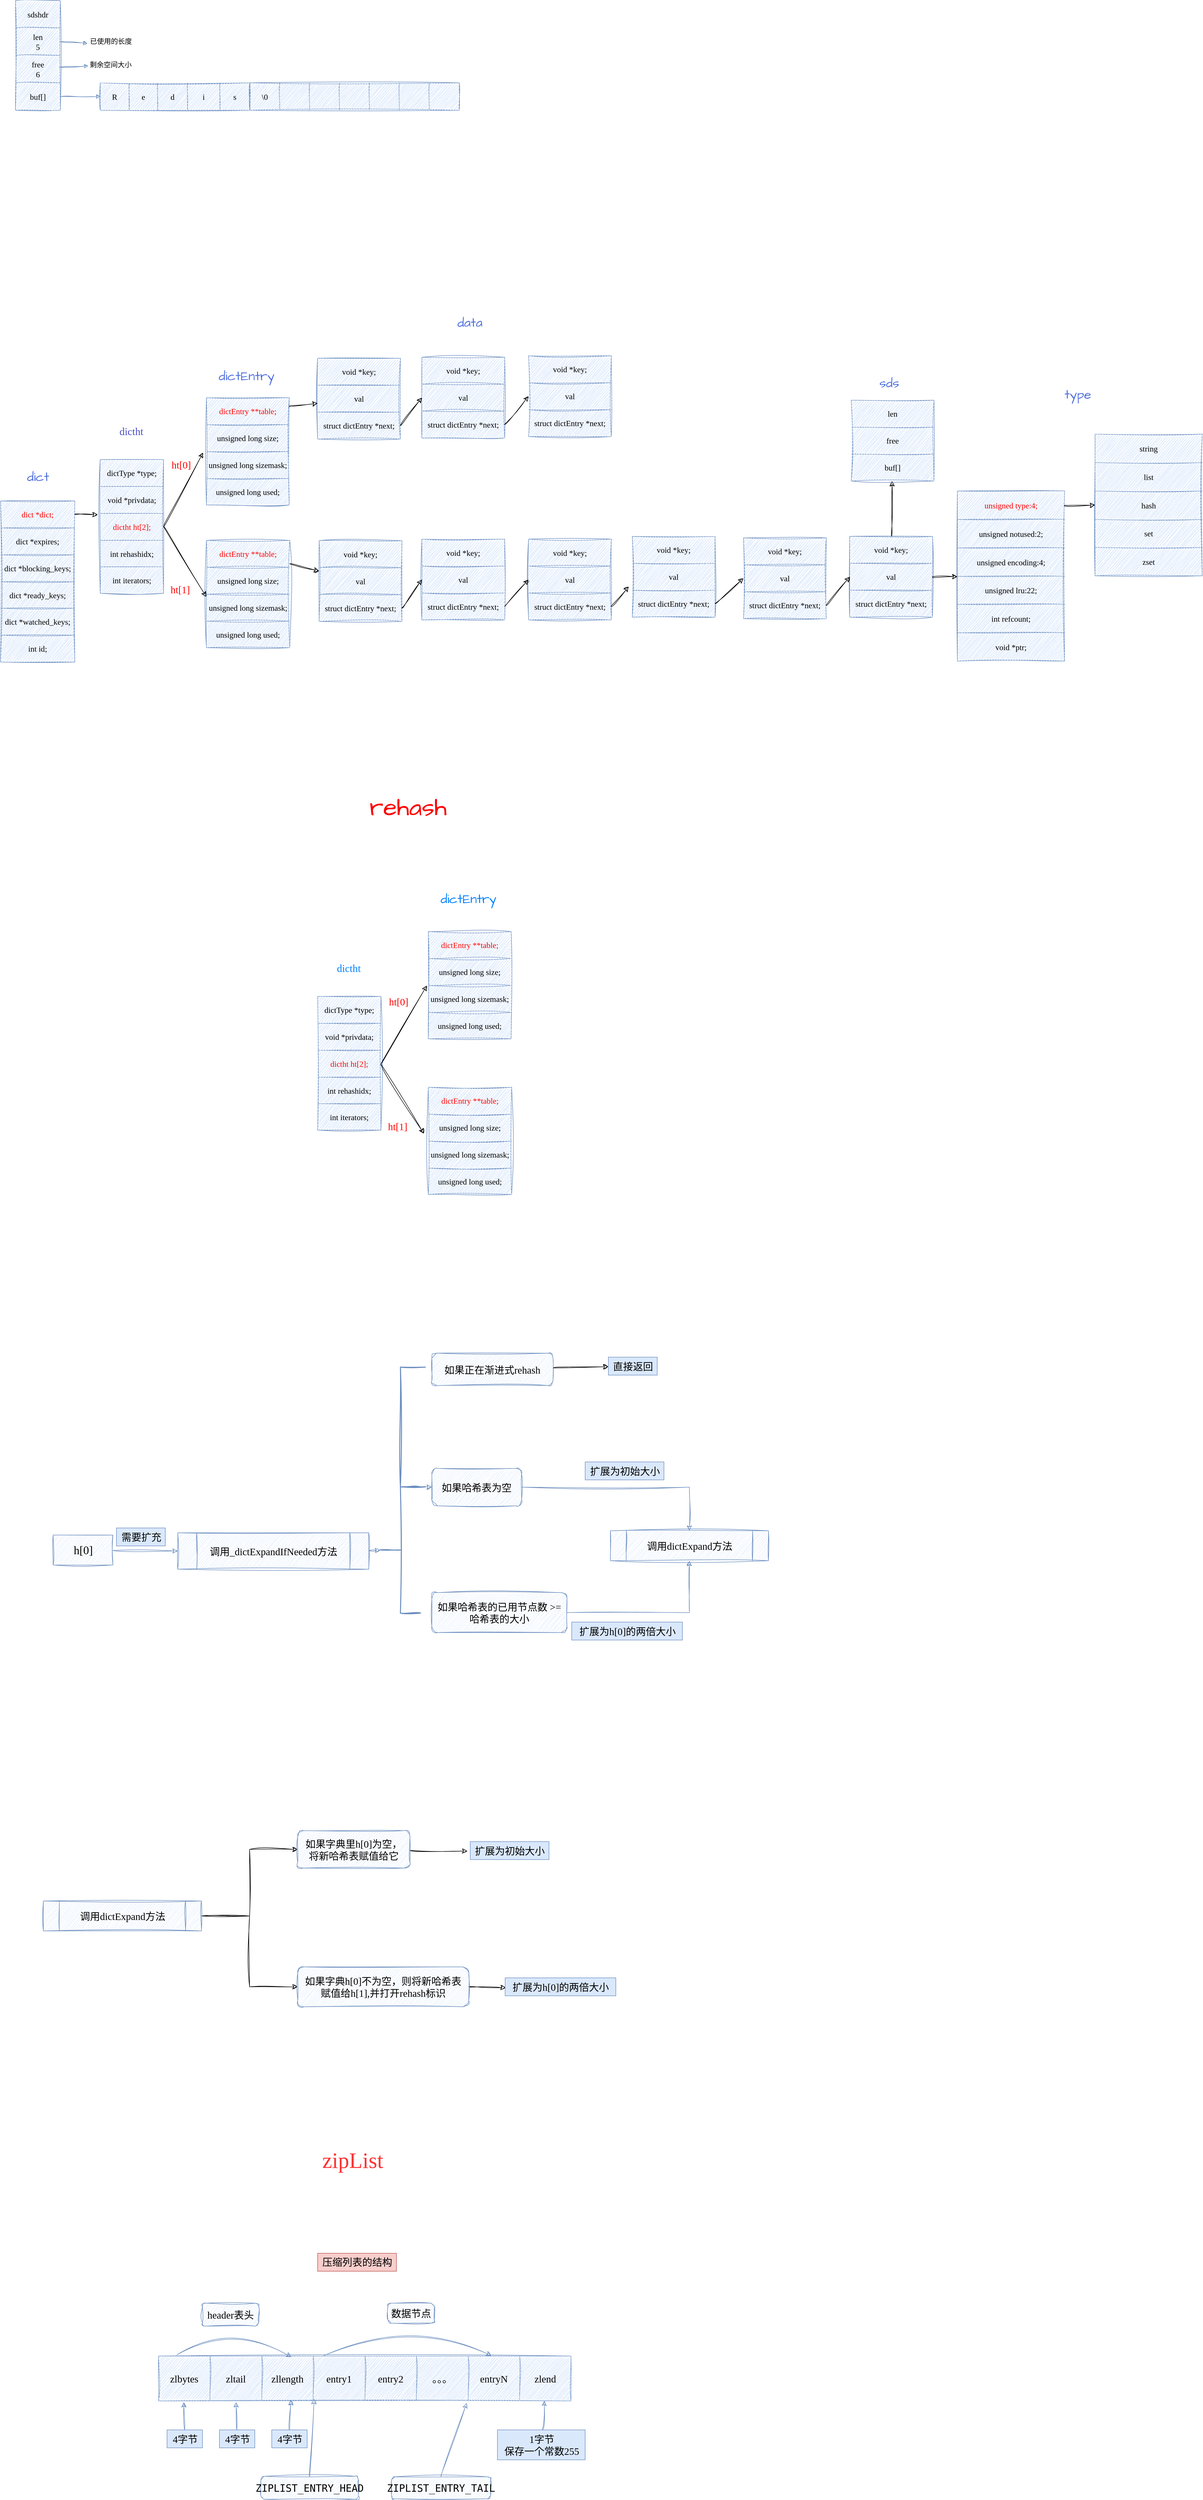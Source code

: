 <mxfile version="21.3.7" type="github">
  <diagram name="第 1 页" id="oPCSwoOenf8TTcg8J0vJ">
    <mxGraphModel dx="1900" dy="851" grid="0" gridSize="10" guides="1" tooltips="1" connect="1" arrows="1" fold="1" page="0" pageScale="1" pageWidth="1169" pageHeight="827" math="0" shadow="0">
      <root>
        <mxCell id="0" />
        <mxCell id="1" parent="0" />
        <mxCell id="5geVobr9w2sut3lOAOPp-121" value="" style="shape=table;startSize=0;container=1;collapsible=0;childLayout=tableLayout;sketch=1;hachureGap=4;jiggle=2;curveFitting=1;fontFamily=Verdana;fontSize=16;fillColor=#dae8fc;strokeColor=#6c8ebf;" parent="1" vertex="1">
          <mxGeometry x="-80" y="70" width="90" height="220" as="geometry" />
        </mxCell>
        <mxCell id="5geVobr9w2sut3lOAOPp-122" value="" style="shape=tableRow;horizontal=0;startSize=0;swimlaneHead=0;swimlaneBody=0;strokeColor=#6c8ebf;top=0;left=0;bottom=0;right=0;collapsible=0;dropTarget=0;fillColor=#dae8fc;points=[[0,0.5],[1,0.5]];portConstraint=eastwest;sketch=1;hachureGap=4;jiggle=2;curveFitting=1;fontFamily=Verdana;fontSize=16;" parent="5geVobr9w2sut3lOAOPp-121" vertex="1">
          <mxGeometry width="90" height="55" as="geometry" />
        </mxCell>
        <mxCell id="5geVobr9w2sut3lOAOPp-123" value="&lt;div&gt;sdshdr&lt;/div&gt;" style="shape=partialRectangle;html=1;whiteSpace=wrap;connectable=0;strokeColor=#6c8ebf;overflow=hidden;fillColor=#dae8fc;top=0;left=0;bottom=0;right=0;pointerEvents=1;sketch=1;hachureGap=4;jiggle=2;curveFitting=1;fontFamily=Verdana;fontSize=16;" parent="5geVobr9w2sut3lOAOPp-122" vertex="1">
          <mxGeometry width="90" height="55" as="geometry">
            <mxRectangle width="90" height="55" as="alternateBounds" />
          </mxGeometry>
        </mxCell>
        <mxCell id="5geVobr9w2sut3lOAOPp-124" value="" style="shape=tableRow;horizontal=0;startSize=0;swimlaneHead=0;swimlaneBody=0;strokeColor=#6c8ebf;top=0;left=0;bottom=0;right=0;collapsible=0;dropTarget=0;fillColor=#dae8fc;points=[[0,0.5],[1,0.5]];portConstraint=eastwest;sketch=1;hachureGap=4;jiggle=2;curveFitting=1;fontFamily=Verdana;fontSize=16;" parent="5geVobr9w2sut3lOAOPp-121" vertex="1">
          <mxGeometry y="55" width="90" height="55" as="geometry" />
        </mxCell>
        <mxCell id="5geVobr9w2sut3lOAOPp-125" value="&lt;div&gt;len&lt;/div&gt;&lt;div&gt;5&lt;br&gt;&lt;/div&gt;" style="shape=partialRectangle;html=1;whiteSpace=wrap;connectable=0;strokeColor=#6c8ebf;overflow=hidden;fillColor=#dae8fc;top=0;left=0;bottom=0;right=0;pointerEvents=1;sketch=1;hachureGap=4;jiggle=2;curveFitting=1;fontFamily=Verdana;fontSize=16;" parent="5geVobr9w2sut3lOAOPp-124" vertex="1">
          <mxGeometry width="90" height="55" as="geometry">
            <mxRectangle width="90" height="55" as="alternateBounds" />
          </mxGeometry>
        </mxCell>
        <mxCell id="5geVobr9w2sut3lOAOPp-126" value="" style="shape=tableRow;horizontal=0;startSize=0;swimlaneHead=0;swimlaneBody=0;strokeColor=#6c8ebf;top=0;left=0;bottom=0;right=0;collapsible=0;dropTarget=0;fillColor=#dae8fc;points=[[0,0.5],[1,0.5]];portConstraint=eastwest;sketch=1;hachureGap=4;jiggle=2;curveFitting=1;fontFamily=Verdana;fontSize=16;" parent="5geVobr9w2sut3lOAOPp-121" vertex="1">
          <mxGeometry y="110" width="90" height="55" as="geometry" />
        </mxCell>
        <mxCell id="5geVobr9w2sut3lOAOPp-127" value="&lt;div&gt;free&lt;/div&gt;6" style="shape=partialRectangle;html=1;whiteSpace=wrap;connectable=0;strokeColor=#6c8ebf;overflow=hidden;fillColor=#dae8fc;top=0;left=0;bottom=0;right=0;pointerEvents=1;sketch=1;hachureGap=4;jiggle=2;curveFitting=1;fontFamily=Verdana;fontSize=16;" parent="5geVobr9w2sut3lOAOPp-126" vertex="1">
          <mxGeometry width="90" height="55" as="geometry">
            <mxRectangle width="90" height="55" as="alternateBounds" />
          </mxGeometry>
        </mxCell>
        <mxCell id="5geVobr9w2sut3lOAOPp-128" value="" style="shape=tableRow;horizontal=0;startSize=0;swimlaneHead=0;swimlaneBody=0;strokeColor=#6c8ebf;top=0;left=0;bottom=0;right=0;collapsible=0;dropTarget=0;fillColor=#dae8fc;points=[[0,0.5],[1,0.5]];portConstraint=eastwest;sketch=1;hachureGap=4;jiggle=2;curveFitting=1;fontFamily=Verdana;fontSize=16;" parent="5geVobr9w2sut3lOAOPp-121" vertex="1">
          <mxGeometry y="165" width="90" height="55" as="geometry" />
        </mxCell>
        <mxCell id="5geVobr9w2sut3lOAOPp-129" value="buf[]" style="shape=partialRectangle;html=1;whiteSpace=wrap;connectable=0;strokeColor=#6c8ebf;overflow=hidden;fillColor=#dae8fc;top=0;left=0;bottom=0;right=0;pointerEvents=1;sketch=1;hachureGap=4;jiggle=2;curveFitting=1;fontFamily=Verdana;fontSize=16;" parent="5geVobr9w2sut3lOAOPp-128" vertex="1">
          <mxGeometry width="90" height="55" as="geometry">
            <mxRectangle width="90" height="55" as="alternateBounds" />
          </mxGeometry>
        </mxCell>
        <mxCell id="5geVobr9w2sut3lOAOPp-176" style="edgeStyle=none;shape=connector;rounded=0;sketch=1;hachureGap=4;jiggle=2;curveFitting=1;orthogonalLoop=1;jettySize=auto;html=1;exitX=1;exitY=0.5;exitDx=0;exitDy=0;labelBackgroundColor=default;strokeColor=#6c8ebf;fontFamily=Architects Daughter;fontSource=https%3A%2F%2Ffonts.googleapis.com%2Fcss%3Ffamily%3DArchitects%2BDaughter;fontSize=16;fontColor=default;endArrow=classic;startSize=0;fillColor=#dae8fc;" parent="5geVobr9w2sut3lOAOPp-121" source="5geVobr9w2sut3lOAOPp-124" target="5geVobr9w2sut3lOAOPp-124" edge="1">
          <mxGeometry relative="1" as="geometry" />
        </mxCell>
        <mxCell id="5geVobr9w2sut3lOAOPp-140" value="" style="shape=table;startSize=0;container=1;collapsible=0;childLayout=tableLayout;sketch=1;hachureGap=4;jiggle=2;curveFitting=1;fontFamily=Verdana;fontSize=16;fillColor=#dae8fc;strokeColor=#6c8ebf;" parent="1" vertex="1">
          <mxGeometry x="90" y="235" width="300" height="55" as="geometry" />
        </mxCell>
        <mxCell id="5geVobr9w2sut3lOAOPp-141" value="" style="shape=tableRow;horizontal=0;startSize=0;swimlaneHead=0;swimlaneBody=0;strokeColor=#6c8ebf;top=0;left=0;bottom=0;right=0;collapsible=0;dropTarget=0;fillColor=#dae8fc;points=[[0,0.5],[1,0.5]];portConstraint=eastwest;sketch=1;hachureGap=4;jiggle=2;curveFitting=1;fontFamily=Verdana;fontSize=16;" parent="5geVobr9w2sut3lOAOPp-140" vertex="1">
          <mxGeometry width="300" height="55" as="geometry" />
        </mxCell>
        <mxCell id="5geVobr9w2sut3lOAOPp-142" value="R" style="shape=partialRectangle;html=1;whiteSpace=wrap;connectable=0;strokeColor=#6c8ebf;overflow=hidden;fillColor=#dae8fc;top=0;left=0;bottom=0;right=0;pointerEvents=1;sketch=1;hachureGap=4;jiggle=2;curveFitting=1;fontFamily=Verdana;fontSize=16;" parent="5geVobr9w2sut3lOAOPp-141" vertex="1">
          <mxGeometry width="58" height="55" as="geometry">
            <mxRectangle width="58" height="55" as="alternateBounds" />
          </mxGeometry>
        </mxCell>
        <mxCell id="5geVobr9w2sut3lOAOPp-143" value="e" style="shape=partialRectangle;html=1;whiteSpace=wrap;connectable=0;strokeColor=#6c8ebf;overflow=hidden;fillColor=#dae8fc;top=0;left=0;bottom=0;right=0;pointerEvents=1;sketch=1;hachureGap=4;jiggle=2;curveFitting=1;fontFamily=Verdana;fontSize=16;" parent="5geVobr9w2sut3lOAOPp-141" vertex="1">
          <mxGeometry x="58" width="57" height="55" as="geometry">
            <mxRectangle width="57" height="55" as="alternateBounds" />
          </mxGeometry>
        </mxCell>
        <mxCell id="5geVobr9w2sut3lOAOPp-144" value="d" style="shape=partialRectangle;html=1;whiteSpace=wrap;connectable=0;strokeColor=#6c8ebf;overflow=hidden;fillColor=#dae8fc;top=0;left=0;bottom=0;right=0;pointerEvents=1;sketch=1;hachureGap=4;jiggle=2;curveFitting=1;fontFamily=Verdana;fontSize=16;" parent="5geVobr9w2sut3lOAOPp-141" vertex="1">
          <mxGeometry x="115" width="60" height="55" as="geometry">
            <mxRectangle width="60" height="55" as="alternateBounds" />
          </mxGeometry>
        </mxCell>
        <mxCell id="5geVobr9w2sut3lOAOPp-145" value="i" style="shape=partialRectangle;html=1;whiteSpace=wrap;connectable=0;strokeColor=#6c8ebf;overflow=hidden;fillColor=#dae8fc;top=0;left=0;bottom=0;right=0;pointerEvents=1;sketch=1;hachureGap=4;jiggle=2;curveFitting=1;fontFamily=Verdana;fontSize=16;" parent="5geVobr9w2sut3lOAOPp-141" vertex="1">
          <mxGeometry x="175" width="65" height="55" as="geometry">
            <mxRectangle width="65" height="55" as="alternateBounds" />
          </mxGeometry>
        </mxCell>
        <mxCell id="5geVobr9w2sut3lOAOPp-146" value="s" style="shape=partialRectangle;html=1;whiteSpace=wrap;connectable=0;strokeColor=#6c8ebf;overflow=hidden;fillColor=#dae8fc;top=0;left=0;bottom=0;right=0;pointerEvents=1;sketch=1;hachureGap=4;jiggle=2;curveFitting=1;fontFamily=Verdana;fontSize=16;" parent="5geVobr9w2sut3lOAOPp-141" vertex="1">
          <mxGeometry x="240" width="60" height="55" as="geometry">
            <mxRectangle width="60" height="55" as="alternateBounds" />
          </mxGeometry>
        </mxCell>
        <mxCell id="5geVobr9w2sut3lOAOPp-148" style="edgeStyle=none;shape=connector;rounded=0;sketch=1;hachureGap=4;jiggle=2;curveFitting=1;orthogonalLoop=1;jettySize=auto;html=1;exitX=1;exitY=0.5;exitDx=0;exitDy=0;entryX=0;entryY=0.5;entryDx=0;entryDy=0;labelBackgroundColor=default;strokeColor=#6c8ebf;fontFamily=Verdana;fontSize=16;fontColor=default;endArrow=classic;startSize=0;fillColor=#dae8fc;" parent="1" source="5geVobr9w2sut3lOAOPp-128" target="5geVobr9w2sut3lOAOPp-140" edge="1">
          <mxGeometry relative="1" as="geometry" />
        </mxCell>
        <mxCell id="5geVobr9w2sut3lOAOPp-154" value="" style="shape=table;startSize=0;container=1;collapsible=0;childLayout=tableLayout;sketch=1;hachureGap=4;jiggle=2;curveFitting=1;fontFamily=Architects Daughter;fontSource=https%3A%2F%2Ffonts.googleapis.com%2Fcss%3Ffamily%3DArchitects%2BDaughter;fontSize=16;fillColor=#dae8fc;strokeColor=#6c8ebf;" parent="1" vertex="1">
          <mxGeometry x="390" y="235" width="420" height="55" as="geometry" />
        </mxCell>
        <mxCell id="5geVobr9w2sut3lOAOPp-155" value="" style="shape=tableRow;horizontal=0;startSize=0;swimlaneHead=0;swimlaneBody=0;strokeColor=#6c8ebf;top=0;left=0;bottom=0;right=0;collapsible=0;dropTarget=0;fillColor=#dae8fc;points=[[0,0.5],[1,0.5]];portConstraint=eastwest;sketch=1;hachureGap=4;jiggle=2;curveFitting=1;fontFamily=Architects Daughter;fontSource=https%3A%2F%2Ffonts.googleapis.com%2Fcss%3Ffamily%3DArchitects%2BDaughter;fontSize=16;" parent="5geVobr9w2sut3lOAOPp-154" vertex="1">
          <mxGeometry width="420" height="55" as="geometry" />
        </mxCell>
        <mxCell id="5geVobr9w2sut3lOAOPp-156" value="\0" style="shape=partialRectangle;html=1;whiteSpace=wrap;connectable=0;strokeColor=#6c8ebf;overflow=hidden;fillColor=#dae8fc;top=0;left=0;bottom=0;right=0;pointerEvents=1;sketch=1;hachureGap=4;jiggle=2;curveFitting=1;fontFamily=Verdana;fontSize=16;" parent="5geVobr9w2sut3lOAOPp-155" vertex="1">
          <mxGeometry width="60" height="55" as="geometry">
            <mxRectangle width="60" height="55" as="alternateBounds" />
          </mxGeometry>
        </mxCell>
        <mxCell id="5geVobr9w2sut3lOAOPp-157" value="" style="shape=partialRectangle;html=1;whiteSpace=wrap;connectable=0;strokeColor=#6c8ebf;overflow=hidden;fillColor=#dae8fc;top=0;left=0;bottom=0;right=0;pointerEvents=1;sketch=1;hachureGap=4;jiggle=2;curveFitting=1;fontFamily=Verdana;fontSize=16;" parent="5geVobr9w2sut3lOAOPp-155" vertex="1">
          <mxGeometry x="60" width="60" height="55" as="geometry">
            <mxRectangle width="60" height="55" as="alternateBounds" />
          </mxGeometry>
        </mxCell>
        <mxCell id="5geVobr9w2sut3lOAOPp-158" value="" style="shape=partialRectangle;html=1;whiteSpace=wrap;connectable=0;strokeColor=#6c8ebf;overflow=hidden;fillColor=#dae8fc;top=0;left=0;bottom=0;right=0;pointerEvents=1;sketch=1;hachureGap=4;jiggle=2;curveFitting=1;fontFamily=Verdana;fontSize=16;" parent="5geVobr9w2sut3lOAOPp-155" vertex="1">
          <mxGeometry x="120" width="60" height="55" as="geometry">
            <mxRectangle width="60" height="55" as="alternateBounds" />
          </mxGeometry>
        </mxCell>
        <mxCell id="5geVobr9w2sut3lOAOPp-159" value="" style="shape=partialRectangle;html=1;whiteSpace=wrap;connectable=0;strokeColor=#6c8ebf;overflow=hidden;fillColor=#dae8fc;top=0;left=0;bottom=0;right=0;pointerEvents=1;sketch=1;hachureGap=4;jiggle=2;curveFitting=1;fontFamily=Verdana;fontSize=16;" parent="5geVobr9w2sut3lOAOPp-155" vertex="1">
          <mxGeometry x="180" width="60" height="55" as="geometry">
            <mxRectangle width="60" height="55" as="alternateBounds" />
          </mxGeometry>
        </mxCell>
        <mxCell id="5geVobr9w2sut3lOAOPp-160" value="" style="shape=partialRectangle;html=1;whiteSpace=wrap;connectable=0;strokeColor=#6c8ebf;overflow=hidden;fillColor=#dae8fc;top=0;left=0;bottom=0;right=0;pointerEvents=1;sketch=1;hachureGap=4;jiggle=2;curveFitting=1;fontFamily=Verdana;fontSize=16;" parent="5geVobr9w2sut3lOAOPp-155" vertex="1">
          <mxGeometry x="240" width="60" height="55" as="geometry">
            <mxRectangle width="60" height="55" as="alternateBounds" />
          </mxGeometry>
        </mxCell>
        <mxCell id="5geVobr9w2sut3lOAOPp-161" value="" style="shape=partialRectangle;html=1;whiteSpace=wrap;connectable=0;strokeColor=#6c8ebf;overflow=hidden;fillColor=#dae8fc;top=0;left=0;bottom=0;right=0;pointerEvents=1;sketch=1;hachureGap=4;jiggle=2;curveFitting=1;fontFamily=Architects Daughter;fontSource=https%3A%2F%2Ffonts.googleapis.com%2Fcss%3Ffamily%3DArchitects%2BDaughter;fontSize=16;" parent="5geVobr9w2sut3lOAOPp-155" vertex="1">
          <mxGeometry x="300" width="60" height="55" as="geometry">
            <mxRectangle width="60" height="55" as="alternateBounds" />
          </mxGeometry>
        </mxCell>
        <mxCell id="5geVobr9w2sut3lOAOPp-162" value="" style="shape=partialRectangle;html=1;whiteSpace=wrap;connectable=0;strokeColor=#6c8ebf;overflow=hidden;fillColor=#dae8fc;top=0;left=0;bottom=0;right=0;pointerEvents=1;sketch=1;hachureGap=4;jiggle=2;curveFitting=1;fontFamily=Architects Daughter;fontSource=https%3A%2F%2Ffonts.googleapis.com%2Fcss%3Ffamily%3DArchitects%2BDaughter;fontSize=16;" parent="5geVobr9w2sut3lOAOPp-155" vertex="1">
          <mxGeometry x="360" width="60" height="55" as="geometry">
            <mxRectangle width="60" height="55" as="alternateBounds" />
          </mxGeometry>
        </mxCell>
        <mxCell id="5geVobr9w2sut3lOAOPp-173" value="已使用的长度" style="text;html=1;align=center;verticalAlign=middle;whiteSpace=wrap;rounded=0;fontSize=14;fontFamily=Verdana;" parent="1" vertex="1">
          <mxGeometry x="17.5" y="132" width="187" height="41" as="geometry" />
        </mxCell>
        <mxCell id="5geVobr9w2sut3lOAOPp-175" value="剩余空间大小" style="text;html=1;align=center;verticalAlign=middle;whiteSpace=wrap;rounded=0;fontSize=14;fontFamily=Verdana;" parent="1" vertex="1">
          <mxGeometry x="34" y="184" width="154" height="32" as="geometry" />
        </mxCell>
        <mxCell id="5geVobr9w2sut3lOAOPp-179" value="" style="edgeStyle=none;orthogonalLoop=1;jettySize=auto;html=1;rounded=0;labelBackgroundColor=default;sketch=1;hachureGap=4;jiggle=2;curveFitting=1;strokeColor=#6c8ebf;fontFamily=Architects Daughter;fontSource=https%3A%2F%2Ffonts.googleapis.com%2Fcss%3Ffamily%3DArchitects%2BDaughter;fontSize=16;fontColor=default;endArrow=classic;startSize=0;shape=connector;exitX=1;exitY=0.5;exitDx=0;exitDy=0;verticalAlign=top;align=center;fillColor=#dae8fc;" parent="1" source="5geVobr9w2sut3lOAOPp-124" edge="1">
          <mxGeometry width="120" relative="1" as="geometry">
            <mxPoint x="25" y="152" as="sourcePoint" />
            <mxPoint x="64" y="156" as="targetPoint" />
            <Array as="points" />
          </mxGeometry>
        </mxCell>
        <mxCell id="5geVobr9w2sut3lOAOPp-180" value="" style="edgeStyle=none;orthogonalLoop=1;jettySize=auto;html=1;rounded=0;labelBackgroundColor=default;sketch=1;hachureGap=4;jiggle=2;curveFitting=1;strokeColor=#6c8ebf;fontFamily=Architects Daughter;fontSource=https%3A%2F%2Ffonts.googleapis.com%2Fcss%3Ffamily%3DArchitects%2BDaughter;fontSize=16;fontColor=default;endArrow=classic;startSize=0;shape=connector;fillColor=#dae8fc;" parent="1" edge="1">
          <mxGeometry width="120" relative="1" as="geometry">
            <mxPoint x="8" y="204" as="sourcePoint" />
            <mxPoint x="66" y="201" as="targetPoint" />
            <Array as="points" />
          </mxGeometry>
        </mxCell>
        <mxCell id="4Uz1F2ACbzt5R1qKIiyA-1" value="" style="shape=table;startSize=0;container=1;collapsible=0;childLayout=tableLayout;sketch=1;hachureGap=4;jiggle=2;curveFitting=1;fontFamily=Verdana;fontSize=16;fillColor=#dae8fc;strokeColor=#6c8ebf;fontColor=default;labelBackgroundColor=none;" parent="1" vertex="1">
          <mxGeometry x="-110" y="1073" width="149" height="323" as="geometry" />
        </mxCell>
        <mxCell id="4Uz1F2ACbzt5R1qKIiyA-2" value="" style="shape=tableRow;horizontal=0;startSize=0;swimlaneHead=0;swimlaneBody=0;strokeColor=#6c8ebf;top=0;left=0;bottom=0;right=0;collapsible=0;dropTarget=0;fillColor=#dae8fc;points=[[0,0.5],[1,0.5]];portConstraint=eastwest;sketch=1;hachureGap=4;jiggle=2;curveFitting=1;fontFamily=Verdana;fontSize=16;fontColor=default;labelBackgroundColor=none;" parent="4Uz1F2ACbzt5R1qKIiyA-1" vertex="1">
          <mxGeometry width="149" height="54" as="geometry" />
        </mxCell>
        <mxCell id="4Uz1F2ACbzt5R1qKIiyA-3" value="&lt;div style=&quot;font-size: 16px;&quot;&gt;&lt;font style=&quot;font-size: 16px;&quot; color=&quot;#ff0000&quot;&gt;dict *&lt;span style=&quot;font-size: 16px;&quot;&gt;dict&lt;/span&gt;&lt;span style=&quot;font-size: 16px;&quot;&gt;; &lt;/span&gt;&lt;/font&gt;&lt;/div&gt;" style="shape=partialRectangle;html=1;whiteSpace=wrap;connectable=0;strokeColor=#6c8ebf;overflow=hidden;fillColor=#dae8fc;top=0;left=0;bottom=0;right=0;pointerEvents=1;sketch=1;hachureGap=4;jiggle=2;curveFitting=1;fontFamily=Verdana;fontSize=16;fontColor=default;labelBackgroundColor=none;" parent="4Uz1F2ACbzt5R1qKIiyA-2" vertex="1">
          <mxGeometry width="149" height="54" as="geometry">
            <mxRectangle width="149" height="54" as="alternateBounds" />
          </mxGeometry>
        </mxCell>
        <mxCell id="4Uz1F2ACbzt5R1qKIiyA-4" value="" style="shape=tableRow;horizontal=0;startSize=0;swimlaneHead=0;swimlaneBody=0;strokeColor=#6c8ebf;top=0;left=0;bottom=0;right=0;collapsible=0;dropTarget=0;fillColor=#dae8fc;points=[[0,0.5],[1,0.5]];portConstraint=eastwest;sketch=1;hachureGap=4;jiggle=2;curveFitting=1;fontFamily=Verdana;fontSize=16;fontColor=default;labelBackgroundColor=none;" parent="4Uz1F2ACbzt5R1qKIiyA-1" vertex="1">
          <mxGeometry y="54" width="149" height="54" as="geometry" />
        </mxCell>
        <mxCell id="4Uz1F2ACbzt5R1qKIiyA-5" value="&lt;div style=&quot;font-size: 16px;&quot;&gt;dict *&lt;span style=&quot;font-size: 16px;&quot;&gt;expires&lt;/span&gt;&lt;span style=&quot;font-size: 16px;&quot;&gt;;&lt;/span&gt;&lt;/div&gt;" style="shape=partialRectangle;html=1;whiteSpace=wrap;connectable=0;strokeColor=#6c8ebf;overflow=hidden;fillColor=#dae8fc;top=0;left=0;bottom=0;right=0;pointerEvents=1;sketch=1;hachureGap=4;jiggle=2;curveFitting=1;fontFamily=Verdana;fontSize=16;fontColor=default;labelBackgroundColor=none;" parent="4Uz1F2ACbzt5R1qKIiyA-4" vertex="1">
          <mxGeometry width="149" height="54" as="geometry">
            <mxRectangle width="149" height="54" as="alternateBounds" />
          </mxGeometry>
        </mxCell>
        <mxCell id="4Uz1F2ACbzt5R1qKIiyA-6" value="" style="shape=tableRow;horizontal=0;startSize=0;swimlaneHead=0;swimlaneBody=0;strokeColor=#6c8ebf;top=0;left=0;bottom=0;right=0;collapsible=0;dropTarget=0;fillColor=#dae8fc;points=[[0,0.5],[1,0.5]];portConstraint=eastwest;sketch=1;hachureGap=4;jiggle=2;curveFitting=1;fontFamily=Verdana;fontSize=16;fontColor=default;labelBackgroundColor=none;" parent="4Uz1F2ACbzt5R1qKIiyA-1" vertex="1">
          <mxGeometry y="108" width="149" height="54" as="geometry" />
        </mxCell>
        <mxCell id="4Uz1F2ACbzt5R1qKIiyA-7" value="&lt;div style=&quot;font-size: 16px;&quot;&gt;dict *&lt;span style=&quot;font-size: 16px;&quot;&gt;blocking_keys&lt;/span&gt;&lt;span style=&quot;font-size: 16px;&quot;&gt;;&lt;/span&gt;&lt;/div&gt;" style="shape=partialRectangle;html=1;whiteSpace=wrap;connectable=0;strokeColor=#6c8ebf;overflow=hidden;fillColor=#dae8fc;top=0;left=0;bottom=0;right=0;pointerEvents=1;sketch=1;hachureGap=4;jiggle=2;curveFitting=1;fontFamily=Verdana;fontSize=16;fontColor=default;labelBackgroundColor=none;" parent="4Uz1F2ACbzt5R1qKIiyA-6" vertex="1">
          <mxGeometry width="149" height="54" as="geometry">
            <mxRectangle width="149" height="54" as="alternateBounds" />
          </mxGeometry>
        </mxCell>
        <mxCell id="4Uz1F2ACbzt5R1qKIiyA-8" value="" style="shape=tableRow;horizontal=0;startSize=0;swimlaneHead=0;swimlaneBody=0;strokeColor=#6c8ebf;top=0;left=0;bottom=0;right=0;collapsible=0;dropTarget=0;fillColor=#dae8fc;points=[[0,0.5],[1,0.5]];portConstraint=eastwest;sketch=1;hachureGap=4;jiggle=2;curveFitting=1;fontFamily=Verdana;fontSize=16;fontColor=default;labelBackgroundColor=none;" parent="4Uz1F2ACbzt5R1qKIiyA-1" vertex="1">
          <mxGeometry y="162" width="149" height="53" as="geometry" />
        </mxCell>
        <mxCell id="4Uz1F2ACbzt5R1qKIiyA-9" value="&lt;div style=&quot;font-size: 16px;&quot;&gt;dict *&lt;span style=&quot;font-size: 16px;&quot;&gt;ready_keys&lt;/span&gt;&lt;span style=&quot;font-size: 16px;&quot;&gt;;&lt;/span&gt;&lt;/div&gt;" style="shape=partialRectangle;html=1;whiteSpace=wrap;connectable=0;strokeColor=#6c8ebf;overflow=hidden;fillColor=#dae8fc;top=0;left=0;bottom=0;right=0;pointerEvents=1;sketch=1;hachureGap=4;jiggle=2;curveFitting=1;fontFamily=Verdana;fontSize=16;fontColor=default;labelBackgroundColor=none;" parent="4Uz1F2ACbzt5R1qKIiyA-8" vertex="1">
          <mxGeometry width="149" height="53" as="geometry">
            <mxRectangle width="149" height="53" as="alternateBounds" />
          </mxGeometry>
        </mxCell>
        <mxCell id="4Uz1F2ACbzt5R1qKIiyA-10" value="" style="shape=tableRow;horizontal=0;startSize=0;swimlaneHead=0;swimlaneBody=0;strokeColor=#6c8ebf;top=0;left=0;bottom=0;right=0;collapsible=0;dropTarget=0;fillColor=#dae8fc;points=[[0,0.5],[1,0.5]];portConstraint=eastwest;sketch=1;hachureGap=4;jiggle=2;curveFitting=1;fontFamily=Verdana;fontSize=16;fontColor=default;labelBackgroundColor=none;" parent="4Uz1F2ACbzt5R1qKIiyA-1" vertex="1">
          <mxGeometry y="215" width="149" height="54" as="geometry" />
        </mxCell>
        <mxCell id="4Uz1F2ACbzt5R1qKIiyA-11" value="&lt;div style=&quot;font-size: 16px;&quot;&gt;dict *&lt;span style=&quot;font-size: 16px;&quot;&gt;watched_keys&lt;/span&gt;&lt;span style=&quot;font-size: 16px;&quot;&gt;;&lt;/span&gt;&lt;/div&gt;" style="shape=partialRectangle;html=1;whiteSpace=wrap;connectable=0;strokeColor=#6c8ebf;overflow=hidden;fillColor=#dae8fc;top=0;left=0;bottom=0;right=0;pointerEvents=1;sketch=1;hachureGap=4;jiggle=2;curveFitting=1;fontFamily=Verdana;fontSize=16;fontColor=default;labelBackgroundColor=none;" parent="4Uz1F2ACbzt5R1qKIiyA-10" vertex="1">
          <mxGeometry width="149" height="54" as="geometry">
            <mxRectangle width="149" height="54" as="alternateBounds" />
          </mxGeometry>
        </mxCell>
        <mxCell id="4Uz1F2ACbzt5R1qKIiyA-12" value="" style="shape=tableRow;horizontal=0;startSize=0;swimlaneHead=0;swimlaneBody=0;strokeColor=#6c8ebf;top=0;left=0;bottom=0;right=0;collapsible=0;dropTarget=0;fillColor=#dae8fc;points=[[0,0.5],[1,0.5]];portConstraint=eastwest;sketch=1;hachureGap=4;jiggle=2;curveFitting=1;fontFamily=Verdana;fontSize=16;fontColor=default;labelBackgroundColor=none;" parent="4Uz1F2ACbzt5R1qKIiyA-1" vertex="1">
          <mxGeometry y="269" width="149" height="54" as="geometry" />
        </mxCell>
        <mxCell id="4Uz1F2ACbzt5R1qKIiyA-13" value="&lt;div style=&quot;font-size: 16px;&quot;&gt;int &lt;span style=&quot;font-size: 16px;&quot;&gt;id&lt;/span&gt;&lt;span style=&quot;font-size: 16px;&quot;&gt;;&lt;/span&gt;&lt;/div&gt;" style="shape=partialRectangle;html=1;whiteSpace=wrap;connectable=0;strokeColor=#6c8ebf;overflow=hidden;fillColor=#dae8fc;top=0;left=0;bottom=0;right=0;pointerEvents=1;sketch=1;hachureGap=4;jiggle=2;curveFitting=1;fontFamily=Verdana;fontSize=16;fontColor=default;labelBackgroundColor=none;" parent="4Uz1F2ACbzt5R1qKIiyA-12" vertex="1">
          <mxGeometry width="149" height="54" as="geometry">
            <mxRectangle width="149" height="54" as="alternateBounds" />
          </mxGeometry>
        </mxCell>
        <mxCell id="4Uz1F2ACbzt5R1qKIiyA-16" value="" style="shape=table;startSize=0;container=1;collapsible=0;childLayout=tableLayout;sketch=1;hachureGap=4;jiggle=2;curveFitting=1;fontFamily=Verdana;fontSize=16;fillColor=#dae8fc;strokeColor=#6c8ebf;fontColor=default;labelBackgroundColor=none;" parent="1" vertex="1">
          <mxGeometry x="90" y="990" width="127" height="268" as="geometry" />
        </mxCell>
        <mxCell id="4Uz1F2ACbzt5R1qKIiyA-17" value="" style="shape=tableRow;horizontal=0;startSize=0;swimlaneHead=0;swimlaneBody=0;strokeColor=#6c8ebf;top=0;left=0;bottom=0;right=0;collapsible=0;dropTarget=0;fillColor=#dae8fc;points=[[0,0.5],[1,0.5]];portConstraint=eastwest;sketch=1;hachureGap=4;jiggle=2;curveFitting=1;fontFamily=Verdana;fontSize=16;fontColor=default;labelBackgroundColor=none;" parent="4Uz1F2ACbzt5R1qKIiyA-16" vertex="1">
          <mxGeometry width="127" height="54" as="geometry" />
        </mxCell>
        <mxCell id="4Uz1F2ACbzt5R1qKIiyA-18" value="&lt;div style=&quot;font-size: 16px;&quot;&gt;dictType *&lt;span style=&quot;font-size: 16px;&quot;&gt;type&lt;/span&gt;&lt;span style=&quot;font-size: 16px;&quot;&gt;;&lt;/span&gt;&lt;/div&gt;" style="shape=partialRectangle;html=1;whiteSpace=wrap;connectable=0;strokeColor=#6c8ebf;overflow=hidden;fillColor=#dae8fc;top=0;left=0;bottom=0;right=0;pointerEvents=1;sketch=1;hachureGap=4;jiggle=2;curveFitting=1;fontFamily=Verdana;fontSize=16;fontColor=default;labelBackgroundColor=none;" parent="4Uz1F2ACbzt5R1qKIiyA-17" vertex="1">
          <mxGeometry width="127" height="54" as="geometry">
            <mxRectangle width="127" height="54" as="alternateBounds" />
          </mxGeometry>
        </mxCell>
        <mxCell id="4Uz1F2ACbzt5R1qKIiyA-19" value="" style="shape=tableRow;horizontal=0;startSize=0;swimlaneHead=0;swimlaneBody=0;strokeColor=#6c8ebf;top=0;left=0;bottom=0;right=0;collapsible=0;dropTarget=0;fillColor=#dae8fc;points=[[0,0.5],[1,0.5]];portConstraint=eastwest;sketch=1;hachureGap=4;jiggle=2;curveFitting=1;fontFamily=Verdana;fontSize=16;fontColor=default;labelBackgroundColor=none;" parent="4Uz1F2ACbzt5R1qKIiyA-16" vertex="1">
          <mxGeometry y="54" width="127" height="54" as="geometry" />
        </mxCell>
        <mxCell id="4Uz1F2ACbzt5R1qKIiyA-20" value="&lt;div style=&quot;font-size: 16px;&quot;&gt;void *&lt;span style=&quot;font-size: 16px;&quot;&gt;privdata&lt;/span&gt;&lt;span style=&quot;font-size: 16px;&quot;&gt;;&lt;/span&gt;&lt;/div&gt;" style="shape=partialRectangle;html=1;whiteSpace=wrap;connectable=0;strokeColor=#6c8ebf;overflow=hidden;fillColor=#dae8fc;top=0;left=0;bottom=0;right=0;pointerEvents=1;sketch=1;hachureGap=4;jiggle=2;curveFitting=1;fontFamily=Verdana;fontSize=16;fontColor=default;labelBackgroundColor=none;" parent="4Uz1F2ACbzt5R1qKIiyA-19" vertex="1">
          <mxGeometry width="127" height="54" as="geometry">
            <mxRectangle width="127" height="54" as="alternateBounds" />
          </mxGeometry>
        </mxCell>
        <mxCell id="4Uz1F2ACbzt5R1qKIiyA-21" value="" style="shape=tableRow;horizontal=0;startSize=0;swimlaneHead=0;swimlaneBody=0;strokeColor=#6c8ebf;top=0;left=0;bottom=0;right=0;collapsible=0;dropTarget=0;fillColor=#dae8fc;points=[[0,0.5],[1,0.5]];portConstraint=eastwest;sketch=1;hachureGap=4;jiggle=2;curveFitting=1;fontFamily=Verdana;fontSize=16;fontColor=default;labelBackgroundColor=none;" parent="4Uz1F2ACbzt5R1qKIiyA-16" vertex="1">
          <mxGeometry y="108" width="127" height="54" as="geometry" />
        </mxCell>
        <mxCell id="4Uz1F2ACbzt5R1qKIiyA-22" value="&lt;div style=&quot;font-size: 16px;&quot;&gt;&lt;font style=&quot;font-size: 16px;&quot; color=&quot;#ff0000&quot;&gt;dictht &lt;span style=&quot;font-size: 16px;&quot;&gt;ht&lt;/span&gt;[&lt;span style=&quot;font-size: 16px;&quot;&gt;2&lt;/span&gt;]&lt;span style=&quot;font-size: 16px;&quot;&gt;;&lt;/span&gt;&lt;/font&gt;&lt;/div&gt;" style="shape=partialRectangle;html=1;whiteSpace=wrap;connectable=0;strokeColor=#6c8ebf;overflow=hidden;fillColor=#dae8fc;top=0;left=0;bottom=0;right=0;pointerEvents=1;sketch=1;hachureGap=4;jiggle=2;curveFitting=1;fontFamily=Verdana;fontSize=16;fontColor=default;labelBackgroundColor=none;" parent="4Uz1F2ACbzt5R1qKIiyA-21" vertex="1">
          <mxGeometry width="127" height="54" as="geometry">
            <mxRectangle width="127" height="54" as="alternateBounds" />
          </mxGeometry>
        </mxCell>
        <mxCell id="4Uz1F2ACbzt5R1qKIiyA-23" value="" style="shape=tableRow;horizontal=0;startSize=0;swimlaneHead=0;swimlaneBody=0;strokeColor=#6c8ebf;top=0;left=0;bottom=0;right=0;collapsible=0;dropTarget=0;fillColor=#dae8fc;points=[[0,0.5],[1,0.5]];portConstraint=eastwest;sketch=1;hachureGap=4;jiggle=2;curveFitting=1;fontFamily=Verdana;fontSize=16;fontColor=default;labelBackgroundColor=none;" parent="4Uz1F2ACbzt5R1qKIiyA-16" vertex="1">
          <mxGeometry y="162" width="127" height="53" as="geometry" />
        </mxCell>
        <mxCell id="4Uz1F2ACbzt5R1qKIiyA-24" value="&lt;div style=&quot;font-size: 16px;&quot;&gt;int &lt;span style=&quot;font-size: 16px;&quot;&gt;rehashidx&lt;/span&gt;&lt;span style=&quot;font-size: 16px;&quot;&gt;;&lt;/span&gt;&lt;/div&gt;" style="shape=partialRectangle;html=1;whiteSpace=wrap;connectable=0;strokeColor=#6c8ebf;overflow=hidden;fillColor=#dae8fc;top=0;left=0;bottom=0;right=0;pointerEvents=1;sketch=1;hachureGap=4;jiggle=2;curveFitting=1;fontFamily=Verdana;fontSize=16;fontColor=default;labelBackgroundColor=none;" parent="4Uz1F2ACbzt5R1qKIiyA-23" vertex="1">
          <mxGeometry width="127" height="53" as="geometry">
            <mxRectangle width="127" height="53" as="alternateBounds" />
          </mxGeometry>
        </mxCell>
        <mxCell id="4Uz1F2ACbzt5R1qKIiyA-30" style="shape=tableRow;horizontal=0;startSize=0;swimlaneHead=0;swimlaneBody=0;strokeColor=#6c8ebf;top=0;left=0;bottom=0;right=0;collapsible=0;dropTarget=0;fillColor=#dae8fc;points=[[0,0.5],[1,0.5]];portConstraint=eastwest;sketch=1;hachureGap=4;jiggle=2;curveFitting=1;fontFamily=Verdana;fontSize=16;fontColor=default;labelBackgroundColor=none;" parent="4Uz1F2ACbzt5R1qKIiyA-16" vertex="1">
          <mxGeometry y="215" width="127" height="53" as="geometry" />
        </mxCell>
        <mxCell id="4Uz1F2ACbzt5R1qKIiyA-31" value="&lt;div style=&quot;font-size: 16px;&quot;&gt;int &lt;span style=&quot;font-size: 16px;&quot;&gt;iterators&lt;/span&gt;&lt;span style=&quot;font-size: 16px;&quot;&gt;;&lt;/span&gt;&lt;/div&gt;" style="shape=partialRectangle;html=1;whiteSpace=wrap;connectable=0;strokeColor=#6c8ebf;overflow=hidden;fillColor=#dae8fc;top=0;left=0;bottom=0;right=0;pointerEvents=1;sketch=1;hachureGap=4;jiggle=2;curveFitting=1;fontFamily=Verdana;fontSize=16;fontColor=default;labelBackgroundColor=none;" parent="4Uz1F2ACbzt5R1qKIiyA-30" vertex="1">
          <mxGeometry width="127" height="53" as="geometry">
            <mxRectangle width="127" height="53" as="alternateBounds" />
          </mxGeometry>
        </mxCell>
        <mxCell id="4Uz1F2ACbzt5R1qKIiyA-29" style="edgeStyle=none;curved=1;rounded=0;sketch=1;hachureGap=4;jiggle=2;curveFitting=1;orthogonalLoop=1;jettySize=auto;html=1;exitX=1;exitY=0.5;exitDx=0;exitDy=0;fontFamily=Architects Daughter;fontSource=https%3A%2F%2Ffonts.googleapis.com%2Fcss%3Ffamily%3DArchitects%2BDaughter;fontSize=16;startSize=8;endSize=8;entryX=-0.04;entryY=1.046;entryDx=0;entryDy=0;entryPerimeter=0;" parent="1" source="4Uz1F2ACbzt5R1qKIiyA-2" target="4Uz1F2ACbzt5R1qKIiyA-19" edge="1">
          <mxGeometry relative="1" as="geometry" />
        </mxCell>
        <mxCell id="4Uz1F2ACbzt5R1qKIiyA-32" value="" style="shape=table;startSize=0;container=1;collapsible=0;childLayout=tableLayout;sketch=1;hachureGap=4;jiggle=2;curveFitting=1;fontFamily=Verdana;fontSize=16;fillColor=#dae8fc;strokeColor=#6c8ebf;fontColor=default;labelBackgroundColor=none;" parent="1" vertex="1">
          <mxGeometry x="303" y="866" width="166" height="215" as="geometry" />
        </mxCell>
        <mxCell id="4Uz1F2ACbzt5R1qKIiyA-33" value="" style="shape=tableRow;horizontal=0;startSize=0;swimlaneHead=0;swimlaneBody=0;strokeColor=#6c8ebf;top=0;left=0;bottom=0;right=0;collapsible=0;dropTarget=0;fillColor=#dae8fc;points=[[0,0.5],[1,0.5]];portConstraint=eastwest;sketch=1;hachureGap=4;jiggle=2;curveFitting=1;fontFamily=Verdana;fontSize=16;fontColor=default;labelBackgroundColor=none;" parent="4Uz1F2ACbzt5R1qKIiyA-32" vertex="1">
          <mxGeometry width="166" height="54" as="geometry" />
        </mxCell>
        <mxCell id="4Uz1F2ACbzt5R1qKIiyA-34" value="&lt;div style=&quot;font-size: 16px;&quot;&gt;&lt;font style=&quot;font-size: 16px;&quot; color=&quot;#ff0000&quot;&gt;dictEntry **&lt;span style=&quot;font-size: 16px;&quot;&gt;table&lt;/span&gt;&lt;span style=&quot;font-size: 16px;&quot;&gt;;&lt;/span&gt;&lt;/font&gt;&lt;/div&gt;" style="shape=partialRectangle;html=1;whiteSpace=wrap;connectable=0;strokeColor=#6c8ebf;overflow=hidden;fillColor=#dae8fc;top=0;left=0;bottom=0;right=0;pointerEvents=1;sketch=1;hachureGap=4;jiggle=2;curveFitting=1;fontFamily=Verdana;fontSize=16;fontColor=default;labelBackgroundColor=none;" parent="4Uz1F2ACbzt5R1qKIiyA-33" vertex="1">
          <mxGeometry width="166" height="54" as="geometry">
            <mxRectangle width="166" height="54" as="alternateBounds" />
          </mxGeometry>
        </mxCell>
        <mxCell id="4Uz1F2ACbzt5R1qKIiyA-35" value="" style="shape=tableRow;horizontal=0;startSize=0;swimlaneHead=0;swimlaneBody=0;strokeColor=#6c8ebf;top=0;left=0;bottom=0;right=0;collapsible=0;dropTarget=0;fillColor=#dae8fc;points=[[0,0.5],[1,0.5]];portConstraint=eastwest;sketch=1;hachureGap=4;jiggle=2;curveFitting=1;fontFamily=Verdana;fontSize=16;fontColor=default;labelBackgroundColor=none;" parent="4Uz1F2ACbzt5R1qKIiyA-32" vertex="1">
          <mxGeometry y="54" width="166" height="54" as="geometry" />
        </mxCell>
        <mxCell id="4Uz1F2ACbzt5R1qKIiyA-36" value="&lt;div style=&quot;font-size: 16px;&quot;&gt;unsigned long &lt;span style=&quot;font-size: 16px;&quot;&gt;size&lt;/span&gt;&lt;span style=&quot;font-size: 16px;&quot;&gt;;&lt;/span&gt;&lt;/div&gt;" style="shape=partialRectangle;html=1;whiteSpace=wrap;connectable=0;strokeColor=#6c8ebf;overflow=hidden;fillColor=#dae8fc;top=0;left=0;bottom=0;right=0;pointerEvents=1;sketch=1;hachureGap=4;jiggle=2;curveFitting=1;fontFamily=Verdana;fontSize=16;fontColor=default;labelBackgroundColor=none;" parent="4Uz1F2ACbzt5R1qKIiyA-35" vertex="1">
          <mxGeometry width="166" height="54" as="geometry">
            <mxRectangle width="166" height="54" as="alternateBounds" />
          </mxGeometry>
        </mxCell>
        <mxCell id="4Uz1F2ACbzt5R1qKIiyA-37" value="" style="shape=tableRow;horizontal=0;startSize=0;swimlaneHead=0;swimlaneBody=0;strokeColor=#6c8ebf;top=0;left=0;bottom=0;right=0;collapsible=0;dropTarget=0;fillColor=#dae8fc;points=[[0,0.5],[1,0.5]];portConstraint=eastwest;sketch=1;hachureGap=4;jiggle=2;curveFitting=1;fontFamily=Verdana;fontSize=16;fontColor=default;labelBackgroundColor=none;" parent="4Uz1F2ACbzt5R1qKIiyA-32" vertex="1">
          <mxGeometry y="108" width="166" height="54" as="geometry" />
        </mxCell>
        <mxCell id="4Uz1F2ACbzt5R1qKIiyA-38" value="&lt;div style=&quot;font-size: 16px;&quot;&gt;unsigned long &lt;span style=&quot;font-size: 16px;&quot;&gt;sizemask&lt;/span&gt;&lt;span style=&quot;font-size: 16px;&quot;&gt;;&lt;/span&gt;&lt;/div&gt;" style="shape=partialRectangle;html=1;whiteSpace=wrap;connectable=0;strokeColor=#6c8ebf;overflow=hidden;fillColor=#dae8fc;top=0;left=0;bottom=0;right=0;pointerEvents=1;sketch=1;hachureGap=4;jiggle=2;curveFitting=1;fontFamily=Verdana;fontSize=16;fontColor=default;labelBackgroundColor=none;" parent="4Uz1F2ACbzt5R1qKIiyA-37" vertex="1">
          <mxGeometry width="166" height="54" as="geometry">
            <mxRectangle width="166" height="54" as="alternateBounds" />
          </mxGeometry>
        </mxCell>
        <mxCell id="4Uz1F2ACbzt5R1qKIiyA-39" value="" style="shape=tableRow;horizontal=0;startSize=0;swimlaneHead=0;swimlaneBody=0;strokeColor=#6c8ebf;top=0;left=0;bottom=0;right=0;collapsible=0;dropTarget=0;fillColor=#dae8fc;points=[[0,0.5],[1,0.5]];portConstraint=eastwest;sketch=1;hachureGap=4;jiggle=2;curveFitting=1;fontFamily=Verdana;fontSize=16;fontColor=default;labelBackgroundColor=none;" parent="4Uz1F2ACbzt5R1qKIiyA-32" vertex="1">
          <mxGeometry y="162" width="166" height="53" as="geometry" />
        </mxCell>
        <mxCell id="4Uz1F2ACbzt5R1qKIiyA-40" value="&lt;div style=&quot;font-size: 16px;&quot;&gt;unsigned long &lt;span style=&quot;font-size: 16px;&quot;&gt;used&lt;/span&gt;&lt;span style=&quot;font-size: 16px;&quot;&gt;;&lt;/span&gt;&lt;/div&gt;" style="shape=partialRectangle;html=1;whiteSpace=wrap;connectable=0;strokeColor=#6c8ebf;overflow=hidden;fillColor=#dae8fc;top=0;left=0;bottom=0;right=0;pointerEvents=1;sketch=1;hachureGap=4;jiggle=2;curveFitting=1;fontFamily=Verdana;fontSize=16;fontColor=default;labelBackgroundColor=none;" parent="4Uz1F2ACbzt5R1qKIiyA-39" vertex="1">
          <mxGeometry width="166" height="53" as="geometry">
            <mxRectangle width="166" height="53" as="alternateBounds" />
          </mxGeometry>
        </mxCell>
        <mxCell id="4Uz1F2ACbzt5R1qKIiyA-43" style="edgeStyle=none;curved=1;rounded=0;sketch=1;hachureGap=4;jiggle=2;curveFitting=1;orthogonalLoop=1;jettySize=auto;html=1;exitX=1;exitY=0.5;exitDx=0;exitDy=0;fontFamily=Architects Daughter;fontSource=https%3A%2F%2Ffonts.googleapis.com%2Fcss%3Ffamily%3DArchitects%2BDaughter;fontSize=16;startSize=8;endSize=8;entryX=-0.041;entryY=0.041;entryDx=0;entryDy=0;entryPerimeter=0;" parent="1" source="4Uz1F2ACbzt5R1qKIiyA-21" target="4Uz1F2ACbzt5R1qKIiyA-37" edge="1">
          <mxGeometry relative="1" as="geometry" />
        </mxCell>
        <mxCell id="4Uz1F2ACbzt5R1qKIiyA-56" value="" style="shape=table;startSize=0;container=1;collapsible=0;childLayout=tableLayout;sketch=1;hachureGap=4;jiggle=2;curveFitting=1;fontFamily=Verdana;fontSize=16;fillColor=#dae8fc;strokeColor=#6c8ebf;fontColor=default;labelBackgroundColor=none;" parent="1" vertex="1">
          <mxGeometry x="303" y="1152" width="167" height="215" as="geometry" />
        </mxCell>
        <mxCell id="4Uz1F2ACbzt5R1qKIiyA-57" value="" style="shape=tableRow;horizontal=0;startSize=0;swimlaneHead=0;swimlaneBody=0;strokeColor=#6c8ebf;top=0;left=0;bottom=0;right=0;collapsible=0;dropTarget=0;fillColor=#dae8fc;points=[[0,0.5],[1,0.5]];portConstraint=eastwest;sketch=1;hachureGap=4;jiggle=2;curveFitting=1;fontFamily=Verdana;fontSize=16;fontColor=default;labelBackgroundColor=none;" parent="4Uz1F2ACbzt5R1qKIiyA-56" vertex="1">
          <mxGeometry width="167" height="54" as="geometry" />
        </mxCell>
        <mxCell id="4Uz1F2ACbzt5R1qKIiyA-58" value="&lt;div style=&quot;font-size: 16px;&quot;&gt;&lt;font style=&quot;font-size: 16px;&quot; color=&quot;#ff0000&quot;&gt;dictEntry **&lt;span style=&quot;font-size: 16px;&quot;&gt;table&lt;/span&gt;&lt;span style=&quot;font-size: 16px;&quot;&gt;;&lt;/span&gt;&lt;/font&gt;&lt;/div&gt;" style="shape=partialRectangle;html=1;whiteSpace=wrap;connectable=0;strokeColor=#6c8ebf;overflow=hidden;fillColor=#dae8fc;top=0;left=0;bottom=0;right=0;pointerEvents=1;sketch=1;hachureGap=4;jiggle=2;curveFitting=1;fontFamily=Verdana;fontSize=16;fontColor=default;labelBackgroundColor=none;" parent="4Uz1F2ACbzt5R1qKIiyA-57" vertex="1">
          <mxGeometry width="167" height="54" as="geometry">
            <mxRectangle width="167" height="54" as="alternateBounds" />
          </mxGeometry>
        </mxCell>
        <mxCell id="4Uz1F2ACbzt5R1qKIiyA-59" value="" style="shape=tableRow;horizontal=0;startSize=0;swimlaneHead=0;swimlaneBody=0;strokeColor=#6c8ebf;top=0;left=0;bottom=0;right=0;collapsible=0;dropTarget=0;fillColor=#dae8fc;points=[[0,0.5],[1,0.5]];portConstraint=eastwest;sketch=1;hachureGap=4;jiggle=2;curveFitting=1;fontFamily=Verdana;fontSize=16;fontColor=default;labelBackgroundColor=none;" parent="4Uz1F2ACbzt5R1qKIiyA-56" vertex="1">
          <mxGeometry y="54" width="167" height="54" as="geometry" />
        </mxCell>
        <mxCell id="4Uz1F2ACbzt5R1qKIiyA-60" value="&lt;div style=&quot;font-size: 16px;&quot;&gt;unsigned long &lt;span style=&quot;font-size: 16px;&quot;&gt;size&lt;/span&gt;&lt;span style=&quot;font-size: 16px;&quot;&gt;;&lt;/span&gt;&lt;/div&gt;" style="shape=partialRectangle;html=1;whiteSpace=wrap;connectable=0;strokeColor=#6c8ebf;overflow=hidden;fillColor=#dae8fc;top=0;left=0;bottom=0;right=0;pointerEvents=1;sketch=1;hachureGap=4;jiggle=2;curveFitting=1;fontFamily=Verdana;fontSize=16;fontColor=default;labelBackgroundColor=none;" parent="4Uz1F2ACbzt5R1qKIiyA-59" vertex="1">
          <mxGeometry width="167" height="54" as="geometry">
            <mxRectangle width="167" height="54" as="alternateBounds" />
          </mxGeometry>
        </mxCell>
        <mxCell id="4Uz1F2ACbzt5R1qKIiyA-61" value="" style="shape=tableRow;horizontal=0;startSize=0;swimlaneHead=0;swimlaneBody=0;strokeColor=#6c8ebf;top=0;left=0;bottom=0;right=0;collapsible=0;dropTarget=0;fillColor=#dae8fc;points=[[0,0.5],[1,0.5]];portConstraint=eastwest;sketch=1;hachureGap=4;jiggle=2;curveFitting=1;fontFamily=Verdana;fontSize=16;fontColor=default;labelBackgroundColor=none;" parent="4Uz1F2ACbzt5R1qKIiyA-56" vertex="1">
          <mxGeometry y="108" width="167" height="54" as="geometry" />
        </mxCell>
        <mxCell id="4Uz1F2ACbzt5R1qKIiyA-62" value="&lt;div style=&quot;font-size: 16px;&quot;&gt;unsigned long &lt;span style=&quot;font-size: 16px;&quot;&gt;sizemask&lt;/span&gt;&lt;span style=&quot;font-size: 16px;&quot;&gt;;&lt;/span&gt;&lt;/div&gt;" style="shape=partialRectangle;html=1;whiteSpace=wrap;connectable=0;strokeColor=#6c8ebf;overflow=hidden;fillColor=#dae8fc;top=0;left=0;bottom=0;right=0;pointerEvents=1;sketch=1;hachureGap=4;jiggle=2;curveFitting=1;fontFamily=Verdana;fontSize=16;fontColor=default;labelBackgroundColor=none;" parent="4Uz1F2ACbzt5R1qKIiyA-61" vertex="1">
          <mxGeometry width="167" height="54" as="geometry">
            <mxRectangle width="167" height="54" as="alternateBounds" />
          </mxGeometry>
        </mxCell>
        <mxCell id="4Uz1F2ACbzt5R1qKIiyA-63" value="" style="shape=tableRow;horizontal=0;startSize=0;swimlaneHead=0;swimlaneBody=0;strokeColor=#6c8ebf;top=0;left=0;bottom=0;right=0;collapsible=0;dropTarget=0;fillColor=#dae8fc;points=[[0,0.5],[1,0.5]];portConstraint=eastwest;sketch=1;hachureGap=4;jiggle=2;curveFitting=1;fontFamily=Verdana;fontSize=16;fontColor=default;labelBackgroundColor=none;" parent="4Uz1F2ACbzt5R1qKIiyA-56" vertex="1">
          <mxGeometry y="162" width="167" height="53" as="geometry" />
        </mxCell>
        <mxCell id="4Uz1F2ACbzt5R1qKIiyA-64" value="&lt;div style=&quot;font-size: 16px;&quot;&gt;unsigned long &lt;span style=&quot;font-size: 16px;&quot;&gt;used&lt;/span&gt;&lt;span style=&quot;font-size: 16px;&quot;&gt;;&lt;/span&gt;&lt;/div&gt;" style="shape=partialRectangle;html=1;whiteSpace=wrap;connectable=0;strokeColor=#6c8ebf;overflow=hidden;fillColor=#dae8fc;top=0;left=0;bottom=0;right=0;pointerEvents=1;sketch=1;hachureGap=4;jiggle=2;curveFitting=1;fontFamily=Verdana;fontSize=16;fontColor=default;labelBackgroundColor=none;" parent="4Uz1F2ACbzt5R1qKIiyA-63" vertex="1">
          <mxGeometry width="167" height="53" as="geometry">
            <mxRectangle width="167" height="53" as="alternateBounds" />
          </mxGeometry>
        </mxCell>
        <mxCell id="4Uz1F2ACbzt5R1qKIiyA-65" style="edgeStyle=none;curved=1;rounded=0;sketch=1;hachureGap=4;jiggle=2;curveFitting=1;orthogonalLoop=1;jettySize=auto;html=1;exitX=1;exitY=0.5;exitDx=0;exitDy=0;entryX=-0.002;entryY=0.093;entryDx=0;entryDy=0;entryPerimeter=0;fontFamily=Architects Daughter;fontSource=https%3A%2F%2Ffonts.googleapis.com%2Fcss%3Ffamily%3DArchitects%2BDaughter;fontSize=16;startSize=8;endSize=8;" parent="1" source="4Uz1F2ACbzt5R1qKIiyA-21" target="4Uz1F2ACbzt5R1qKIiyA-61" edge="1">
          <mxGeometry relative="1" as="geometry" />
        </mxCell>
        <mxCell id="4Uz1F2ACbzt5R1qKIiyA-76" value="" style="shape=table;startSize=0;container=1;collapsible=0;childLayout=tableLayout;sketch=1;hachureGap=4;jiggle=2;curveFitting=1;fontFamily=Verdana;fontSize=16;fillColor=#dae8fc;strokeColor=#6c8ebf;fontColor=default;labelBackgroundColor=none;" parent="1" vertex="1">
          <mxGeometry x="526" y="787" width="166" height="162" as="geometry" />
        </mxCell>
        <mxCell id="4Uz1F2ACbzt5R1qKIiyA-77" value="" style="shape=tableRow;horizontal=0;startSize=0;swimlaneHead=0;swimlaneBody=0;strokeColor=#6c8ebf;top=0;left=0;bottom=0;right=0;collapsible=0;dropTarget=0;fillColor=#dae8fc;points=[[0,0.5],[1,0.5]];portConstraint=eastwest;sketch=1;hachureGap=4;jiggle=2;curveFitting=1;fontFamily=Verdana;fontSize=16;fontColor=default;labelBackgroundColor=none;" parent="4Uz1F2ACbzt5R1qKIiyA-76" vertex="1">
          <mxGeometry width="166" height="54" as="geometry" />
        </mxCell>
        <mxCell id="4Uz1F2ACbzt5R1qKIiyA-78" value="&lt;div style=&quot;font-size: 16px;&quot;&gt;void *&lt;span style=&quot;font-size: 16px;&quot;&gt;key&lt;/span&gt;&lt;span style=&quot;font-size: 16px;&quot;&gt;;&lt;/span&gt;&lt;/div&gt;" style="shape=partialRectangle;html=1;whiteSpace=wrap;connectable=0;strokeColor=#6c8ebf;overflow=hidden;fillColor=#dae8fc;top=0;left=0;bottom=0;right=0;pointerEvents=1;sketch=1;hachureGap=4;jiggle=2;curveFitting=1;fontFamily=Verdana;fontSize=16;fontColor=default;labelBackgroundColor=none;" parent="4Uz1F2ACbzt5R1qKIiyA-77" vertex="1">
          <mxGeometry width="166" height="54" as="geometry">
            <mxRectangle width="166" height="54" as="alternateBounds" />
          </mxGeometry>
        </mxCell>
        <mxCell id="4Uz1F2ACbzt5R1qKIiyA-79" value="" style="shape=tableRow;horizontal=0;startSize=0;swimlaneHead=0;swimlaneBody=0;strokeColor=#6c8ebf;top=0;left=0;bottom=0;right=0;collapsible=0;dropTarget=0;fillColor=#dae8fc;points=[[0,0.5],[1,0.5]];portConstraint=eastwest;sketch=1;hachureGap=4;jiggle=2;curveFitting=1;fontFamily=Verdana;fontSize=16;fontColor=default;labelBackgroundColor=none;" parent="4Uz1F2ACbzt5R1qKIiyA-76" vertex="1">
          <mxGeometry y="54" width="166" height="54" as="geometry" />
        </mxCell>
        <mxCell id="4Uz1F2ACbzt5R1qKIiyA-80" value="val" style="shape=partialRectangle;html=1;whiteSpace=wrap;connectable=0;strokeColor=#6c8ebf;overflow=hidden;fillColor=#dae8fc;top=0;left=0;bottom=0;right=0;pointerEvents=1;sketch=1;hachureGap=4;jiggle=2;curveFitting=1;fontFamily=Verdana;fontSize=16;fontColor=default;labelBackgroundColor=none;" parent="4Uz1F2ACbzt5R1qKIiyA-79" vertex="1">
          <mxGeometry width="166" height="54" as="geometry">
            <mxRectangle width="166" height="54" as="alternateBounds" />
          </mxGeometry>
        </mxCell>
        <mxCell id="4Uz1F2ACbzt5R1qKIiyA-81" value="" style="shape=tableRow;horizontal=0;startSize=0;swimlaneHead=0;swimlaneBody=0;strokeColor=#6c8ebf;top=0;left=0;bottom=0;right=0;collapsible=0;dropTarget=0;fillColor=#dae8fc;points=[[0,0.5],[1,0.5]];portConstraint=eastwest;sketch=1;hachureGap=4;jiggle=2;curveFitting=1;fontFamily=Verdana;fontSize=16;fontColor=default;labelBackgroundColor=none;" parent="4Uz1F2ACbzt5R1qKIiyA-76" vertex="1">
          <mxGeometry y="108" width="166" height="54" as="geometry" />
        </mxCell>
        <mxCell id="4Uz1F2ACbzt5R1qKIiyA-82" value="&lt;div style=&quot;font-size: 16px;&quot;&gt;struct &lt;span style=&quot;font-size: 16px;&quot;&gt;dictEntry &lt;/span&gt;*&lt;span style=&quot;font-size: 16px;&quot;&gt;next&lt;/span&gt;&lt;span style=&quot;font-size: 16px;&quot;&gt;; &lt;/span&gt;&lt;/div&gt;" style="shape=partialRectangle;html=1;whiteSpace=wrap;connectable=0;strokeColor=#6c8ebf;overflow=hidden;fillColor=#dae8fc;top=0;left=0;bottom=0;right=0;pointerEvents=1;sketch=1;hachureGap=4;jiggle=2;curveFitting=1;fontFamily=Verdana;fontSize=16;fontColor=default;labelBackgroundColor=none;" parent="4Uz1F2ACbzt5R1qKIiyA-81" vertex="1">
          <mxGeometry width="166" height="54" as="geometry">
            <mxRectangle width="166" height="54" as="alternateBounds" />
          </mxGeometry>
        </mxCell>
        <mxCell id="4Uz1F2ACbzt5R1qKIiyA-85" style="edgeStyle=none;curved=1;rounded=0;sketch=1;hachureGap=4;jiggle=2;curveFitting=1;orthogonalLoop=1;jettySize=auto;html=1;fontFamily=Architects Daughter;fontSource=https%3A%2F%2Ffonts.googleapis.com%2Fcss%3Ffamily%3DArchitects%2BDaughter;fontSize=16;startSize=8;endSize=8;" parent="1" source="4Uz1F2ACbzt5R1qKIiyA-33" target="4Uz1F2ACbzt5R1qKIiyA-76" edge="1">
          <mxGeometry relative="1" as="geometry" />
        </mxCell>
        <mxCell id="4Uz1F2ACbzt5R1qKIiyA-86" value="" style="shape=table;startSize=0;container=1;collapsible=0;childLayout=tableLayout;sketch=1;hachureGap=4;jiggle=2;curveFitting=1;fontFamily=Verdana;fontSize=16;fillColor=#dae8fc;strokeColor=#6c8ebf;fontColor=default;labelBackgroundColor=none;" parent="1" vertex="1">
          <mxGeometry x="949" y="782" width="166" height="162" as="geometry" />
        </mxCell>
        <mxCell id="4Uz1F2ACbzt5R1qKIiyA-87" value="" style="shape=tableRow;horizontal=0;startSize=0;swimlaneHead=0;swimlaneBody=0;strokeColor=#6c8ebf;top=0;left=0;bottom=0;right=0;collapsible=0;dropTarget=0;fillColor=#dae8fc;points=[[0,0.5],[1,0.5]];portConstraint=eastwest;sketch=1;hachureGap=4;jiggle=2;curveFitting=1;fontFamily=Verdana;fontSize=16;fontColor=default;labelBackgroundColor=none;" parent="4Uz1F2ACbzt5R1qKIiyA-86" vertex="1">
          <mxGeometry width="166" height="54" as="geometry" />
        </mxCell>
        <mxCell id="4Uz1F2ACbzt5R1qKIiyA-88" value="&lt;div style=&quot;font-size: 16px;&quot;&gt;void *&lt;span style=&quot;font-size: 16px;&quot;&gt;key&lt;/span&gt;&lt;span style=&quot;font-size: 16px;&quot;&gt;;&lt;/span&gt;&lt;/div&gt;" style="shape=partialRectangle;html=1;whiteSpace=wrap;connectable=0;strokeColor=#6c8ebf;overflow=hidden;fillColor=#dae8fc;top=0;left=0;bottom=0;right=0;pointerEvents=1;sketch=1;hachureGap=4;jiggle=2;curveFitting=1;fontFamily=Verdana;fontSize=16;fontColor=default;labelBackgroundColor=none;" parent="4Uz1F2ACbzt5R1qKIiyA-87" vertex="1">
          <mxGeometry width="166" height="54" as="geometry">
            <mxRectangle width="166" height="54" as="alternateBounds" />
          </mxGeometry>
        </mxCell>
        <mxCell id="4Uz1F2ACbzt5R1qKIiyA-89" value="" style="shape=tableRow;horizontal=0;startSize=0;swimlaneHead=0;swimlaneBody=0;strokeColor=#6c8ebf;top=0;left=0;bottom=0;right=0;collapsible=0;dropTarget=0;fillColor=#dae8fc;points=[[0,0.5],[1,0.5]];portConstraint=eastwest;sketch=1;hachureGap=4;jiggle=2;curveFitting=1;fontFamily=Verdana;fontSize=16;fontColor=default;labelBackgroundColor=none;" parent="4Uz1F2ACbzt5R1qKIiyA-86" vertex="1">
          <mxGeometry y="54" width="166" height="54" as="geometry" />
        </mxCell>
        <mxCell id="4Uz1F2ACbzt5R1qKIiyA-90" value="val" style="shape=partialRectangle;html=1;whiteSpace=wrap;connectable=0;strokeColor=#6c8ebf;overflow=hidden;fillColor=#dae8fc;top=0;left=0;bottom=0;right=0;pointerEvents=1;sketch=1;hachureGap=4;jiggle=2;curveFitting=1;fontFamily=Verdana;fontSize=16;fontColor=default;labelBackgroundColor=none;" parent="4Uz1F2ACbzt5R1qKIiyA-89" vertex="1">
          <mxGeometry width="166" height="54" as="geometry">
            <mxRectangle width="166" height="54" as="alternateBounds" />
          </mxGeometry>
        </mxCell>
        <mxCell id="4Uz1F2ACbzt5R1qKIiyA-91" value="" style="shape=tableRow;horizontal=0;startSize=0;swimlaneHead=0;swimlaneBody=0;strokeColor=#6c8ebf;top=0;left=0;bottom=0;right=0;collapsible=0;dropTarget=0;fillColor=#dae8fc;points=[[0,0.5],[1,0.5]];portConstraint=eastwest;sketch=1;hachureGap=4;jiggle=2;curveFitting=1;fontFamily=Verdana;fontSize=16;fontColor=default;labelBackgroundColor=none;" parent="4Uz1F2ACbzt5R1qKIiyA-86" vertex="1">
          <mxGeometry y="108" width="166" height="54" as="geometry" />
        </mxCell>
        <mxCell id="4Uz1F2ACbzt5R1qKIiyA-92" value="&lt;div style=&quot;font-size: 16px;&quot;&gt;struct &lt;span style=&quot;font-size: 16px;&quot;&gt;dictEntry &lt;/span&gt;*&lt;span style=&quot;font-size: 16px;&quot;&gt;next&lt;/span&gt;&lt;span style=&quot;font-size: 16px;&quot;&gt;; &lt;/span&gt;&lt;/div&gt;" style="shape=partialRectangle;html=1;whiteSpace=wrap;connectable=0;strokeColor=#6c8ebf;overflow=hidden;fillColor=#dae8fc;top=0;left=0;bottom=0;right=0;pointerEvents=1;sketch=1;hachureGap=4;jiggle=2;curveFitting=1;fontFamily=Verdana;fontSize=16;fontColor=default;labelBackgroundColor=none;" parent="4Uz1F2ACbzt5R1qKIiyA-91" vertex="1">
          <mxGeometry width="166" height="54" as="geometry">
            <mxRectangle width="166" height="54" as="alternateBounds" />
          </mxGeometry>
        </mxCell>
        <mxCell id="4Uz1F2ACbzt5R1qKIiyA-93" value="" style="shape=table;startSize=0;container=1;collapsible=0;childLayout=tableLayout;sketch=1;hachureGap=4;jiggle=2;curveFitting=1;fontFamily=Verdana;fontSize=16;fillColor=#dae8fc;strokeColor=#6c8ebf;fontColor=default;labelBackgroundColor=none;" parent="1" vertex="1">
          <mxGeometry x="735" y="785" width="166" height="162" as="geometry" />
        </mxCell>
        <mxCell id="4Uz1F2ACbzt5R1qKIiyA-94" value="" style="shape=tableRow;horizontal=0;startSize=0;swimlaneHead=0;swimlaneBody=0;strokeColor=#6c8ebf;top=0;left=0;bottom=0;right=0;collapsible=0;dropTarget=0;fillColor=#dae8fc;points=[[0,0.5],[1,0.5]];portConstraint=eastwest;sketch=1;hachureGap=4;jiggle=2;curveFitting=1;fontFamily=Verdana;fontSize=16;fontColor=default;labelBackgroundColor=none;" parent="4Uz1F2ACbzt5R1qKIiyA-93" vertex="1">
          <mxGeometry width="166" height="54" as="geometry" />
        </mxCell>
        <mxCell id="4Uz1F2ACbzt5R1qKIiyA-95" value="&lt;div style=&quot;font-size: 16px;&quot;&gt;void *&lt;span style=&quot;font-size: 16px;&quot;&gt;key&lt;/span&gt;&lt;span style=&quot;font-size: 16px;&quot;&gt;;&lt;/span&gt;&lt;/div&gt;" style="shape=partialRectangle;html=1;whiteSpace=wrap;connectable=0;strokeColor=#6c8ebf;overflow=hidden;fillColor=#dae8fc;top=0;left=0;bottom=0;right=0;pointerEvents=1;sketch=1;hachureGap=4;jiggle=2;curveFitting=1;fontFamily=Verdana;fontSize=16;fontColor=default;labelBackgroundColor=none;" parent="4Uz1F2ACbzt5R1qKIiyA-94" vertex="1">
          <mxGeometry width="166" height="54" as="geometry">
            <mxRectangle width="166" height="54" as="alternateBounds" />
          </mxGeometry>
        </mxCell>
        <mxCell id="4Uz1F2ACbzt5R1qKIiyA-96" value="" style="shape=tableRow;horizontal=0;startSize=0;swimlaneHead=0;swimlaneBody=0;strokeColor=#6c8ebf;top=0;left=0;bottom=0;right=0;collapsible=0;dropTarget=0;fillColor=#dae8fc;points=[[0,0.5],[1,0.5]];portConstraint=eastwest;sketch=1;hachureGap=4;jiggle=2;curveFitting=1;fontFamily=Verdana;fontSize=16;fontColor=default;labelBackgroundColor=none;" parent="4Uz1F2ACbzt5R1qKIiyA-93" vertex="1">
          <mxGeometry y="54" width="166" height="54" as="geometry" />
        </mxCell>
        <mxCell id="4Uz1F2ACbzt5R1qKIiyA-97" value="val" style="shape=partialRectangle;html=1;whiteSpace=wrap;connectable=0;strokeColor=#6c8ebf;overflow=hidden;fillColor=#dae8fc;top=0;left=0;bottom=0;right=0;pointerEvents=1;sketch=1;hachureGap=4;jiggle=2;curveFitting=1;fontFamily=Verdana;fontSize=16;fontColor=default;labelBackgroundColor=none;" parent="4Uz1F2ACbzt5R1qKIiyA-96" vertex="1">
          <mxGeometry width="166" height="54" as="geometry">
            <mxRectangle width="166" height="54" as="alternateBounds" />
          </mxGeometry>
        </mxCell>
        <mxCell id="4Uz1F2ACbzt5R1qKIiyA-98" value="" style="shape=tableRow;horizontal=0;startSize=0;swimlaneHead=0;swimlaneBody=0;strokeColor=#6c8ebf;top=0;left=0;bottom=0;right=0;collapsible=0;dropTarget=0;fillColor=#dae8fc;points=[[0,0.5],[1,0.5]];portConstraint=eastwest;sketch=1;hachureGap=4;jiggle=2;curveFitting=1;fontFamily=Verdana;fontSize=16;fontColor=default;labelBackgroundColor=none;" parent="4Uz1F2ACbzt5R1qKIiyA-93" vertex="1">
          <mxGeometry y="108" width="166" height="54" as="geometry" />
        </mxCell>
        <mxCell id="4Uz1F2ACbzt5R1qKIiyA-99" value="&lt;div style=&quot;font-size: 16px;&quot;&gt;struct &lt;span style=&quot;font-size: 16px;&quot;&gt;dictEntry &lt;/span&gt;*&lt;span style=&quot;font-size: 16px;&quot;&gt;next&lt;/span&gt;&lt;span style=&quot;font-size: 16px;&quot;&gt;; &lt;/span&gt;&lt;/div&gt;" style="shape=partialRectangle;html=1;whiteSpace=wrap;connectable=0;strokeColor=#6c8ebf;overflow=hidden;fillColor=#dae8fc;top=0;left=0;bottom=0;right=0;pointerEvents=1;sketch=1;hachureGap=4;jiggle=2;curveFitting=1;fontFamily=Verdana;fontSize=16;fontColor=default;labelBackgroundColor=none;" parent="4Uz1F2ACbzt5R1qKIiyA-98" vertex="1">
          <mxGeometry width="166" height="54" as="geometry">
            <mxRectangle width="166" height="54" as="alternateBounds" />
          </mxGeometry>
        </mxCell>
        <mxCell id="4Uz1F2ACbzt5R1qKIiyA-100" style="edgeStyle=none;curved=1;rounded=0;sketch=1;hachureGap=4;jiggle=2;curveFitting=1;orthogonalLoop=1;jettySize=auto;html=1;entryX=0;entryY=0.5;entryDx=0;entryDy=0;fontFamily=Architects Daughter;fontSource=https%3A%2F%2Ffonts.googleapis.com%2Fcss%3Ffamily%3DArchitects%2BDaughter;fontSize=16;startSize=8;endSize=8;exitX=1;exitY=0.5;exitDx=0;exitDy=0;" parent="1" source="4Uz1F2ACbzt5R1qKIiyA-81" target="4Uz1F2ACbzt5R1qKIiyA-96" edge="1">
          <mxGeometry relative="1" as="geometry" />
        </mxCell>
        <mxCell id="4Uz1F2ACbzt5R1qKIiyA-101" style="edgeStyle=none;curved=1;rounded=0;sketch=1;hachureGap=4;jiggle=2;curveFitting=1;orthogonalLoop=1;jettySize=auto;html=1;entryX=0;entryY=0.5;entryDx=0;entryDy=0;fontFamily=Architects Daughter;fontSource=https%3A%2F%2Ffonts.googleapis.com%2Fcss%3Ffamily%3DArchitects%2BDaughter;fontSize=16;startSize=8;endSize=8;exitX=1;exitY=0.5;exitDx=0;exitDy=0;" parent="1" source="4Uz1F2ACbzt5R1qKIiyA-98" target="4Uz1F2ACbzt5R1qKIiyA-89" edge="1">
          <mxGeometry relative="1" as="geometry" />
        </mxCell>
        <mxCell id="4Uz1F2ACbzt5R1qKIiyA-102" value="" style="shape=table;startSize=0;container=1;collapsible=0;childLayout=tableLayout;sketch=1;hachureGap=4;jiggle=2;curveFitting=1;fontFamily=Verdana;fontSize=16;fillColor=#dae8fc;strokeColor=#6c8ebf;fontColor=default;labelBackgroundColor=none;" parent="1" vertex="1">
          <mxGeometry x="529" y="1152.5" width="166" height="162" as="geometry" />
        </mxCell>
        <mxCell id="4Uz1F2ACbzt5R1qKIiyA-103" value="" style="shape=tableRow;horizontal=0;startSize=0;swimlaneHead=0;swimlaneBody=0;strokeColor=#6c8ebf;top=0;left=0;bottom=0;right=0;collapsible=0;dropTarget=0;fillColor=#dae8fc;points=[[0,0.5],[1,0.5]];portConstraint=eastwest;sketch=1;hachureGap=4;jiggle=2;curveFitting=1;fontFamily=Verdana;fontSize=16;fontColor=default;labelBackgroundColor=none;" parent="4Uz1F2ACbzt5R1qKIiyA-102" vertex="1">
          <mxGeometry width="166" height="54" as="geometry" />
        </mxCell>
        <mxCell id="4Uz1F2ACbzt5R1qKIiyA-104" value="&lt;div style=&quot;font-size: 16px;&quot;&gt;void *&lt;span style=&quot;font-size: 16px;&quot;&gt;key&lt;/span&gt;&lt;span style=&quot;font-size: 16px;&quot;&gt;;&lt;/span&gt;&lt;/div&gt;" style="shape=partialRectangle;html=1;whiteSpace=wrap;connectable=0;strokeColor=#6c8ebf;overflow=hidden;fillColor=#dae8fc;top=0;left=0;bottom=0;right=0;pointerEvents=1;sketch=1;hachureGap=4;jiggle=2;curveFitting=1;fontFamily=Verdana;fontSize=16;fontColor=default;labelBackgroundColor=none;" parent="4Uz1F2ACbzt5R1qKIiyA-103" vertex="1">
          <mxGeometry width="166" height="54" as="geometry">
            <mxRectangle width="166" height="54" as="alternateBounds" />
          </mxGeometry>
        </mxCell>
        <mxCell id="4Uz1F2ACbzt5R1qKIiyA-105" value="" style="shape=tableRow;horizontal=0;startSize=0;swimlaneHead=0;swimlaneBody=0;strokeColor=#6c8ebf;top=0;left=0;bottom=0;right=0;collapsible=0;dropTarget=0;fillColor=#dae8fc;points=[[0,0.5],[1,0.5]];portConstraint=eastwest;sketch=1;hachureGap=4;jiggle=2;curveFitting=1;fontFamily=Verdana;fontSize=16;fontColor=default;labelBackgroundColor=none;" parent="4Uz1F2ACbzt5R1qKIiyA-102" vertex="1">
          <mxGeometry y="54" width="166" height="54" as="geometry" />
        </mxCell>
        <mxCell id="4Uz1F2ACbzt5R1qKIiyA-106" value="val" style="shape=partialRectangle;html=1;whiteSpace=wrap;connectable=0;strokeColor=#6c8ebf;overflow=hidden;fillColor=#dae8fc;top=0;left=0;bottom=0;right=0;pointerEvents=1;sketch=1;hachureGap=4;jiggle=2;curveFitting=1;fontFamily=Verdana;fontSize=16;fontColor=default;labelBackgroundColor=none;" parent="4Uz1F2ACbzt5R1qKIiyA-105" vertex="1">
          <mxGeometry width="166" height="54" as="geometry">
            <mxRectangle width="166" height="54" as="alternateBounds" />
          </mxGeometry>
        </mxCell>
        <mxCell id="4Uz1F2ACbzt5R1qKIiyA-107" value="" style="shape=tableRow;horizontal=0;startSize=0;swimlaneHead=0;swimlaneBody=0;strokeColor=#6c8ebf;top=0;left=0;bottom=0;right=0;collapsible=0;dropTarget=0;fillColor=#dae8fc;points=[[0,0.5],[1,0.5]];portConstraint=eastwest;sketch=1;hachureGap=4;jiggle=2;curveFitting=1;fontFamily=Verdana;fontSize=16;fontColor=default;labelBackgroundColor=none;" parent="4Uz1F2ACbzt5R1qKIiyA-102" vertex="1">
          <mxGeometry y="108" width="166" height="54" as="geometry" />
        </mxCell>
        <mxCell id="4Uz1F2ACbzt5R1qKIiyA-108" value="&lt;div style=&quot;font-size: 16px;&quot;&gt;struct &lt;span style=&quot;font-size: 16px;&quot;&gt;dictEntry &lt;/span&gt;*&lt;span style=&quot;font-size: 16px;&quot;&gt;next&lt;/span&gt;&lt;span style=&quot;font-size: 16px;&quot;&gt;; &lt;/span&gt;&lt;/div&gt;" style="shape=partialRectangle;html=1;whiteSpace=wrap;connectable=0;strokeColor=#6c8ebf;overflow=hidden;fillColor=#dae8fc;top=0;left=0;bottom=0;right=0;pointerEvents=1;sketch=1;hachureGap=4;jiggle=2;curveFitting=1;fontFamily=Verdana;fontSize=16;fontColor=default;labelBackgroundColor=none;" parent="4Uz1F2ACbzt5R1qKIiyA-107" vertex="1">
          <mxGeometry width="166" height="54" as="geometry">
            <mxRectangle width="166" height="54" as="alternateBounds" />
          </mxGeometry>
        </mxCell>
        <mxCell id="4Uz1F2ACbzt5R1qKIiyA-109" value="" style="shape=table;startSize=0;container=1;collapsible=0;childLayout=tableLayout;sketch=1;hachureGap=4;jiggle=2;curveFitting=1;fontFamily=Verdana;fontSize=16;fillColor=#dae8fc;strokeColor=#6c8ebf;fontColor=default;labelBackgroundColor=none;" parent="1" vertex="1">
          <mxGeometry x="949" y="1149.5" width="166" height="162" as="geometry" />
        </mxCell>
        <mxCell id="4Uz1F2ACbzt5R1qKIiyA-110" value="" style="shape=tableRow;horizontal=0;startSize=0;swimlaneHead=0;swimlaneBody=0;strokeColor=#6c8ebf;top=0;left=0;bottom=0;right=0;collapsible=0;dropTarget=0;fillColor=#dae8fc;points=[[0,0.5],[1,0.5]];portConstraint=eastwest;sketch=1;hachureGap=4;jiggle=2;curveFitting=1;fontFamily=Verdana;fontSize=16;fontColor=default;labelBackgroundColor=none;" parent="4Uz1F2ACbzt5R1qKIiyA-109" vertex="1">
          <mxGeometry width="166" height="54" as="geometry" />
        </mxCell>
        <mxCell id="4Uz1F2ACbzt5R1qKIiyA-111" value="&lt;div style=&quot;font-size: 16px;&quot;&gt;void *&lt;span style=&quot;font-size: 16px;&quot;&gt;key&lt;/span&gt;&lt;span style=&quot;font-size: 16px;&quot;&gt;;&lt;/span&gt;&lt;/div&gt;" style="shape=partialRectangle;html=1;whiteSpace=wrap;connectable=0;strokeColor=#6c8ebf;overflow=hidden;fillColor=#dae8fc;top=0;left=0;bottom=0;right=0;pointerEvents=1;sketch=1;hachureGap=4;jiggle=2;curveFitting=1;fontFamily=Verdana;fontSize=16;fontColor=default;labelBackgroundColor=none;" parent="4Uz1F2ACbzt5R1qKIiyA-110" vertex="1">
          <mxGeometry width="166" height="54" as="geometry">
            <mxRectangle width="166" height="54" as="alternateBounds" />
          </mxGeometry>
        </mxCell>
        <mxCell id="4Uz1F2ACbzt5R1qKIiyA-112" value="" style="shape=tableRow;horizontal=0;startSize=0;swimlaneHead=0;swimlaneBody=0;strokeColor=#6c8ebf;top=0;left=0;bottom=0;right=0;collapsible=0;dropTarget=0;fillColor=#dae8fc;points=[[0,0.5],[1,0.5]];portConstraint=eastwest;sketch=1;hachureGap=4;jiggle=2;curveFitting=1;fontFamily=Verdana;fontSize=16;fontColor=default;labelBackgroundColor=none;" parent="4Uz1F2ACbzt5R1qKIiyA-109" vertex="1">
          <mxGeometry y="54" width="166" height="54" as="geometry" />
        </mxCell>
        <mxCell id="4Uz1F2ACbzt5R1qKIiyA-113" value="val" style="shape=partialRectangle;html=1;whiteSpace=wrap;connectable=0;strokeColor=#6c8ebf;overflow=hidden;fillColor=#dae8fc;top=0;left=0;bottom=0;right=0;pointerEvents=1;sketch=1;hachureGap=4;jiggle=2;curveFitting=1;fontFamily=Verdana;fontSize=16;fontColor=default;labelBackgroundColor=none;" parent="4Uz1F2ACbzt5R1qKIiyA-112" vertex="1">
          <mxGeometry width="166" height="54" as="geometry">
            <mxRectangle width="166" height="54" as="alternateBounds" />
          </mxGeometry>
        </mxCell>
        <mxCell id="4Uz1F2ACbzt5R1qKIiyA-114" value="" style="shape=tableRow;horizontal=0;startSize=0;swimlaneHead=0;swimlaneBody=0;strokeColor=#6c8ebf;top=0;left=0;bottom=0;right=0;collapsible=0;dropTarget=0;fillColor=#dae8fc;points=[[0,0.5],[1,0.5]];portConstraint=eastwest;sketch=1;hachureGap=4;jiggle=2;curveFitting=1;fontFamily=Verdana;fontSize=16;fontColor=default;labelBackgroundColor=none;" parent="4Uz1F2ACbzt5R1qKIiyA-109" vertex="1">
          <mxGeometry y="108" width="166" height="54" as="geometry" />
        </mxCell>
        <mxCell id="4Uz1F2ACbzt5R1qKIiyA-115" value="&lt;div style=&quot;font-size: 16px;&quot;&gt;struct &lt;span style=&quot;font-size: 16px;&quot;&gt;dictEntry &lt;/span&gt;*&lt;span style=&quot;font-size: 16px;&quot;&gt;next&lt;/span&gt;&lt;span style=&quot;font-size: 16px;&quot;&gt;; &lt;/span&gt;&lt;/div&gt;" style="shape=partialRectangle;html=1;whiteSpace=wrap;connectable=0;strokeColor=#6c8ebf;overflow=hidden;fillColor=#dae8fc;top=0;left=0;bottom=0;right=0;pointerEvents=1;sketch=1;hachureGap=4;jiggle=2;curveFitting=1;fontFamily=Verdana;fontSize=16;fontColor=default;labelBackgroundColor=none;" parent="4Uz1F2ACbzt5R1qKIiyA-114" vertex="1">
          <mxGeometry width="166" height="54" as="geometry">
            <mxRectangle width="166" height="54" as="alternateBounds" />
          </mxGeometry>
        </mxCell>
        <mxCell id="4Uz1F2ACbzt5R1qKIiyA-116" value="" style="shape=table;startSize=0;container=1;collapsible=0;childLayout=tableLayout;sketch=1;hachureGap=4;jiggle=2;curveFitting=1;fontFamily=Verdana;fontSize=16;fillColor=#dae8fc;strokeColor=#6c8ebf;fontColor=default;labelBackgroundColor=none;" parent="1" vertex="1">
          <mxGeometry x="735" y="1149.5" width="166" height="162" as="geometry" />
        </mxCell>
        <mxCell id="4Uz1F2ACbzt5R1qKIiyA-117" value="" style="shape=tableRow;horizontal=0;startSize=0;swimlaneHead=0;swimlaneBody=0;strokeColor=#6c8ebf;top=0;left=0;bottom=0;right=0;collapsible=0;dropTarget=0;fillColor=#dae8fc;points=[[0,0.5],[1,0.5]];portConstraint=eastwest;sketch=1;hachureGap=4;jiggle=2;curveFitting=1;fontFamily=Verdana;fontSize=16;fontColor=default;labelBackgroundColor=none;" parent="4Uz1F2ACbzt5R1qKIiyA-116" vertex="1">
          <mxGeometry width="166" height="54" as="geometry" />
        </mxCell>
        <mxCell id="4Uz1F2ACbzt5R1qKIiyA-118" value="&lt;div style=&quot;font-size: 16px;&quot;&gt;void *&lt;span style=&quot;font-size: 16px;&quot;&gt;key&lt;/span&gt;&lt;span style=&quot;font-size: 16px;&quot;&gt;;&lt;/span&gt;&lt;/div&gt;" style="shape=partialRectangle;html=1;whiteSpace=wrap;connectable=0;strokeColor=#6c8ebf;overflow=hidden;fillColor=#dae8fc;top=0;left=0;bottom=0;right=0;pointerEvents=1;sketch=1;hachureGap=4;jiggle=2;curveFitting=1;fontFamily=Verdana;fontSize=16;fontColor=default;labelBackgroundColor=none;" parent="4Uz1F2ACbzt5R1qKIiyA-117" vertex="1">
          <mxGeometry width="166" height="54" as="geometry">
            <mxRectangle width="166" height="54" as="alternateBounds" />
          </mxGeometry>
        </mxCell>
        <mxCell id="4Uz1F2ACbzt5R1qKIiyA-119" value="" style="shape=tableRow;horizontal=0;startSize=0;swimlaneHead=0;swimlaneBody=0;strokeColor=#6c8ebf;top=0;left=0;bottom=0;right=0;collapsible=0;dropTarget=0;fillColor=#dae8fc;points=[[0,0.5],[1,0.5]];portConstraint=eastwest;sketch=1;hachureGap=4;jiggle=2;curveFitting=1;fontFamily=Verdana;fontSize=16;fontColor=default;labelBackgroundColor=none;" parent="4Uz1F2ACbzt5R1qKIiyA-116" vertex="1">
          <mxGeometry y="54" width="166" height="54" as="geometry" />
        </mxCell>
        <mxCell id="4Uz1F2ACbzt5R1qKIiyA-120" value="val" style="shape=partialRectangle;html=1;whiteSpace=wrap;connectable=0;strokeColor=#6c8ebf;overflow=hidden;fillColor=#dae8fc;top=0;left=0;bottom=0;right=0;pointerEvents=1;sketch=1;hachureGap=4;jiggle=2;curveFitting=1;fontFamily=Verdana;fontSize=16;fontColor=default;labelBackgroundColor=none;" parent="4Uz1F2ACbzt5R1qKIiyA-119" vertex="1">
          <mxGeometry width="166" height="54" as="geometry">
            <mxRectangle width="166" height="54" as="alternateBounds" />
          </mxGeometry>
        </mxCell>
        <mxCell id="4Uz1F2ACbzt5R1qKIiyA-121" value="" style="shape=tableRow;horizontal=0;startSize=0;swimlaneHead=0;swimlaneBody=0;strokeColor=#6c8ebf;top=0;left=0;bottom=0;right=0;collapsible=0;dropTarget=0;fillColor=#dae8fc;points=[[0,0.5],[1,0.5]];portConstraint=eastwest;sketch=1;hachureGap=4;jiggle=2;curveFitting=1;fontFamily=Verdana;fontSize=16;fontColor=default;labelBackgroundColor=none;" parent="4Uz1F2ACbzt5R1qKIiyA-116" vertex="1">
          <mxGeometry y="108" width="166" height="54" as="geometry" />
        </mxCell>
        <mxCell id="4Uz1F2ACbzt5R1qKIiyA-122" value="&lt;div style=&quot;font-size: 16px;&quot;&gt;struct &lt;span style=&quot;font-size: 16px;&quot;&gt;dictEntry &lt;/span&gt;*&lt;span style=&quot;font-size: 16px;&quot;&gt;next&lt;/span&gt;&lt;span style=&quot;font-size: 16px;&quot;&gt;; &lt;/span&gt;&lt;/div&gt;" style="shape=partialRectangle;html=1;whiteSpace=wrap;connectable=0;strokeColor=#6c8ebf;overflow=hidden;fillColor=#dae8fc;top=0;left=0;bottom=0;right=0;pointerEvents=1;sketch=1;hachureGap=4;jiggle=2;curveFitting=1;fontFamily=Verdana;fontSize=16;fontColor=default;labelBackgroundColor=none;" parent="4Uz1F2ACbzt5R1qKIiyA-121" vertex="1">
          <mxGeometry width="166" height="54" as="geometry">
            <mxRectangle width="166" height="54" as="alternateBounds" />
          </mxGeometry>
        </mxCell>
        <mxCell id="4Uz1F2ACbzt5R1qKIiyA-123" style="edgeStyle=none;curved=1;rounded=0;sketch=1;hachureGap=4;jiggle=2;curveFitting=1;orthogonalLoop=1;jettySize=auto;html=1;entryX=0;entryY=0.5;entryDx=0;entryDy=0;fontFamily=Architects Daughter;fontSource=https%3A%2F%2Ffonts.googleapis.com%2Fcss%3Ffamily%3DArchitects%2BDaughter;fontSize=16;startSize=8;endSize=8;exitX=1;exitY=0.5;exitDx=0;exitDy=0;" parent="1" source="4Uz1F2ACbzt5R1qKIiyA-107" target="4Uz1F2ACbzt5R1qKIiyA-119" edge="1">
          <mxGeometry relative="1" as="geometry" />
        </mxCell>
        <mxCell id="4Uz1F2ACbzt5R1qKIiyA-124" style="edgeStyle=none;curved=1;rounded=0;sketch=1;hachureGap=4;jiggle=2;curveFitting=1;orthogonalLoop=1;jettySize=auto;html=1;entryX=0;entryY=0.5;entryDx=0;entryDy=0;fontFamily=Architects Daughter;fontSource=https%3A%2F%2Ffonts.googleapis.com%2Fcss%3Ffamily%3DArchitects%2BDaughter;fontSize=16;startSize=8;endSize=8;exitX=1;exitY=0.5;exitDx=0;exitDy=0;" parent="1" source="4Uz1F2ACbzt5R1qKIiyA-121" target="4Uz1F2ACbzt5R1qKIiyA-112" edge="1">
          <mxGeometry relative="1" as="geometry" />
        </mxCell>
        <mxCell id="4Uz1F2ACbzt5R1qKIiyA-126" style="edgeStyle=none;curved=1;rounded=0;sketch=1;hachureGap=4;jiggle=2;curveFitting=1;orthogonalLoop=1;jettySize=auto;html=1;fontFamily=Architects Daughter;fontSource=https%3A%2F%2Ffonts.googleapis.com%2Fcss%3Ffamily%3DArchitects%2BDaughter;fontSize=16;startSize=8;endSize=8;" parent="1" source="4Uz1F2ACbzt5R1qKIiyA-57" target="4Uz1F2ACbzt5R1qKIiyA-105" edge="1">
          <mxGeometry relative="1" as="geometry" />
        </mxCell>
        <mxCell id="4Uz1F2ACbzt5R1qKIiyA-127" value="" style="shape=table;startSize=0;container=1;collapsible=0;childLayout=tableLayout;sketch=1;hachureGap=4;jiggle=2;curveFitting=1;fontFamily=Verdana;fontSize=16;fillColor=#dae8fc;strokeColor=#6c8ebf;fontColor=default;labelBackgroundColor=none;" parent="1" vertex="1">
          <mxGeometry x="1157" y="1144" width="166" height="162" as="geometry" />
        </mxCell>
        <mxCell id="4Uz1F2ACbzt5R1qKIiyA-128" value="" style="shape=tableRow;horizontal=0;startSize=0;swimlaneHead=0;swimlaneBody=0;strokeColor=#6c8ebf;top=0;left=0;bottom=0;right=0;collapsible=0;dropTarget=0;fillColor=#dae8fc;points=[[0,0.5],[1,0.5]];portConstraint=eastwest;sketch=1;hachureGap=4;jiggle=2;curveFitting=1;fontFamily=Verdana;fontSize=16;fontColor=default;labelBackgroundColor=none;" parent="4Uz1F2ACbzt5R1qKIiyA-127" vertex="1">
          <mxGeometry width="166" height="54" as="geometry" />
        </mxCell>
        <mxCell id="4Uz1F2ACbzt5R1qKIiyA-129" value="&lt;div style=&quot;font-size: 16px;&quot;&gt;void *&lt;span style=&quot;font-size: 16px;&quot;&gt;key&lt;/span&gt;&lt;span style=&quot;font-size: 16px;&quot;&gt;;&lt;/span&gt;&lt;/div&gt;" style="shape=partialRectangle;html=1;whiteSpace=wrap;connectable=0;strokeColor=#6c8ebf;overflow=hidden;fillColor=#dae8fc;top=0;left=0;bottom=0;right=0;pointerEvents=1;sketch=1;hachureGap=4;jiggle=2;curveFitting=1;fontFamily=Verdana;fontSize=16;fontColor=default;labelBackgroundColor=none;" parent="4Uz1F2ACbzt5R1qKIiyA-128" vertex="1">
          <mxGeometry width="166" height="54" as="geometry">
            <mxRectangle width="166" height="54" as="alternateBounds" />
          </mxGeometry>
        </mxCell>
        <mxCell id="4Uz1F2ACbzt5R1qKIiyA-130" value="" style="shape=tableRow;horizontal=0;startSize=0;swimlaneHead=0;swimlaneBody=0;strokeColor=#6c8ebf;top=0;left=0;bottom=0;right=0;collapsible=0;dropTarget=0;fillColor=#dae8fc;points=[[0,0.5],[1,0.5]];portConstraint=eastwest;sketch=1;hachureGap=4;jiggle=2;curveFitting=1;fontFamily=Verdana;fontSize=16;fontColor=default;labelBackgroundColor=none;" parent="4Uz1F2ACbzt5R1qKIiyA-127" vertex="1">
          <mxGeometry y="54" width="166" height="54" as="geometry" />
        </mxCell>
        <mxCell id="4Uz1F2ACbzt5R1qKIiyA-131" value="val" style="shape=partialRectangle;html=1;whiteSpace=wrap;connectable=0;strokeColor=#6c8ebf;overflow=hidden;fillColor=#dae8fc;top=0;left=0;bottom=0;right=0;pointerEvents=1;sketch=1;hachureGap=4;jiggle=2;curveFitting=1;fontFamily=Verdana;fontSize=16;fontColor=default;labelBackgroundColor=none;" parent="4Uz1F2ACbzt5R1qKIiyA-130" vertex="1">
          <mxGeometry width="166" height="54" as="geometry">
            <mxRectangle width="166" height="54" as="alternateBounds" />
          </mxGeometry>
        </mxCell>
        <mxCell id="4Uz1F2ACbzt5R1qKIiyA-132" value="" style="shape=tableRow;horizontal=0;startSize=0;swimlaneHead=0;swimlaneBody=0;strokeColor=#6c8ebf;top=0;left=0;bottom=0;right=0;collapsible=0;dropTarget=0;fillColor=#dae8fc;points=[[0,0.5],[1,0.5]];portConstraint=eastwest;sketch=1;hachureGap=4;jiggle=2;curveFitting=1;fontFamily=Verdana;fontSize=16;fontColor=default;labelBackgroundColor=none;" parent="4Uz1F2ACbzt5R1qKIiyA-127" vertex="1">
          <mxGeometry y="108" width="166" height="54" as="geometry" />
        </mxCell>
        <mxCell id="4Uz1F2ACbzt5R1qKIiyA-133" value="&lt;div style=&quot;font-size: 16px;&quot;&gt;struct &lt;span style=&quot;font-size: 16px;&quot;&gt;dictEntry &lt;/span&gt;*&lt;span style=&quot;font-size: 16px;&quot;&gt;next&lt;/span&gt;&lt;span style=&quot;font-size: 16px;&quot;&gt;; &lt;/span&gt;&lt;/div&gt;" style="shape=partialRectangle;html=1;whiteSpace=wrap;connectable=0;strokeColor=#6c8ebf;overflow=hidden;fillColor=#dae8fc;top=0;left=0;bottom=0;right=0;pointerEvents=1;sketch=1;hachureGap=4;jiggle=2;curveFitting=1;fontFamily=Verdana;fontSize=16;fontColor=default;labelBackgroundColor=none;" parent="4Uz1F2ACbzt5R1qKIiyA-132" vertex="1">
          <mxGeometry width="166" height="54" as="geometry">
            <mxRectangle width="166" height="54" as="alternateBounds" />
          </mxGeometry>
        </mxCell>
        <mxCell id="4Uz1F2ACbzt5R1qKIiyA-194" style="edgeStyle=none;curved=1;rounded=0;sketch=1;hachureGap=4;jiggle=2;curveFitting=1;orthogonalLoop=1;jettySize=auto;html=1;fontFamily=Architects Daughter;fontSource=https%3A%2F%2Ffonts.googleapis.com%2Fcss%3Ffamily%3DArchitects%2BDaughter;fontSize=16;startSize=8;endSize=8;" parent="1" source="4Uz1F2ACbzt5R1qKIiyA-134" target="4Uz1F2ACbzt5R1qKIiyA-187" edge="1">
          <mxGeometry relative="1" as="geometry" />
        </mxCell>
        <mxCell id="4Uz1F2ACbzt5R1qKIiyA-134" value="" style="shape=table;startSize=0;container=1;collapsible=0;childLayout=tableLayout;sketch=1;hachureGap=4;jiggle=2;curveFitting=1;fontFamily=Verdana;fontSize=16;fillColor=#dae8fc;strokeColor=#6c8ebf;fontColor=default;labelBackgroundColor=none;" parent="1" vertex="1">
          <mxGeometry x="1593" y="1144" width="166" height="162" as="geometry" />
        </mxCell>
        <mxCell id="4Uz1F2ACbzt5R1qKIiyA-135" value="" style="shape=tableRow;horizontal=0;startSize=0;swimlaneHead=0;swimlaneBody=0;strokeColor=#6c8ebf;top=0;left=0;bottom=0;right=0;collapsible=0;dropTarget=0;fillColor=#dae8fc;points=[[0,0.5],[1,0.5]];portConstraint=eastwest;sketch=1;hachureGap=4;jiggle=2;curveFitting=1;fontFamily=Verdana;fontSize=16;fontColor=default;labelBackgroundColor=none;" parent="4Uz1F2ACbzt5R1qKIiyA-134" vertex="1">
          <mxGeometry width="166" height="54" as="geometry" />
        </mxCell>
        <mxCell id="4Uz1F2ACbzt5R1qKIiyA-136" value="&lt;div style=&quot;font-size: 16px;&quot;&gt;void *&lt;span style=&quot;font-size: 16px;&quot;&gt;key&lt;/span&gt;&lt;span style=&quot;font-size: 16px;&quot;&gt;;&lt;/span&gt;&lt;/div&gt;" style="shape=partialRectangle;html=1;whiteSpace=wrap;connectable=0;strokeColor=#6c8ebf;overflow=hidden;fillColor=#dae8fc;top=0;left=0;bottom=0;right=0;pointerEvents=1;sketch=1;hachureGap=4;jiggle=2;curveFitting=1;fontFamily=Verdana;fontSize=16;fontColor=default;labelBackgroundColor=none;" parent="4Uz1F2ACbzt5R1qKIiyA-135" vertex="1">
          <mxGeometry width="166" height="54" as="geometry">
            <mxRectangle width="166" height="54" as="alternateBounds" />
          </mxGeometry>
        </mxCell>
        <mxCell id="4Uz1F2ACbzt5R1qKIiyA-137" value="" style="shape=tableRow;horizontal=0;startSize=0;swimlaneHead=0;swimlaneBody=0;strokeColor=#6c8ebf;top=0;left=0;bottom=0;right=0;collapsible=0;dropTarget=0;fillColor=#dae8fc;points=[[0,0.5],[1,0.5]];portConstraint=eastwest;sketch=1;hachureGap=4;jiggle=2;curveFitting=1;fontFamily=Verdana;fontSize=16;fontColor=default;labelBackgroundColor=none;" parent="4Uz1F2ACbzt5R1qKIiyA-134" vertex="1">
          <mxGeometry y="54" width="166" height="54" as="geometry" />
        </mxCell>
        <mxCell id="4Uz1F2ACbzt5R1qKIiyA-138" value="val" style="shape=partialRectangle;html=1;whiteSpace=wrap;connectable=0;strokeColor=#6c8ebf;overflow=hidden;fillColor=#dae8fc;top=0;left=0;bottom=0;right=0;pointerEvents=1;sketch=1;hachureGap=4;jiggle=2;curveFitting=1;fontFamily=Verdana;fontSize=16;fontColor=default;labelBackgroundColor=none;" parent="4Uz1F2ACbzt5R1qKIiyA-137" vertex="1">
          <mxGeometry width="166" height="54" as="geometry">
            <mxRectangle width="166" height="54" as="alternateBounds" />
          </mxGeometry>
        </mxCell>
        <mxCell id="4Uz1F2ACbzt5R1qKIiyA-139" value="" style="shape=tableRow;horizontal=0;startSize=0;swimlaneHead=0;swimlaneBody=0;strokeColor=#6c8ebf;top=0;left=0;bottom=0;right=0;collapsible=0;dropTarget=0;fillColor=#dae8fc;points=[[0,0.5],[1,0.5]];portConstraint=eastwest;sketch=1;hachureGap=4;jiggle=2;curveFitting=1;fontFamily=Verdana;fontSize=16;fontColor=default;labelBackgroundColor=none;" parent="4Uz1F2ACbzt5R1qKIiyA-134" vertex="1">
          <mxGeometry y="108" width="166" height="54" as="geometry" />
        </mxCell>
        <mxCell id="4Uz1F2ACbzt5R1qKIiyA-140" value="&lt;div style=&quot;font-size: 16px;&quot;&gt;struct &lt;span style=&quot;font-size: 16px;&quot;&gt;dictEntry &lt;/span&gt;*&lt;span style=&quot;font-size: 16px;&quot;&gt;next&lt;/span&gt;&lt;span style=&quot;font-size: 16px;&quot;&gt;; &lt;/span&gt;&lt;/div&gt;" style="shape=partialRectangle;html=1;whiteSpace=wrap;connectable=0;strokeColor=#6c8ebf;overflow=hidden;fillColor=#dae8fc;top=0;left=0;bottom=0;right=0;pointerEvents=1;sketch=1;hachureGap=4;jiggle=2;curveFitting=1;fontFamily=Verdana;fontSize=16;fontColor=default;labelBackgroundColor=none;" parent="4Uz1F2ACbzt5R1qKIiyA-139" vertex="1">
          <mxGeometry width="166" height="54" as="geometry">
            <mxRectangle width="166" height="54" as="alternateBounds" />
          </mxGeometry>
        </mxCell>
        <mxCell id="4Uz1F2ACbzt5R1qKIiyA-141" value="" style="shape=table;startSize=0;container=1;collapsible=0;childLayout=tableLayout;sketch=1;hachureGap=4;jiggle=2;curveFitting=1;fontFamily=Verdana;fontSize=16;fillColor=#dae8fc;strokeColor=#6c8ebf;fontColor=default;labelBackgroundColor=none;" parent="1" vertex="1">
          <mxGeometry x="1380" y="1147" width="166" height="162" as="geometry" />
        </mxCell>
        <mxCell id="4Uz1F2ACbzt5R1qKIiyA-142" value="" style="shape=tableRow;horizontal=0;startSize=0;swimlaneHead=0;swimlaneBody=0;strokeColor=#6c8ebf;top=0;left=0;bottom=0;right=0;collapsible=0;dropTarget=0;fillColor=#dae8fc;points=[[0,0.5],[1,0.5]];portConstraint=eastwest;sketch=1;hachureGap=4;jiggle=2;curveFitting=1;fontFamily=Verdana;fontSize=16;fontColor=default;labelBackgroundColor=none;" parent="4Uz1F2ACbzt5R1qKIiyA-141" vertex="1">
          <mxGeometry width="166" height="54" as="geometry" />
        </mxCell>
        <mxCell id="4Uz1F2ACbzt5R1qKIiyA-143" value="&lt;div style=&quot;font-size: 16px;&quot;&gt;void *&lt;span style=&quot;font-size: 16px;&quot;&gt;key&lt;/span&gt;&lt;span style=&quot;font-size: 16px;&quot;&gt;;&lt;/span&gt;&lt;/div&gt;" style="shape=partialRectangle;html=1;whiteSpace=wrap;connectable=0;strokeColor=#6c8ebf;overflow=hidden;fillColor=#dae8fc;top=0;left=0;bottom=0;right=0;pointerEvents=1;sketch=1;hachureGap=4;jiggle=2;curveFitting=1;fontFamily=Verdana;fontSize=16;fontColor=default;labelBackgroundColor=none;" parent="4Uz1F2ACbzt5R1qKIiyA-142" vertex="1">
          <mxGeometry width="166" height="54" as="geometry">
            <mxRectangle width="166" height="54" as="alternateBounds" />
          </mxGeometry>
        </mxCell>
        <mxCell id="4Uz1F2ACbzt5R1qKIiyA-144" value="" style="shape=tableRow;horizontal=0;startSize=0;swimlaneHead=0;swimlaneBody=0;strokeColor=#6c8ebf;top=0;left=0;bottom=0;right=0;collapsible=0;dropTarget=0;fillColor=#dae8fc;points=[[0,0.5],[1,0.5]];portConstraint=eastwest;sketch=1;hachureGap=4;jiggle=2;curveFitting=1;fontFamily=Verdana;fontSize=16;fontColor=default;labelBackgroundColor=none;" parent="4Uz1F2ACbzt5R1qKIiyA-141" vertex="1">
          <mxGeometry y="54" width="166" height="54" as="geometry" />
        </mxCell>
        <mxCell id="4Uz1F2ACbzt5R1qKIiyA-145" value="val" style="shape=partialRectangle;html=1;whiteSpace=wrap;connectable=0;strokeColor=#6c8ebf;overflow=hidden;fillColor=#dae8fc;top=0;left=0;bottom=0;right=0;pointerEvents=1;sketch=1;hachureGap=4;jiggle=2;curveFitting=1;fontFamily=Verdana;fontSize=16;fontColor=default;labelBackgroundColor=none;" parent="4Uz1F2ACbzt5R1qKIiyA-144" vertex="1">
          <mxGeometry width="166" height="54" as="geometry">
            <mxRectangle width="166" height="54" as="alternateBounds" />
          </mxGeometry>
        </mxCell>
        <mxCell id="4Uz1F2ACbzt5R1qKIiyA-146" value="" style="shape=tableRow;horizontal=0;startSize=0;swimlaneHead=0;swimlaneBody=0;strokeColor=#6c8ebf;top=0;left=0;bottom=0;right=0;collapsible=0;dropTarget=0;fillColor=#dae8fc;points=[[0,0.5],[1,0.5]];portConstraint=eastwest;sketch=1;hachureGap=4;jiggle=2;curveFitting=1;fontFamily=Verdana;fontSize=16;fontColor=default;labelBackgroundColor=none;" parent="4Uz1F2ACbzt5R1qKIiyA-141" vertex="1">
          <mxGeometry y="108" width="166" height="54" as="geometry" />
        </mxCell>
        <mxCell id="4Uz1F2ACbzt5R1qKIiyA-147" value="&lt;div style=&quot;font-size: 16px;&quot;&gt;struct &lt;span style=&quot;font-size: 16px;&quot;&gt;dictEntry &lt;/span&gt;*&lt;span style=&quot;font-size: 16px;&quot;&gt;next&lt;/span&gt;&lt;span style=&quot;font-size: 16px;&quot;&gt;; &lt;/span&gt;&lt;/div&gt;" style="shape=partialRectangle;html=1;whiteSpace=wrap;connectable=0;strokeColor=#6c8ebf;overflow=hidden;fillColor=#dae8fc;top=0;left=0;bottom=0;right=0;pointerEvents=1;sketch=1;hachureGap=4;jiggle=2;curveFitting=1;fontFamily=Verdana;fontSize=16;fontColor=default;labelBackgroundColor=none;" parent="4Uz1F2ACbzt5R1qKIiyA-146" vertex="1">
          <mxGeometry width="166" height="54" as="geometry">
            <mxRectangle width="166" height="54" as="alternateBounds" />
          </mxGeometry>
        </mxCell>
        <mxCell id="4Uz1F2ACbzt5R1qKIiyA-148" style="edgeStyle=none;curved=1;rounded=0;sketch=1;hachureGap=4;jiggle=2;curveFitting=1;orthogonalLoop=1;jettySize=auto;html=1;entryX=0;entryY=0.5;entryDx=0;entryDy=0;fontFamily=Architects Daughter;fontSource=https%3A%2F%2Ffonts.googleapis.com%2Fcss%3Ffamily%3DArchitects%2BDaughter;fontSize=16;startSize=8;endSize=8;exitX=1;exitY=0.5;exitDx=0;exitDy=0;" parent="1" source="4Uz1F2ACbzt5R1qKIiyA-132" target="4Uz1F2ACbzt5R1qKIiyA-144" edge="1">
          <mxGeometry relative="1" as="geometry" />
        </mxCell>
        <mxCell id="4Uz1F2ACbzt5R1qKIiyA-149" style="edgeStyle=none;curved=1;rounded=0;sketch=1;hachureGap=4;jiggle=2;curveFitting=1;orthogonalLoop=1;jettySize=auto;html=1;entryX=0;entryY=0.5;entryDx=0;entryDy=0;fontFamily=Architects Daughter;fontSource=https%3A%2F%2Ffonts.googleapis.com%2Fcss%3Ffamily%3DArchitects%2BDaughter;fontSize=16;startSize=8;endSize=8;exitX=1;exitY=0.5;exitDx=0;exitDy=0;" parent="1" source="4Uz1F2ACbzt5R1qKIiyA-146" target="4Uz1F2ACbzt5R1qKIiyA-137" edge="1">
          <mxGeometry relative="1" as="geometry" />
        </mxCell>
        <mxCell id="4Uz1F2ACbzt5R1qKIiyA-151" style="edgeStyle=none;curved=1;rounded=0;sketch=1;hachureGap=4;jiggle=2;curveFitting=1;orthogonalLoop=1;jettySize=auto;html=1;fontFamily=Architects Daughter;fontSource=https%3A%2F%2Ffonts.googleapis.com%2Fcss%3Ffamily%3DArchitects%2BDaughter;fontSize=16;startSize=8;endSize=8;exitX=1;exitY=0.5;exitDx=0;exitDy=0;entryX=-0.042;entryY=0.87;entryDx=0;entryDy=0;entryPerimeter=0;" parent="1" source="4Uz1F2ACbzt5R1qKIiyA-114" target="4Uz1F2ACbzt5R1qKIiyA-130" edge="1">
          <mxGeometry relative="1" as="geometry" />
        </mxCell>
        <mxCell id="4Uz1F2ACbzt5R1qKIiyA-152" value="" style="shape=table;startSize=0;container=1;collapsible=0;childLayout=tableLayout;sketch=1;hachureGap=4;jiggle=2;curveFitting=1;fontFamily=Verdana;fontSize=16;fillColor=#dae8fc;strokeColor=#6c8ebf;fontColor=default;labelBackgroundColor=none;" parent="1" vertex="1">
          <mxGeometry x="1809" y="1053" width="215" height="341" as="geometry" />
        </mxCell>
        <mxCell id="4Uz1F2ACbzt5R1qKIiyA-153" value="" style="shape=tableRow;horizontal=0;startSize=0;swimlaneHead=0;swimlaneBody=0;strokeColor=#6c8ebf;top=0;left=0;bottom=0;right=0;collapsible=0;dropTarget=0;fillColor=#dae8fc;points=[[0,0.5],[1,0.5]];portConstraint=eastwest;sketch=1;hachureGap=4;jiggle=2;curveFitting=1;fontFamily=Verdana;fontSize=16;fontColor=default;labelBackgroundColor=none;" parent="4Uz1F2ACbzt5R1qKIiyA-152" vertex="1">
          <mxGeometry width="215" height="57" as="geometry" />
        </mxCell>
        <mxCell id="4Uz1F2ACbzt5R1qKIiyA-154" value="&lt;div style=&quot;font-size: 16px;&quot;&gt;&lt;font style=&quot;font-size: 16px;&quot; color=&quot;#ff0000&quot;&gt;unsigned &lt;span style=&quot;font-size: 16px;&quot;&gt;type&lt;/span&gt;:&lt;span style=&quot;font-size: 16px;&quot;&gt;4&lt;/span&gt;&lt;span style=&quot;font-size: 16px;&quot;&gt;;  &lt;/span&gt;&lt;/font&gt;&lt;/div&gt;" style="shape=partialRectangle;html=1;whiteSpace=wrap;connectable=0;strokeColor=#6c8ebf;overflow=hidden;fillColor=#dae8fc;top=0;left=0;bottom=0;right=0;pointerEvents=1;sketch=1;hachureGap=4;jiggle=2;curveFitting=1;fontFamily=Verdana;fontSize=16;fontColor=default;labelBackgroundColor=none;" parent="4Uz1F2ACbzt5R1qKIiyA-153" vertex="1">
          <mxGeometry width="215" height="57" as="geometry">
            <mxRectangle width="215" height="57" as="alternateBounds" />
          </mxGeometry>
        </mxCell>
        <mxCell id="4Uz1F2ACbzt5R1qKIiyA-155" value="" style="shape=tableRow;horizontal=0;startSize=0;swimlaneHead=0;swimlaneBody=0;strokeColor=#6c8ebf;top=0;left=0;bottom=0;right=0;collapsible=0;dropTarget=0;fillColor=#dae8fc;points=[[0,0.5],[1,0.5]];portConstraint=eastwest;sketch=1;hachureGap=4;jiggle=2;curveFitting=1;fontFamily=Verdana;fontSize=16;fontColor=default;labelBackgroundColor=none;" parent="4Uz1F2ACbzt5R1qKIiyA-152" vertex="1">
          <mxGeometry y="57" width="215" height="57" as="geometry" />
        </mxCell>
        <mxCell id="4Uz1F2ACbzt5R1qKIiyA-156" value="&lt;div style=&quot;font-size: 16px;&quot;&gt;unsigned &lt;span style=&quot;font-size: 16px;&quot;&gt;notused&lt;/span&gt;:&lt;span style=&quot;font-size: 16px;&quot;&gt;2&lt;/span&gt;&lt;span style=&quot;font-size: 16px;&quot;&gt;;&lt;/span&gt;&lt;/div&gt;" style="shape=partialRectangle;html=1;whiteSpace=wrap;connectable=0;strokeColor=#6c8ebf;overflow=hidden;fillColor=#dae8fc;top=0;left=0;bottom=0;right=0;pointerEvents=1;sketch=1;hachureGap=4;jiggle=2;curveFitting=1;fontFamily=Verdana;fontSize=16;fontColor=default;labelBackgroundColor=none;" parent="4Uz1F2ACbzt5R1qKIiyA-155" vertex="1">
          <mxGeometry width="215" height="57" as="geometry">
            <mxRectangle width="215" height="57" as="alternateBounds" />
          </mxGeometry>
        </mxCell>
        <mxCell id="4Uz1F2ACbzt5R1qKIiyA-157" value="" style="shape=tableRow;horizontal=0;startSize=0;swimlaneHead=0;swimlaneBody=0;strokeColor=#6c8ebf;top=0;left=0;bottom=0;right=0;collapsible=0;dropTarget=0;fillColor=#dae8fc;points=[[0,0.5],[1,0.5]];portConstraint=eastwest;sketch=1;hachureGap=4;jiggle=2;curveFitting=1;fontFamily=Verdana;fontSize=16;fontColor=default;labelBackgroundColor=none;" parent="4Uz1F2ACbzt5R1qKIiyA-152" vertex="1">
          <mxGeometry y="114" width="215" height="57" as="geometry" />
        </mxCell>
        <mxCell id="4Uz1F2ACbzt5R1qKIiyA-158" value="&lt;div style=&quot;font-size: 16px;&quot;&gt;unsigned &lt;span style=&quot;font-size: 16px;&quot;&gt;encoding&lt;/span&gt;:&lt;span style=&quot;font-size: 16px;&quot;&gt;4&lt;/span&gt;&lt;span style=&quot;font-size: 16px;&quot;&gt;;&lt;/span&gt;&lt;/div&gt;" style="shape=partialRectangle;html=1;whiteSpace=wrap;connectable=0;strokeColor=#6c8ebf;overflow=hidden;fillColor=#dae8fc;top=0;left=0;bottom=0;right=0;pointerEvents=1;sketch=1;hachureGap=4;jiggle=2;curveFitting=1;fontFamily=Verdana;fontSize=16;fontColor=default;labelBackgroundColor=none;" parent="4Uz1F2ACbzt5R1qKIiyA-157" vertex="1">
          <mxGeometry width="215" height="57" as="geometry">
            <mxRectangle width="215" height="57" as="alternateBounds" />
          </mxGeometry>
        </mxCell>
        <mxCell id="4Uz1F2ACbzt5R1qKIiyA-160" style="shape=tableRow;horizontal=0;startSize=0;swimlaneHead=0;swimlaneBody=0;strokeColor=#6c8ebf;top=0;left=0;bottom=0;right=0;collapsible=0;dropTarget=0;fillColor=#dae8fc;points=[[0,0.5],[1,0.5]];portConstraint=eastwest;sketch=1;hachureGap=4;jiggle=2;curveFitting=1;fontFamily=Verdana;fontSize=16;fontColor=default;labelBackgroundColor=none;" parent="4Uz1F2ACbzt5R1qKIiyA-152" vertex="1">
          <mxGeometry y="171" width="215" height="56" as="geometry" />
        </mxCell>
        <mxCell id="4Uz1F2ACbzt5R1qKIiyA-161" value="&lt;div style=&quot;font-size: 16px;&quot;&gt;unsigned &lt;span style=&quot;font-size: 16px;&quot;&gt;lru&lt;/span&gt;:&lt;span style=&quot;font-size: 16px;&quot;&gt;22&lt;/span&gt;&lt;span style=&quot;font-size: 16px;&quot;&gt;;&lt;/span&gt;&lt;/div&gt;" style="shape=partialRectangle;html=1;whiteSpace=wrap;connectable=0;strokeColor=#6c8ebf;overflow=hidden;fillColor=#dae8fc;top=0;left=0;bottom=0;right=0;pointerEvents=1;sketch=1;hachureGap=4;jiggle=2;curveFitting=1;fontFamily=Verdana;fontSize=16;fontColor=default;labelBackgroundColor=none;" parent="4Uz1F2ACbzt5R1qKIiyA-160" vertex="1">
          <mxGeometry width="215" height="56" as="geometry">
            <mxRectangle width="215" height="56" as="alternateBounds" />
          </mxGeometry>
        </mxCell>
        <mxCell id="4Uz1F2ACbzt5R1qKIiyA-162" style="shape=tableRow;horizontal=0;startSize=0;swimlaneHead=0;swimlaneBody=0;strokeColor=#6c8ebf;top=0;left=0;bottom=0;right=0;collapsible=0;dropTarget=0;fillColor=#dae8fc;points=[[0,0.5],[1,0.5]];portConstraint=eastwest;sketch=1;hachureGap=4;jiggle=2;curveFitting=1;fontFamily=Verdana;fontSize=16;fontColor=default;labelBackgroundColor=none;" parent="4Uz1F2ACbzt5R1qKIiyA-152" vertex="1">
          <mxGeometry y="227" width="215" height="57" as="geometry" />
        </mxCell>
        <mxCell id="4Uz1F2ACbzt5R1qKIiyA-163" value="&lt;div style=&quot;font-size: 16px;&quot;&gt;int &lt;span style=&quot;font-size: 16px;&quot;&gt;refcount&lt;/span&gt;&lt;span style=&quot;font-size: 16px;&quot;&gt;;&lt;/span&gt;&lt;/div&gt;" style="shape=partialRectangle;html=1;whiteSpace=wrap;connectable=0;strokeColor=#6c8ebf;overflow=hidden;fillColor=#dae8fc;top=0;left=0;bottom=0;right=0;pointerEvents=1;sketch=1;hachureGap=4;jiggle=2;curveFitting=1;fontFamily=Verdana;fontSize=16;fontColor=default;labelBackgroundColor=none;" parent="4Uz1F2ACbzt5R1qKIiyA-162" vertex="1">
          <mxGeometry width="215" height="57" as="geometry">
            <mxRectangle width="215" height="57" as="alternateBounds" />
          </mxGeometry>
        </mxCell>
        <mxCell id="4Uz1F2ACbzt5R1qKIiyA-164" style="shape=tableRow;horizontal=0;startSize=0;swimlaneHead=0;swimlaneBody=0;strokeColor=#6c8ebf;top=0;left=0;bottom=0;right=0;collapsible=0;dropTarget=0;fillColor=#dae8fc;points=[[0,0.5],[1,0.5]];portConstraint=eastwest;sketch=1;hachureGap=4;jiggle=2;curveFitting=1;fontFamily=Verdana;fontSize=16;fontColor=default;labelBackgroundColor=none;" parent="4Uz1F2ACbzt5R1qKIiyA-152" vertex="1">
          <mxGeometry y="284" width="215" height="57" as="geometry" />
        </mxCell>
        <mxCell id="4Uz1F2ACbzt5R1qKIiyA-165" value="&lt;div style=&quot;font-size: 16px;&quot;&gt;void *&lt;span style=&quot;font-size: 16px;&quot;&gt;ptr&lt;/span&gt;&lt;span style=&quot;font-size: 16px;&quot;&gt;;&lt;/span&gt;&lt;/div&gt;" style="shape=partialRectangle;html=1;whiteSpace=wrap;connectable=0;strokeColor=#6c8ebf;overflow=hidden;fillColor=#dae8fc;top=0;left=0;bottom=0;right=0;pointerEvents=1;sketch=1;hachureGap=4;jiggle=2;curveFitting=1;fontFamily=Verdana;fontSize=16;fontColor=default;labelBackgroundColor=none;" parent="4Uz1F2ACbzt5R1qKIiyA-164" vertex="1">
          <mxGeometry width="215" height="57" as="geometry">
            <mxRectangle width="215" height="57" as="alternateBounds" />
          </mxGeometry>
        </mxCell>
        <mxCell id="4Uz1F2ACbzt5R1qKIiyA-159" style="edgeStyle=none;curved=1;rounded=0;sketch=1;hachureGap=4;jiggle=2;curveFitting=1;orthogonalLoop=1;jettySize=auto;html=1;fontFamily=Architects Daughter;fontSource=https%3A%2F%2Ffonts.googleapis.com%2Fcss%3Ffamily%3DArchitects%2BDaughter;fontSize=16;startSize=8;endSize=8;exitX=1;exitY=0.5;exitDx=0;exitDy=0;" parent="1" source="4Uz1F2ACbzt5R1qKIiyA-137" target="4Uz1F2ACbzt5R1qKIiyA-152" edge="1">
          <mxGeometry relative="1" as="geometry">
            <mxPoint x="1957" y="1224.644" as="sourcePoint" />
          </mxGeometry>
        </mxCell>
        <mxCell id="4Uz1F2ACbzt5R1qKIiyA-166" value="" style="shape=table;startSize=0;container=1;collapsible=0;childLayout=tableLayout;sketch=1;hachureGap=4;jiggle=2;curveFitting=1;fontFamily=Verdana;fontSize=16;fillColor=#dae8fc;strokeColor=#6c8ebf;fontColor=default;labelBackgroundColor=none;fontSource=https%3A%2F%2Ffonts.googleapis.com%2Fcss%3Ffamily%3DArchitects%2BDaughter;" parent="1" vertex="1">
          <mxGeometry x="2085" y="939" width="215" height="284" as="geometry" />
        </mxCell>
        <mxCell id="4Uz1F2ACbzt5R1qKIiyA-167" value="" style="shape=tableRow;horizontal=0;startSize=0;swimlaneHead=0;swimlaneBody=0;strokeColor=#6c8ebf;top=0;left=0;bottom=0;right=0;collapsible=0;dropTarget=0;fillColor=#dae8fc;points=[[0,0.5],[1,0.5]];portConstraint=eastwest;sketch=1;hachureGap=4;jiggle=2;curveFitting=1;fontFamily=Verdana;fontSize=16;fontColor=default;labelBackgroundColor=none;" parent="4Uz1F2ACbzt5R1qKIiyA-166" vertex="1">
          <mxGeometry width="215" height="57" as="geometry" />
        </mxCell>
        <mxCell id="4Uz1F2ACbzt5R1qKIiyA-168" value="string" style="shape=partialRectangle;html=1;whiteSpace=wrap;connectable=0;strokeColor=#6c8ebf;overflow=hidden;fillColor=#dae8fc;top=0;left=0;bottom=0;right=0;pointerEvents=1;sketch=1;hachureGap=4;jiggle=2;curveFitting=1;fontFamily=Verdana;fontSize=16;fontColor=default;labelBackgroundColor=none;" parent="4Uz1F2ACbzt5R1qKIiyA-167" vertex="1">
          <mxGeometry width="215" height="57" as="geometry">
            <mxRectangle width="215" height="57" as="alternateBounds" />
          </mxGeometry>
        </mxCell>
        <mxCell id="4Uz1F2ACbzt5R1qKIiyA-169" value="" style="shape=tableRow;horizontal=0;startSize=0;swimlaneHead=0;swimlaneBody=0;strokeColor=#6c8ebf;top=0;left=0;bottom=0;right=0;collapsible=0;dropTarget=0;fillColor=#dae8fc;points=[[0,0.5],[1,0.5]];portConstraint=eastwest;sketch=1;hachureGap=4;jiggle=2;curveFitting=1;fontFamily=Verdana;fontSize=16;fontColor=default;labelBackgroundColor=none;" parent="4Uz1F2ACbzt5R1qKIiyA-166" vertex="1">
          <mxGeometry y="57" width="215" height="57" as="geometry" />
        </mxCell>
        <mxCell id="4Uz1F2ACbzt5R1qKIiyA-170" value="list" style="shape=partialRectangle;html=1;whiteSpace=wrap;connectable=0;strokeColor=#6c8ebf;overflow=hidden;fillColor=#dae8fc;top=0;left=0;bottom=0;right=0;pointerEvents=1;sketch=1;hachureGap=4;jiggle=2;curveFitting=1;fontFamily=Verdana;fontSize=16;fontColor=default;labelBackgroundColor=none;" parent="4Uz1F2ACbzt5R1qKIiyA-169" vertex="1">
          <mxGeometry width="215" height="57" as="geometry">
            <mxRectangle width="215" height="57" as="alternateBounds" />
          </mxGeometry>
        </mxCell>
        <mxCell id="4Uz1F2ACbzt5R1qKIiyA-171" value="" style="shape=tableRow;horizontal=0;startSize=0;swimlaneHead=0;swimlaneBody=0;strokeColor=#6c8ebf;top=0;left=0;bottom=0;right=0;collapsible=0;dropTarget=0;fillColor=#dae8fc;points=[[0,0.5],[1,0.5]];portConstraint=eastwest;sketch=1;hachureGap=4;jiggle=2;curveFitting=1;fontFamily=Verdana;fontSize=16;fontColor=default;labelBackgroundColor=none;" parent="4Uz1F2ACbzt5R1qKIiyA-166" vertex="1">
          <mxGeometry y="114" width="215" height="57" as="geometry" />
        </mxCell>
        <mxCell id="4Uz1F2ACbzt5R1qKIiyA-172" value="hash" style="shape=partialRectangle;html=1;whiteSpace=wrap;connectable=0;strokeColor=#6c8ebf;overflow=hidden;fillColor=#dae8fc;top=0;left=0;bottom=0;right=0;pointerEvents=1;sketch=1;hachureGap=4;jiggle=2;curveFitting=1;fontFamily=Verdana;fontSize=16;fontColor=default;labelBackgroundColor=none;" parent="4Uz1F2ACbzt5R1qKIiyA-171" vertex="1">
          <mxGeometry width="215" height="57" as="geometry">
            <mxRectangle width="215" height="57" as="alternateBounds" />
          </mxGeometry>
        </mxCell>
        <mxCell id="4Uz1F2ACbzt5R1qKIiyA-173" style="shape=tableRow;horizontal=0;startSize=0;swimlaneHead=0;swimlaneBody=0;strokeColor=#6c8ebf;top=0;left=0;bottom=0;right=0;collapsible=0;dropTarget=0;fillColor=#dae8fc;points=[[0,0.5],[1,0.5]];portConstraint=eastwest;sketch=1;hachureGap=4;jiggle=2;curveFitting=1;fontFamily=Verdana;fontSize=16;fontColor=default;labelBackgroundColor=none;" parent="4Uz1F2ACbzt5R1qKIiyA-166" vertex="1">
          <mxGeometry y="171" width="215" height="56" as="geometry" />
        </mxCell>
        <mxCell id="4Uz1F2ACbzt5R1qKIiyA-174" value="set" style="shape=partialRectangle;html=1;whiteSpace=wrap;connectable=0;strokeColor=#6c8ebf;overflow=hidden;fillColor=#dae8fc;top=0;left=0;bottom=0;right=0;pointerEvents=1;sketch=1;hachureGap=4;jiggle=2;curveFitting=1;fontFamily=Verdana;fontSize=16;fontColor=default;labelBackgroundColor=none;" parent="4Uz1F2ACbzt5R1qKIiyA-173" vertex="1">
          <mxGeometry width="215" height="56" as="geometry">
            <mxRectangle width="215" height="56" as="alternateBounds" />
          </mxGeometry>
        </mxCell>
        <mxCell id="4Uz1F2ACbzt5R1qKIiyA-175" style="shape=tableRow;horizontal=0;startSize=0;swimlaneHead=0;swimlaneBody=0;strokeColor=#6c8ebf;top=0;left=0;bottom=0;right=0;collapsible=0;dropTarget=0;fillColor=#dae8fc;points=[[0,0.5],[1,0.5]];portConstraint=eastwest;sketch=1;hachureGap=4;jiggle=2;curveFitting=1;fontFamily=Verdana;fontSize=16;fontColor=default;labelBackgroundColor=none;" parent="4Uz1F2ACbzt5R1qKIiyA-166" vertex="1">
          <mxGeometry y="227" width="215" height="57" as="geometry" />
        </mxCell>
        <mxCell id="4Uz1F2ACbzt5R1qKIiyA-176" value="zset" style="shape=partialRectangle;html=1;whiteSpace=wrap;connectable=0;strokeColor=#6c8ebf;overflow=hidden;fillColor=#dae8fc;top=0;left=0;bottom=0;right=0;pointerEvents=1;sketch=1;hachureGap=4;jiggle=2;curveFitting=1;fontFamily=Verdana;fontSize=16;fontColor=default;labelBackgroundColor=none;" parent="4Uz1F2ACbzt5R1qKIiyA-175" vertex="1">
          <mxGeometry width="215" height="57" as="geometry">
            <mxRectangle width="215" height="57" as="alternateBounds" />
          </mxGeometry>
        </mxCell>
        <mxCell id="4Uz1F2ACbzt5R1qKIiyA-179" style="edgeStyle=none;curved=1;rounded=0;sketch=1;hachureGap=4;jiggle=2;curveFitting=1;orthogonalLoop=1;jettySize=auto;html=1;fontFamily=Architects Daughter;fontSource=https%3A%2F%2Ffonts.googleapis.com%2Fcss%3Ffamily%3DArchitects%2BDaughter;fontSize=16;startSize=8;endSize=8;exitX=1;exitY=0.5;exitDx=0;exitDy=0;entryX=0;entryY=0.5;entryDx=0;entryDy=0;" parent="1" source="4Uz1F2ACbzt5R1qKIiyA-153" target="4Uz1F2ACbzt5R1qKIiyA-171" edge="1">
          <mxGeometry relative="1" as="geometry">
            <mxPoint x="2388" y="1081.5" as="sourcePoint" />
            <mxPoint x="2395" y="1083" as="targetPoint" />
          </mxGeometry>
        </mxCell>
        <mxCell id="4Uz1F2ACbzt5R1qKIiyA-180" value="dict" style="text;html=1;align=center;verticalAlign=middle;resizable=0;points=[];autosize=1;strokeColor=none;fillColor=none;fontSize=26;fontFamily=Architects Daughter;fontColor=#4f6fdd;" parent="1" vertex="1">
          <mxGeometry x="-66.5" y="1003" width="62" height="43" as="geometry" />
        </mxCell>
        <mxCell id="4Uz1F2ACbzt5R1qKIiyA-181" value="&lt;div style=&quot;font-family: &amp;quot;JetBrains Mono&amp;quot;, monospace; font-size: 14px;&quot;&gt;&lt;font style=&quot;font-size: 21px;&quot; face=&quot;Comic Sans MS&quot;&gt;dictht&lt;/font&gt;&lt;/div&gt;" style="text;html=1;align=center;verticalAlign=middle;resizable=0;points=[];autosize=1;strokeColor=none;fillColor=none;fontSize=26;fontFamily=Architects Daughter;fontColor=#494dc7;labelBackgroundColor=none;" parent="1" vertex="1">
          <mxGeometry x="112" y="915" width="79" height="37" as="geometry" />
        </mxCell>
        <mxCell id="4Uz1F2ACbzt5R1qKIiyA-182" value="dictEntry" style="text;html=1;align=center;verticalAlign=middle;resizable=0;points=[];autosize=1;strokeColor=none;fillColor=none;fontSize=26;fontFamily=Architects Daughter;fontColor=#4f6fdd;" parent="1" vertex="1">
          <mxGeometry x="318" y="801" width="130" height="43" as="geometry" />
        </mxCell>
        <mxCell id="4Uz1F2ACbzt5R1qKIiyA-183" value="data" style="text;html=1;align=center;verticalAlign=middle;resizable=0;points=[];autosize=1;strokeColor=none;fillColor=none;fontSize=26;fontFamily=Architects Daughter;fontColor=#4f6fdd;" parent="1" vertex="1">
          <mxGeometry x="797" y="694" width="68" height="43" as="geometry" />
        </mxCell>
        <mxCell id="4Uz1F2ACbzt5R1qKIiyA-184" value="type" style="text;html=1;align=center;verticalAlign=middle;resizable=0;points=[];autosize=1;strokeColor=none;fillColor=none;fontSize=26;fontFamily=Architects Daughter;fontColor=#4f6fdd;" parent="1" vertex="1">
          <mxGeometry x="2014" y="838" width="71" height="43" as="geometry" />
        </mxCell>
        <mxCell id="4Uz1F2ACbzt5R1qKIiyA-185" value="&lt;font color=&quot;#ff0000&quot;&gt;ht[0]&lt;/font&gt;" style="text;html=1;align=center;verticalAlign=middle;resizable=0;points=[];autosize=1;strokeColor=none;fillColor=none;fontSize=20;fontFamily=Verdana;" parent="1" vertex="1">
          <mxGeometry x="217" y="982" width="69" height="36" as="geometry" />
        </mxCell>
        <mxCell id="4Uz1F2ACbzt5R1qKIiyA-186" value="&lt;font color=&quot;#ff0000&quot;&gt;ht[1]&lt;/font&gt;" style="text;html=1;align=center;verticalAlign=middle;resizable=0;points=[];autosize=1;strokeColor=none;fillColor=none;fontSize=20;fontFamily=Verdana;" parent="1" vertex="1">
          <mxGeometry x="215.5" y="1232" width="69" height="36" as="geometry" />
        </mxCell>
        <mxCell id="4Uz1F2ACbzt5R1qKIiyA-187" value="" style="shape=table;startSize=0;container=1;collapsible=0;childLayout=tableLayout;sketch=1;hachureGap=4;jiggle=2;curveFitting=1;fontFamily=Verdana;fontSize=16;fillColor=#dae8fc;strokeColor=#6c8ebf;fontColor=default;labelBackgroundColor=none;" parent="1" vertex="1">
          <mxGeometry x="1596" y="871" width="166" height="162" as="geometry" />
        </mxCell>
        <mxCell id="4Uz1F2ACbzt5R1qKIiyA-188" value="" style="shape=tableRow;horizontal=0;startSize=0;swimlaneHead=0;swimlaneBody=0;strokeColor=#6c8ebf;top=0;left=0;bottom=0;right=0;collapsible=0;dropTarget=0;fillColor=#dae8fc;points=[[0,0.5],[1,0.5]];portConstraint=eastwest;sketch=1;hachureGap=4;jiggle=2;curveFitting=1;fontFamily=Verdana;fontSize=16;fontColor=default;labelBackgroundColor=none;" parent="4Uz1F2ACbzt5R1qKIiyA-187" vertex="1">
          <mxGeometry width="166" height="54" as="geometry" />
        </mxCell>
        <mxCell id="4Uz1F2ACbzt5R1qKIiyA-189" value="len" style="shape=partialRectangle;html=1;whiteSpace=wrap;connectable=0;strokeColor=#6c8ebf;overflow=hidden;fillColor=#dae8fc;top=0;left=0;bottom=0;right=0;pointerEvents=1;sketch=1;hachureGap=4;jiggle=2;curveFitting=1;fontFamily=Verdana;fontSize=16;fontColor=default;labelBackgroundColor=none;" parent="4Uz1F2ACbzt5R1qKIiyA-188" vertex="1">
          <mxGeometry width="166" height="54" as="geometry">
            <mxRectangle width="166" height="54" as="alternateBounds" />
          </mxGeometry>
        </mxCell>
        <mxCell id="4Uz1F2ACbzt5R1qKIiyA-190" value="" style="shape=tableRow;horizontal=0;startSize=0;swimlaneHead=0;swimlaneBody=0;strokeColor=#6c8ebf;top=0;left=0;bottom=0;right=0;collapsible=0;dropTarget=0;fillColor=#dae8fc;points=[[0,0.5],[1,0.5]];portConstraint=eastwest;sketch=1;hachureGap=4;jiggle=2;curveFitting=1;fontFamily=Verdana;fontSize=16;fontColor=default;labelBackgroundColor=none;" parent="4Uz1F2ACbzt5R1qKIiyA-187" vertex="1">
          <mxGeometry y="54" width="166" height="54" as="geometry" />
        </mxCell>
        <mxCell id="4Uz1F2ACbzt5R1qKIiyA-191" value="free" style="shape=partialRectangle;html=1;whiteSpace=wrap;connectable=0;strokeColor=#6c8ebf;overflow=hidden;fillColor=#dae8fc;top=0;left=0;bottom=0;right=0;pointerEvents=1;sketch=1;hachureGap=4;jiggle=2;curveFitting=1;fontFamily=Verdana;fontSize=16;fontColor=default;labelBackgroundColor=none;" parent="4Uz1F2ACbzt5R1qKIiyA-190" vertex="1">
          <mxGeometry width="166" height="54" as="geometry">
            <mxRectangle width="166" height="54" as="alternateBounds" />
          </mxGeometry>
        </mxCell>
        <mxCell id="4Uz1F2ACbzt5R1qKIiyA-192" value="" style="shape=tableRow;horizontal=0;startSize=0;swimlaneHead=0;swimlaneBody=0;strokeColor=#6c8ebf;top=0;left=0;bottom=0;right=0;collapsible=0;dropTarget=0;fillColor=#dae8fc;points=[[0,0.5],[1,0.5]];portConstraint=eastwest;sketch=1;hachureGap=4;jiggle=2;curveFitting=1;fontFamily=Verdana;fontSize=16;fontColor=default;labelBackgroundColor=none;" parent="4Uz1F2ACbzt5R1qKIiyA-187" vertex="1">
          <mxGeometry y="108" width="166" height="54" as="geometry" />
        </mxCell>
        <mxCell id="4Uz1F2ACbzt5R1qKIiyA-193" value="buf[]" style="shape=partialRectangle;html=1;whiteSpace=wrap;connectable=0;strokeColor=#6c8ebf;overflow=hidden;fillColor=#dae8fc;top=0;left=0;bottom=0;right=0;pointerEvents=1;sketch=1;hachureGap=4;jiggle=2;curveFitting=1;fontFamily=Verdana;fontSize=16;fontColor=default;labelBackgroundColor=none;" parent="4Uz1F2ACbzt5R1qKIiyA-192" vertex="1">
          <mxGeometry width="166" height="54" as="geometry">
            <mxRectangle width="166" height="54" as="alternateBounds" />
          </mxGeometry>
        </mxCell>
        <mxCell id="4Uz1F2ACbzt5R1qKIiyA-195" value="sds" style="text;html=1;align=center;verticalAlign=middle;resizable=0;points=[];autosize=1;strokeColor=none;fillColor=none;fontSize=26;fontFamily=Architects Daughter;fontColor=#4f6fdd;" parent="1" vertex="1">
          <mxGeometry x="1643" y="815" width="57" height="43" as="geometry" />
        </mxCell>
        <mxCell id="HvTmiDuYRavldiYwr61k-1" value="" style="shape=table;startSize=0;container=1;collapsible=0;childLayout=tableLayout;sketch=1;hachureGap=4;jiggle=2;curveFitting=1;fontFamily=Verdana;fontSize=16;fillColor=#dae8fc;strokeColor=#6c8ebf;fontColor=default;labelBackgroundColor=none;" parent="1" vertex="1">
          <mxGeometry x="526" y="2066" width="127" height="268" as="geometry" />
        </mxCell>
        <mxCell id="HvTmiDuYRavldiYwr61k-2" value="" style="shape=tableRow;horizontal=0;startSize=0;swimlaneHead=0;swimlaneBody=0;strokeColor=#6c8ebf;top=0;left=0;bottom=0;right=0;collapsible=0;dropTarget=0;fillColor=#dae8fc;points=[[0,0.5],[1,0.5]];portConstraint=eastwest;sketch=1;hachureGap=4;jiggle=2;curveFitting=1;fontFamily=Verdana;fontSize=16;fontColor=default;labelBackgroundColor=none;" parent="HvTmiDuYRavldiYwr61k-1" vertex="1">
          <mxGeometry width="127" height="54" as="geometry" />
        </mxCell>
        <mxCell id="HvTmiDuYRavldiYwr61k-3" value="&lt;div style=&quot;font-size: 16px;&quot;&gt;dictType *&lt;span style=&quot;font-size: 16px;&quot;&gt;type&lt;/span&gt;&lt;span style=&quot;font-size: 16px;&quot;&gt;;&lt;/span&gt;&lt;/div&gt;" style="shape=partialRectangle;html=1;whiteSpace=wrap;connectable=0;strokeColor=#6c8ebf;overflow=hidden;fillColor=#dae8fc;top=0;left=0;bottom=0;right=0;pointerEvents=1;sketch=1;hachureGap=4;jiggle=2;curveFitting=1;fontFamily=Verdana;fontSize=16;fontColor=default;labelBackgroundColor=none;" parent="HvTmiDuYRavldiYwr61k-2" vertex="1">
          <mxGeometry width="127" height="54" as="geometry">
            <mxRectangle width="127" height="54" as="alternateBounds" />
          </mxGeometry>
        </mxCell>
        <mxCell id="HvTmiDuYRavldiYwr61k-4" value="" style="shape=tableRow;horizontal=0;startSize=0;swimlaneHead=0;swimlaneBody=0;strokeColor=#6c8ebf;top=0;left=0;bottom=0;right=0;collapsible=0;dropTarget=0;fillColor=#dae8fc;points=[[0,0.5],[1,0.5]];portConstraint=eastwest;sketch=1;hachureGap=4;jiggle=2;curveFitting=1;fontFamily=Verdana;fontSize=16;fontColor=default;labelBackgroundColor=none;" parent="HvTmiDuYRavldiYwr61k-1" vertex="1">
          <mxGeometry y="54" width="127" height="54" as="geometry" />
        </mxCell>
        <mxCell id="HvTmiDuYRavldiYwr61k-5" value="&lt;div style=&quot;font-size: 16px;&quot;&gt;void *&lt;span style=&quot;font-size: 16px;&quot;&gt;privdata&lt;/span&gt;&lt;span style=&quot;font-size: 16px;&quot;&gt;;&lt;/span&gt;&lt;/div&gt;" style="shape=partialRectangle;html=1;whiteSpace=wrap;connectable=0;strokeColor=#6c8ebf;overflow=hidden;fillColor=#dae8fc;top=0;left=0;bottom=0;right=0;pointerEvents=1;sketch=1;hachureGap=4;jiggle=2;curveFitting=1;fontFamily=Verdana;fontSize=16;fontColor=default;labelBackgroundColor=none;" parent="HvTmiDuYRavldiYwr61k-4" vertex="1">
          <mxGeometry width="127" height="54" as="geometry">
            <mxRectangle width="127" height="54" as="alternateBounds" />
          </mxGeometry>
        </mxCell>
        <mxCell id="HvTmiDuYRavldiYwr61k-6" value="" style="shape=tableRow;horizontal=0;startSize=0;swimlaneHead=0;swimlaneBody=0;strokeColor=#6c8ebf;top=0;left=0;bottom=0;right=0;collapsible=0;dropTarget=0;fillColor=#dae8fc;points=[[0,0.5],[1,0.5]];portConstraint=eastwest;sketch=1;hachureGap=4;jiggle=2;curveFitting=1;fontFamily=Verdana;fontSize=16;fontColor=default;labelBackgroundColor=none;" parent="HvTmiDuYRavldiYwr61k-1" vertex="1">
          <mxGeometry y="108" width="127" height="54" as="geometry" />
        </mxCell>
        <mxCell id="HvTmiDuYRavldiYwr61k-7" value="&lt;div style=&quot;font-size: 16px;&quot;&gt;&lt;font style=&quot;font-size: 16px;&quot; color=&quot;#ff0000&quot;&gt;dictht &lt;span style=&quot;font-size: 16px;&quot;&gt;ht&lt;/span&gt;[&lt;span style=&quot;font-size: 16px;&quot;&gt;2&lt;/span&gt;]&lt;span style=&quot;font-size: 16px;&quot;&gt;;&lt;/span&gt;&lt;/font&gt;&lt;/div&gt;" style="shape=partialRectangle;html=1;whiteSpace=wrap;connectable=0;strokeColor=#6c8ebf;overflow=hidden;fillColor=#dae8fc;top=0;left=0;bottom=0;right=0;pointerEvents=1;sketch=1;hachureGap=4;jiggle=2;curveFitting=1;fontFamily=Verdana;fontSize=16;fontColor=default;labelBackgroundColor=none;" parent="HvTmiDuYRavldiYwr61k-6" vertex="1">
          <mxGeometry width="127" height="54" as="geometry">
            <mxRectangle width="127" height="54" as="alternateBounds" />
          </mxGeometry>
        </mxCell>
        <mxCell id="HvTmiDuYRavldiYwr61k-8" value="" style="shape=tableRow;horizontal=0;startSize=0;swimlaneHead=0;swimlaneBody=0;strokeColor=#6c8ebf;top=0;left=0;bottom=0;right=0;collapsible=0;dropTarget=0;fillColor=#dae8fc;points=[[0,0.5],[1,0.5]];portConstraint=eastwest;sketch=1;hachureGap=4;jiggle=2;curveFitting=1;fontFamily=Verdana;fontSize=16;fontColor=default;labelBackgroundColor=none;" parent="HvTmiDuYRavldiYwr61k-1" vertex="1">
          <mxGeometry y="162" width="127" height="53" as="geometry" />
        </mxCell>
        <mxCell id="HvTmiDuYRavldiYwr61k-9" value="&lt;div style=&quot;font-size: 16px;&quot;&gt;int &lt;span style=&quot;font-size: 16px;&quot;&gt;rehashidx&lt;/span&gt;&lt;span style=&quot;font-size: 16px;&quot;&gt;;&lt;/span&gt;&lt;/div&gt;" style="shape=partialRectangle;html=1;whiteSpace=wrap;connectable=0;strokeColor=#6c8ebf;overflow=hidden;fillColor=#dae8fc;top=0;left=0;bottom=0;right=0;pointerEvents=1;sketch=1;hachureGap=4;jiggle=2;curveFitting=1;fontFamily=Verdana;fontSize=16;fontColor=default;labelBackgroundColor=none;" parent="HvTmiDuYRavldiYwr61k-8" vertex="1">
          <mxGeometry width="127" height="53" as="geometry">
            <mxRectangle width="127" height="53" as="alternateBounds" />
          </mxGeometry>
        </mxCell>
        <mxCell id="HvTmiDuYRavldiYwr61k-10" style="shape=tableRow;horizontal=0;startSize=0;swimlaneHead=0;swimlaneBody=0;strokeColor=#6c8ebf;top=0;left=0;bottom=0;right=0;collapsible=0;dropTarget=0;fillColor=#dae8fc;points=[[0,0.5],[1,0.5]];portConstraint=eastwest;sketch=1;hachureGap=4;jiggle=2;curveFitting=1;fontFamily=Verdana;fontSize=16;fontColor=default;labelBackgroundColor=none;" parent="HvTmiDuYRavldiYwr61k-1" vertex="1">
          <mxGeometry y="215" width="127" height="53" as="geometry" />
        </mxCell>
        <mxCell id="HvTmiDuYRavldiYwr61k-11" value="&lt;div style=&quot;font-size: 16px;&quot;&gt;int &lt;span style=&quot;font-size: 16px;&quot;&gt;iterators&lt;/span&gt;&lt;span style=&quot;font-size: 16px;&quot;&gt;;&lt;/span&gt;&lt;/div&gt;" style="shape=partialRectangle;html=1;whiteSpace=wrap;connectable=0;strokeColor=#6c8ebf;overflow=hidden;fillColor=#dae8fc;top=0;left=0;bottom=0;right=0;pointerEvents=1;sketch=1;hachureGap=4;jiggle=2;curveFitting=1;fontFamily=Verdana;fontSize=16;fontColor=default;labelBackgroundColor=none;" parent="HvTmiDuYRavldiYwr61k-10" vertex="1">
          <mxGeometry width="127" height="53" as="geometry">
            <mxRectangle width="127" height="53" as="alternateBounds" />
          </mxGeometry>
        </mxCell>
        <mxCell id="HvTmiDuYRavldiYwr61k-13" style="edgeStyle=none;curved=1;rounded=0;sketch=1;hachureGap=4;jiggle=2;curveFitting=1;orthogonalLoop=1;jettySize=auto;html=1;exitX=1;exitY=0.5;exitDx=0;exitDy=0;fontFamily=Architects Daughter;fontSource=https%3A%2F%2Ffonts.googleapis.com%2Fcss%3Ffamily%3DArchitects%2BDaughter;fontSize=16;startSize=8;endSize=8;entryX=-0.018;entryY=0.006;entryDx=0;entryDy=0;entryPerimeter=0;" parent="1" source="HvTmiDuYRavldiYwr61k-6" target="HvTmiDuYRavldiYwr61k-24" edge="1">
          <mxGeometry relative="1" as="geometry">
            <mxPoint x="732" y="2052" as="targetPoint" />
          </mxGeometry>
        </mxCell>
        <mxCell id="HvTmiDuYRavldiYwr61k-14" style="edgeStyle=none;curved=1;rounded=0;sketch=1;hachureGap=4;jiggle=2;curveFitting=1;orthogonalLoop=1;jettySize=auto;html=1;exitX=1;exitY=0.5;exitDx=0;exitDy=0;entryX=-0.002;entryY=0.093;entryDx=0;entryDy=0;entryPerimeter=0;fontFamily=Architects Daughter;fontSource=https%3A%2F%2Ffonts.googleapis.com%2Fcss%3Ffamily%3DArchitects%2BDaughter;fontSize=16;startSize=8;endSize=8;" parent="1" source="HvTmiDuYRavldiYwr61k-6" edge="1">
          <mxGeometry relative="1" as="geometry">
            <mxPoint x="739" y="2341" as="targetPoint" />
          </mxGeometry>
        </mxCell>
        <mxCell id="HvTmiDuYRavldiYwr61k-15" value="&lt;div style=&quot;font-family: &amp;quot;JetBrains Mono&amp;quot;, monospace; font-size: 14px;&quot;&gt;&lt;font style=&quot;font-size: 21px;&quot; face=&quot;Comic Sans MS&quot;&gt;dictht&lt;/font&gt;&lt;/div&gt;" style="text;html=1;align=center;verticalAlign=middle;resizable=0;points=[];autosize=1;strokeColor=none;fillColor=none;fontSize=26;fontFamily=Architects Daughter;fontColor=#0080ff;labelBackgroundColor=none;" parent="1" vertex="1">
          <mxGeometry x="548" y="1991" width="79" height="37" as="geometry" />
        </mxCell>
        <mxCell id="HvTmiDuYRavldiYwr61k-16" value="&lt;font color=&quot;#ff0000&quot;&gt;ht[0]&lt;/font&gt;" style="text;html=1;align=center;verticalAlign=middle;resizable=0;points=[];autosize=1;strokeColor=none;fillColor=none;fontSize=20;fontFamily=Verdana;" parent="1" vertex="1">
          <mxGeometry x="653" y="2058" width="69" height="36" as="geometry" />
        </mxCell>
        <mxCell id="HvTmiDuYRavldiYwr61k-17" value="&lt;font color=&quot;#ff0000&quot;&gt;ht[1]&lt;/font&gt;" style="text;html=1;align=center;verticalAlign=middle;resizable=0;points=[];autosize=1;strokeColor=none;fillColor=none;fontSize=20;fontFamily=Verdana;" parent="1" vertex="1">
          <mxGeometry x="651.5" y="2308" width="69" height="36" as="geometry" />
        </mxCell>
        <mxCell id="HvTmiDuYRavldiYwr61k-18" value="&lt;font color=&quot;#ff0000&quot;&gt;rehash&lt;/font&gt;" style="text;html=1;align=center;verticalAlign=middle;resizable=0;points=[];autosize=1;strokeColor=none;fillColor=none;fontSize=50;fontFamily=Architects Daughter;" parent="1" vertex="1">
          <mxGeometry x="620" y="1652" width="173" height="72" as="geometry" />
        </mxCell>
        <mxCell id="HvTmiDuYRavldiYwr61k-19" value="" style="shape=table;startSize=0;container=1;collapsible=0;childLayout=tableLayout;sketch=1;hachureGap=4;jiggle=2;curveFitting=1;fontFamily=Verdana;fontSize=16;fillColor=#dae8fc;strokeColor=#6c8ebf;fontColor=default;labelBackgroundColor=none;" parent="1" vertex="1">
          <mxGeometry x="748" y="1936" width="166" height="215" as="geometry" />
        </mxCell>
        <mxCell id="HvTmiDuYRavldiYwr61k-20" value="" style="shape=tableRow;horizontal=0;startSize=0;swimlaneHead=0;swimlaneBody=0;strokeColor=#6c8ebf;top=0;left=0;bottom=0;right=0;collapsible=0;dropTarget=0;fillColor=#dae8fc;points=[[0,0.5],[1,0.5]];portConstraint=eastwest;sketch=1;hachureGap=4;jiggle=2;curveFitting=1;fontFamily=Verdana;fontSize=16;fontColor=default;labelBackgroundColor=none;" parent="HvTmiDuYRavldiYwr61k-19" vertex="1">
          <mxGeometry width="166" height="54" as="geometry" />
        </mxCell>
        <mxCell id="HvTmiDuYRavldiYwr61k-21" value="&lt;div style=&quot;font-size: 16px;&quot;&gt;&lt;font style=&quot;font-size: 16px;&quot; color=&quot;#ff0000&quot;&gt;dictEntry **&lt;span style=&quot;font-size: 16px;&quot;&gt;table&lt;/span&gt;&lt;span style=&quot;font-size: 16px;&quot;&gt;;&lt;/span&gt;&lt;/font&gt;&lt;/div&gt;" style="shape=partialRectangle;html=1;whiteSpace=wrap;connectable=0;strokeColor=#6c8ebf;overflow=hidden;fillColor=#dae8fc;top=0;left=0;bottom=0;right=0;pointerEvents=1;sketch=1;hachureGap=4;jiggle=2;curveFitting=1;fontFamily=Verdana;fontSize=16;fontColor=default;labelBackgroundColor=none;" parent="HvTmiDuYRavldiYwr61k-20" vertex="1">
          <mxGeometry width="166" height="54" as="geometry">
            <mxRectangle width="166" height="54" as="alternateBounds" />
          </mxGeometry>
        </mxCell>
        <mxCell id="HvTmiDuYRavldiYwr61k-22" value="" style="shape=tableRow;horizontal=0;startSize=0;swimlaneHead=0;swimlaneBody=0;strokeColor=#6c8ebf;top=0;left=0;bottom=0;right=0;collapsible=0;dropTarget=0;fillColor=#dae8fc;points=[[0,0.5],[1,0.5]];portConstraint=eastwest;sketch=1;hachureGap=4;jiggle=2;curveFitting=1;fontFamily=Verdana;fontSize=16;fontColor=default;labelBackgroundColor=none;" parent="HvTmiDuYRavldiYwr61k-19" vertex="1">
          <mxGeometry y="54" width="166" height="54" as="geometry" />
        </mxCell>
        <mxCell id="HvTmiDuYRavldiYwr61k-23" value="&lt;div style=&quot;font-size: 16px;&quot;&gt;unsigned long &lt;span style=&quot;font-size: 16px;&quot;&gt;size&lt;/span&gt;&lt;span style=&quot;font-size: 16px;&quot;&gt;;&lt;/span&gt;&lt;/div&gt;" style="shape=partialRectangle;html=1;whiteSpace=wrap;connectable=0;strokeColor=#6c8ebf;overflow=hidden;fillColor=#dae8fc;top=0;left=0;bottom=0;right=0;pointerEvents=1;sketch=1;hachureGap=4;jiggle=2;curveFitting=1;fontFamily=Verdana;fontSize=16;fontColor=default;labelBackgroundColor=none;" parent="HvTmiDuYRavldiYwr61k-22" vertex="1">
          <mxGeometry width="166" height="54" as="geometry">
            <mxRectangle width="166" height="54" as="alternateBounds" />
          </mxGeometry>
        </mxCell>
        <mxCell id="HvTmiDuYRavldiYwr61k-24" value="" style="shape=tableRow;horizontal=0;startSize=0;swimlaneHead=0;swimlaneBody=0;strokeColor=#6c8ebf;top=0;left=0;bottom=0;right=0;collapsible=0;dropTarget=0;fillColor=#dae8fc;points=[[0,0.5],[1,0.5]];portConstraint=eastwest;sketch=1;hachureGap=4;jiggle=2;curveFitting=1;fontFamily=Verdana;fontSize=16;fontColor=default;labelBackgroundColor=none;" parent="HvTmiDuYRavldiYwr61k-19" vertex="1">
          <mxGeometry y="108" width="166" height="54" as="geometry" />
        </mxCell>
        <mxCell id="HvTmiDuYRavldiYwr61k-25" value="&lt;div style=&quot;font-size: 16px;&quot;&gt;unsigned long &lt;span style=&quot;font-size: 16px;&quot;&gt;sizemask&lt;/span&gt;&lt;span style=&quot;font-size: 16px;&quot;&gt;;&lt;/span&gt;&lt;/div&gt;" style="shape=partialRectangle;html=1;whiteSpace=wrap;connectable=0;strokeColor=#6c8ebf;overflow=hidden;fillColor=#dae8fc;top=0;left=0;bottom=0;right=0;pointerEvents=1;sketch=1;hachureGap=4;jiggle=2;curveFitting=1;fontFamily=Verdana;fontSize=16;fontColor=default;labelBackgroundColor=none;" parent="HvTmiDuYRavldiYwr61k-24" vertex="1">
          <mxGeometry width="166" height="54" as="geometry">
            <mxRectangle width="166" height="54" as="alternateBounds" />
          </mxGeometry>
        </mxCell>
        <mxCell id="HvTmiDuYRavldiYwr61k-26" value="" style="shape=tableRow;horizontal=0;startSize=0;swimlaneHead=0;swimlaneBody=0;strokeColor=#6c8ebf;top=0;left=0;bottom=0;right=0;collapsible=0;dropTarget=0;fillColor=#dae8fc;points=[[0,0.5],[1,0.5]];portConstraint=eastwest;sketch=1;hachureGap=4;jiggle=2;curveFitting=1;fontFamily=Verdana;fontSize=16;fontColor=default;labelBackgroundColor=none;" parent="HvTmiDuYRavldiYwr61k-19" vertex="1">
          <mxGeometry y="162" width="166" height="53" as="geometry" />
        </mxCell>
        <mxCell id="HvTmiDuYRavldiYwr61k-27" value="&lt;div style=&quot;font-size: 16px;&quot;&gt;unsigned long &lt;span style=&quot;font-size: 16px;&quot;&gt;used&lt;/span&gt;&lt;span style=&quot;font-size: 16px;&quot;&gt;;&lt;/span&gt;&lt;/div&gt;" style="shape=partialRectangle;html=1;whiteSpace=wrap;connectable=0;strokeColor=#6c8ebf;overflow=hidden;fillColor=#dae8fc;top=0;left=0;bottom=0;right=0;pointerEvents=1;sketch=1;hachureGap=4;jiggle=2;curveFitting=1;fontFamily=Verdana;fontSize=16;fontColor=default;labelBackgroundColor=none;" parent="HvTmiDuYRavldiYwr61k-26" vertex="1">
          <mxGeometry width="166" height="53" as="geometry">
            <mxRectangle width="166" height="53" as="alternateBounds" />
          </mxGeometry>
        </mxCell>
        <mxCell id="HvTmiDuYRavldiYwr61k-28" value="" style="shape=table;startSize=0;container=1;collapsible=0;childLayout=tableLayout;sketch=1;hachureGap=4;jiggle=2;curveFitting=1;fontFamily=Verdana;fontSize=16;fillColor=#dae8fc;strokeColor=#6c8ebf;fontColor=default;labelBackgroundColor=none;" parent="1" vertex="1">
          <mxGeometry x="748" y="2248" width="167" height="215" as="geometry" />
        </mxCell>
        <mxCell id="HvTmiDuYRavldiYwr61k-29" value="" style="shape=tableRow;horizontal=0;startSize=0;swimlaneHead=0;swimlaneBody=0;strokeColor=#6c8ebf;top=0;left=0;bottom=0;right=0;collapsible=0;dropTarget=0;fillColor=#dae8fc;points=[[0,0.5],[1,0.5]];portConstraint=eastwest;sketch=1;hachureGap=4;jiggle=2;curveFitting=1;fontFamily=Verdana;fontSize=16;fontColor=default;labelBackgroundColor=none;" parent="HvTmiDuYRavldiYwr61k-28" vertex="1">
          <mxGeometry width="167" height="54" as="geometry" />
        </mxCell>
        <mxCell id="HvTmiDuYRavldiYwr61k-30" value="&lt;div style=&quot;font-size: 16px;&quot;&gt;&lt;font style=&quot;font-size: 16px;&quot; color=&quot;#ff0000&quot;&gt;dictEntry **&lt;span style=&quot;font-size: 16px;&quot;&gt;table&lt;/span&gt;&lt;span style=&quot;font-size: 16px;&quot;&gt;;&lt;/span&gt;&lt;/font&gt;&lt;/div&gt;" style="shape=partialRectangle;html=1;whiteSpace=wrap;connectable=0;strokeColor=#6c8ebf;overflow=hidden;fillColor=#dae8fc;top=0;left=0;bottom=0;right=0;pointerEvents=1;sketch=1;hachureGap=4;jiggle=2;curveFitting=1;fontFamily=Verdana;fontSize=16;fontColor=default;labelBackgroundColor=none;" parent="HvTmiDuYRavldiYwr61k-29" vertex="1">
          <mxGeometry width="167" height="54" as="geometry">
            <mxRectangle width="167" height="54" as="alternateBounds" />
          </mxGeometry>
        </mxCell>
        <mxCell id="HvTmiDuYRavldiYwr61k-31" value="" style="shape=tableRow;horizontal=0;startSize=0;swimlaneHead=0;swimlaneBody=0;strokeColor=#6c8ebf;top=0;left=0;bottom=0;right=0;collapsible=0;dropTarget=0;fillColor=#dae8fc;points=[[0,0.5],[1,0.5]];portConstraint=eastwest;sketch=1;hachureGap=4;jiggle=2;curveFitting=1;fontFamily=Verdana;fontSize=16;fontColor=default;labelBackgroundColor=none;" parent="HvTmiDuYRavldiYwr61k-28" vertex="1">
          <mxGeometry y="54" width="167" height="54" as="geometry" />
        </mxCell>
        <mxCell id="HvTmiDuYRavldiYwr61k-32" value="&lt;div style=&quot;font-size: 16px;&quot;&gt;unsigned long &lt;span style=&quot;font-size: 16px;&quot;&gt;size&lt;/span&gt;&lt;span style=&quot;font-size: 16px;&quot;&gt;;&lt;/span&gt;&lt;/div&gt;" style="shape=partialRectangle;html=1;whiteSpace=wrap;connectable=0;strokeColor=#6c8ebf;overflow=hidden;fillColor=#dae8fc;top=0;left=0;bottom=0;right=0;pointerEvents=1;sketch=1;hachureGap=4;jiggle=2;curveFitting=1;fontFamily=Verdana;fontSize=16;fontColor=default;labelBackgroundColor=none;" parent="HvTmiDuYRavldiYwr61k-31" vertex="1">
          <mxGeometry width="167" height="54" as="geometry">
            <mxRectangle width="167" height="54" as="alternateBounds" />
          </mxGeometry>
        </mxCell>
        <mxCell id="HvTmiDuYRavldiYwr61k-33" value="" style="shape=tableRow;horizontal=0;startSize=0;swimlaneHead=0;swimlaneBody=0;strokeColor=#6c8ebf;top=0;left=0;bottom=0;right=0;collapsible=0;dropTarget=0;fillColor=#dae8fc;points=[[0,0.5],[1,0.5]];portConstraint=eastwest;sketch=1;hachureGap=4;jiggle=2;curveFitting=1;fontFamily=Verdana;fontSize=16;fontColor=default;labelBackgroundColor=none;" parent="HvTmiDuYRavldiYwr61k-28" vertex="1">
          <mxGeometry y="108" width="167" height="54" as="geometry" />
        </mxCell>
        <mxCell id="HvTmiDuYRavldiYwr61k-34" value="&lt;div style=&quot;font-size: 16px;&quot;&gt;unsigned long &lt;span style=&quot;font-size: 16px;&quot;&gt;sizemask&lt;/span&gt;&lt;span style=&quot;font-size: 16px;&quot;&gt;;&lt;/span&gt;&lt;/div&gt;" style="shape=partialRectangle;html=1;whiteSpace=wrap;connectable=0;strokeColor=#6c8ebf;overflow=hidden;fillColor=#dae8fc;top=0;left=0;bottom=0;right=0;pointerEvents=1;sketch=1;hachureGap=4;jiggle=2;curveFitting=1;fontFamily=Verdana;fontSize=16;fontColor=default;labelBackgroundColor=none;" parent="HvTmiDuYRavldiYwr61k-33" vertex="1">
          <mxGeometry width="167" height="54" as="geometry">
            <mxRectangle width="167" height="54" as="alternateBounds" />
          </mxGeometry>
        </mxCell>
        <mxCell id="HvTmiDuYRavldiYwr61k-35" value="" style="shape=tableRow;horizontal=0;startSize=0;swimlaneHead=0;swimlaneBody=0;strokeColor=#6c8ebf;top=0;left=0;bottom=0;right=0;collapsible=0;dropTarget=0;fillColor=#dae8fc;points=[[0,0.5],[1,0.5]];portConstraint=eastwest;sketch=1;hachureGap=4;jiggle=2;curveFitting=1;fontFamily=Verdana;fontSize=16;fontColor=default;labelBackgroundColor=none;" parent="HvTmiDuYRavldiYwr61k-28" vertex="1">
          <mxGeometry y="162" width="167" height="53" as="geometry" />
        </mxCell>
        <mxCell id="HvTmiDuYRavldiYwr61k-36" value="&lt;div style=&quot;font-size: 16px;&quot;&gt;unsigned long &lt;span style=&quot;font-size: 16px;&quot;&gt;used&lt;/span&gt;&lt;span style=&quot;font-size: 16px;&quot;&gt;;&lt;/span&gt;&lt;/div&gt;" style="shape=partialRectangle;html=1;whiteSpace=wrap;connectable=0;strokeColor=#6c8ebf;overflow=hidden;fillColor=#dae8fc;top=0;left=0;bottom=0;right=0;pointerEvents=1;sketch=1;hachureGap=4;jiggle=2;curveFitting=1;fontFamily=Verdana;fontSize=16;fontColor=default;labelBackgroundColor=none;" parent="HvTmiDuYRavldiYwr61k-35" vertex="1">
          <mxGeometry width="167" height="53" as="geometry">
            <mxRectangle width="167" height="53" as="alternateBounds" />
          </mxGeometry>
        </mxCell>
        <mxCell id="HvTmiDuYRavldiYwr61k-53" value="dictEntry" style="text;html=1;align=center;verticalAlign=middle;resizable=0;points=[];autosize=1;strokeColor=none;fillColor=none;fontSize=26;fontFamily=Architects Daughter;fontColor=#0080ff;" parent="1" vertex="1">
          <mxGeometry x="763" y="1849" width="130" height="43" as="geometry" />
        </mxCell>
        <mxCell id="HvTmiDuYRavldiYwr61k-58" style="edgeStyle=none;curved=1;rounded=0;sketch=1;hachureGap=4;jiggle=2;curveFitting=1;orthogonalLoop=1;jettySize=auto;html=1;fontFamily=Verdana;fontSize=16;startSize=8;endSize=8;entryX=0;entryY=0.5;entryDx=0;entryDy=0;fillColor=#dae8fc;strokeColor=#6c8ebf;" parent="1" source="HvTmiDuYRavldiYwr61k-56" target="HvTmiDuYRavldiYwr61k-61" edge="1">
          <mxGeometry relative="1" as="geometry">
            <mxPoint x="331.5" y="3176.33" as="targetPoint" />
          </mxGeometry>
        </mxCell>
        <mxCell id="HvTmiDuYRavldiYwr61k-56" value="&lt;font style=&quot;font-size: 23px;&quot;&gt;h[0]&lt;/font&gt;" style="whiteSpace=wrap;html=1;sketch=1;hachureGap=4;jiggle=2;curveFitting=1;fontFamily=Verdana;fontSize=20;fillColor=#dae8fc;strokeColor=#6c8ebf;" parent="1" vertex="1">
          <mxGeometry x="-4.5" y="3145.5" width="120" height="60" as="geometry" />
        </mxCell>
        <mxCell id="HvTmiDuYRavldiYwr61k-59" value="需要扩充" style="text;html=1;align=center;verticalAlign=middle;resizable=0;points=[];autosize=1;strokeColor=#6c8ebf;fillColor=#dae8fc;fontSize=20;fontFamily=Verdana;" parent="1" vertex="1">
          <mxGeometry x="122.5" y="3131.33" width="98" height="36" as="geometry" />
        </mxCell>
        <mxCell id="HvTmiDuYRavldiYwr61k-65" style="edgeStyle=none;curved=1;rounded=0;sketch=1;hachureGap=4;jiggle=2;curveFitting=1;orthogonalLoop=1;jettySize=auto;html=1;exitX=1;exitY=0.5;exitDx=0;exitDy=0;entryX=0;entryY=0.5;entryDx=0;entryDy=0;entryPerimeter=0;fontFamily=Verdana;fontSize=16;startSize=8;endSize=8;fillColor=#dae8fc;strokeColor=#6c8ebf;" parent="1" source="HvTmiDuYRavldiYwr61k-61" target="HvTmiDuYRavldiYwr61k-64" edge="1">
          <mxGeometry relative="1" as="geometry" />
        </mxCell>
        <mxCell id="HvTmiDuYRavldiYwr61k-61" value="调用_dictExpandIfNeeded方法" style="shape=process;whiteSpace=wrap;html=1;backgroundOutline=1;sketch=1;hachureGap=4;jiggle=2;curveFitting=1;fontFamily=Verdana;fontSize=20;fillColor=#dae8fc;strokeColor=#6c8ebf;" parent="1" vertex="1">
          <mxGeometry x="245.5" y="3141" width="383" height="73" as="geometry" />
        </mxCell>
        <mxCell id="HvTmiDuYRavldiYwr61k-62" value="调用dictExpand方法" style="shape=process;whiteSpace=wrap;html=1;backgroundOutline=1;sketch=1;hachureGap=4;jiggle=2;curveFitting=1;fontFamily=Verdana;fontSize=20;fillColor=#dae8fc;strokeColor=#6c8ebf;" parent="1" vertex="1">
          <mxGeometry x="1113" y="3137" width="317" height="60" as="geometry" />
        </mxCell>
        <mxCell id="HvTmiDuYRavldiYwr61k-75" style="edgeStyle=none;curved=1;rounded=0;sketch=1;hachureGap=4;jiggle=2;curveFitting=1;orthogonalLoop=1;jettySize=auto;html=1;exitX=1;exitY=0;exitDx=0;exitDy=0;exitPerimeter=0;entryX=0;entryY=0.5;entryDx=0;entryDy=0;fontFamily=Verdana;fontSize=16;startSize=8;endSize=8;fillColor=#dae8fc;strokeColor=#6c8ebf;" parent="1" source="HvTmiDuYRavldiYwr61k-64" target="HvTmiDuYRavldiYwr61k-73" edge="1">
          <mxGeometry relative="1" as="geometry" />
        </mxCell>
        <mxCell id="HvTmiDuYRavldiYwr61k-64" value="" style="strokeWidth=2;html=1;shape=mxgraph.flowchart.annotation_2;align=left;labelPosition=right;pointerEvents=1;sketch=1;hachureGap=4;jiggle=2;curveFitting=1;fontFamily=Verdana;fontSize=20;fillColor=#dae8fc;strokeColor=#6c8ebf;" parent="1" vertex="1">
          <mxGeometry x="651.5" y="3049" width="81" height="253" as="geometry" />
        </mxCell>
        <mxCell id="HvTmiDuYRavldiYwr61k-76" style="edgeStyle=orthogonalEdgeStyle;rounded=0;sketch=1;hachureGap=4;jiggle=2;curveFitting=1;orthogonalLoop=1;jettySize=auto;html=1;exitX=1;exitY=0.5;exitDx=0;exitDy=0;entryX=0.5;entryY=0;entryDx=0;entryDy=0;fontFamily=Verdana;fontSize=16;startSize=8;endSize=8;fillColor=#dae8fc;strokeColor=#6c8ebf;" parent="1" source="HvTmiDuYRavldiYwr61k-73" target="HvTmiDuYRavldiYwr61k-62" edge="1">
          <mxGeometry relative="1" as="geometry" />
        </mxCell>
        <mxCell id="HvTmiDuYRavldiYwr61k-73" value="如果哈希表为空" style="rounded=1;whiteSpace=wrap;html=1;sketch=1;hachureGap=4;jiggle=2;curveFitting=1;fontFamily=Verdana;fontSize=20;fillColor=#dae8fc;strokeColor=#6c8ebf;" parent="1" vertex="1">
          <mxGeometry x="755" y="3012" width="180" height="75" as="geometry" />
        </mxCell>
        <mxCell id="HvTmiDuYRavldiYwr61k-77" style="edgeStyle=orthogonalEdgeStyle;rounded=0;sketch=1;hachureGap=4;jiggle=2;curveFitting=1;orthogonalLoop=1;jettySize=auto;html=1;exitX=1;exitY=0.5;exitDx=0;exitDy=0;entryX=0.5;entryY=1;entryDx=0;entryDy=0;fontFamily=Verdana;fontSize=16;startSize=8;endSize=8;fillColor=#dae8fc;strokeColor=#6c8ebf;" parent="1" source="HvTmiDuYRavldiYwr61k-74" target="HvTmiDuYRavldiYwr61k-62" edge="1">
          <mxGeometry relative="1" as="geometry" />
        </mxCell>
        <mxCell id="HvTmiDuYRavldiYwr61k-74" value="如果哈希表的已用节点数 &amp;gt;= 哈希表的大小" style="rounded=1;whiteSpace=wrap;html=1;sketch=1;hachureGap=4;jiggle=2;curveFitting=1;fontFamily=Verdana;fontSize=20;fillColor=#dae8fc;strokeColor=#6c8ebf;" parent="1" vertex="1">
          <mxGeometry x="755" y="3261" width="271" height="80" as="geometry" />
        </mxCell>
        <mxCell id="HvTmiDuYRavldiYwr61k-78" value="扩展为初始大小" style="text;html=1;align=center;verticalAlign=middle;resizable=0;points=[];autosize=1;strokeColor=#6c8ebf;fillColor=#dae8fc;fontSize=20;fontFamily=Verdana;" parent="1" vertex="1">
          <mxGeometry x="1062.5" y="2999" width="158" height="36" as="geometry" />
        </mxCell>
        <mxCell id="HvTmiDuYRavldiYwr61k-79" value="扩展为h[0]的两倍大小" style="text;html=1;align=center;verticalAlign=middle;resizable=0;points=[];autosize=1;strokeColor=#6c8ebf;fillColor=#dae8fc;fontSize=20;fontFamily=Verdana;" parent="1" vertex="1">
          <mxGeometry x="1035.5" y="3320" width="222" height="36" as="geometry" />
        </mxCell>
        <mxCell id="HvTmiDuYRavldiYwr61k-83" style="edgeStyle=orthogonalEdgeStyle;rounded=0;sketch=1;hachureGap=4;jiggle=2;curveFitting=1;orthogonalLoop=1;jettySize=auto;html=1;exitX=1;exitY=0.5;exitDx=0;exitDy=0;entryX=0;entryY=0.5;entryDx=0;entryDy=0;fontFamily=Architects Daughter;fontSource=https%3A%2F%2Ffonts.googleapis.com%2Fcss%3Ffamily%3DArchitects%2BDaughter;fontSize=16;startSize=8;endSize=8;" parent="1" source="HvTmiDuYRavldiYwr61k-80" target="HvTmiDuYRavldiYwr61k-81" edge="1">
          <mxGeometry relative="1" as="geometry" />
        </mxCell>
        <mxCell id="HvTmiDuYRavldiYwr61k-84" style="edgeStyle=orthogonalEdgeStyle;rounded=0;sketch=1;hachureGap=4;jiggle=2;curveFitting=1;orthogonalLoop=1;jettySize=auto;html=1;exitX=1;exitY=0.5;exitDx=0;exitDy=0;entryX=0;entryY=0.5;entryDx=0;entryDy=0;fontFamily=Architects Daughter;fontSource=https%3A%2F%2Ffonts.googleapis.com%2Fcss%3Ffamily%3DArchitects%2BDaughter;fontSize=16;startSize=8;endSize=8;" parent="1" source="HvTmiDuYRavldiYwr61k-80" target="HvTmiDuYRavldiYwr61k-82" edge="1">
          <mxGeometry relative="1" as="geometry" />
        </mxCell>
        <mxCell id="HvTmiDuYRavldiYwr61k-80" value="调用dictExpand方法" style="shape=process;whiteSpace=wrap;html=1;backgroundOutline=1;sketch=1;hachureGap=4;jiggle=2;curveFitting=1;fontFamily=Verdana;fontSize=20;fillColor=#dae8fc;strokeColor=#6c8ebf;" parent="1" vertex="1">
          <mxGeometry x="-24" y="3879" width="317" height="60" as="geometry" />
        </mxCell>
        <mxCell id="HvTmiDuYRavldiYwr61k-86" style="edgeStyle=none;curved=1;rounded=0;sketch=1;hachureGap=4;jiggle=2;curveFitting=1;orthogonalLoop=1;jettySize=auto;html=1;fontFamily=Architects Daughter;fontSource=https%3A%2F%2Ffonts.googleapis.com%2Fcss%3Ffamily%3DArchitects%2BDaughter;fontSize=16;startSize=8;endSize=8;entryX=-0.036;entryY=0.528;entryDx=0;entryDy=0;entryPerimeter=0;" parent="1" source="HvTmiDuYRavldiYwr61k-81" target="HvTmiDuYRavldiYwr61k-87" edge="1">
          <mxGeometry relative="1" as="geometry">
            <mxPoint x="801" y="3775.5" as="targetPoint" />
          </mxGeometry>
        </mxCell>
        <mxCell id="HvTmiDuYRavldiYwr61k-81" value="&lt;div&gt;如果字典里h[0]为空，&lt;/div&gt;&lt;div&gt;将新哈希表赋值给它&lt;/div&gt;" style="rounded=1;whiteSpace=wrap;html=1;sketch=1;hachureGap=4;jiggle=2;curveFitting=1;fontFamily=Verdana;fontSize=20;fillColor=#dae8fc;strokeColor=#6c8ebf;" parent="1" vertex="1">
          <mxGeometry x="486" y="3738" width="225" height="75" as="geometry" />
        </mxCell>
        <mxCell id="HvTmiDuYRavldiYwr61k-89" style="edgeStyle=none;curved=1;rounded=0;sketch=1;hachureGap=4;jiggle=2;curveFitting=1;orthogonalLoop=1;jettySize=auto;html=1;exitX=1;exitY=0.5;exitDx=0;exitDy=0;entryX=0.006;entryY=0.546;entryDx=0;entryDy=0;entryPerimeter=0;fontFamily=Architects Daughter;fontSource=https%3A%2F%2Ffonts.googleapis.com%2Fcss%3Ffamily%3DArchitects%2BDaughter;fontSize=16;startSize=8;endSize=8;" parent="1" source="HvTmiDuYRavldiYwr61k-82" target="HvTmiDuYRavldiYwr61k-88" edge="1">
          <mxGeometry relative="1" as="geometry" />
        </mxCell>
        <mxCell id="HvTmiDuYRavldiYwr61k-82" value="&lt;div&gt;如果字典h[0]不为空，则将新哈希表&lt;/div&gt;&lt;div&gt;赋值给h[1],并打开rehash标识&lt;/div&gt;" style="rounded=1;whiteSpace=wrap;html=1;sketch=1;hachureGap=4;jiggle=2;curveFitting=1;fontFamily=Verdana;fontSize=20;fillColor=#dae8fc;strokeColor=#6c8ebf;" parent="1" vertex="1">
          <mxGeometry x="486" y="4011" width="343" height="80" as="geometry" />
        </mxCell>
        <mxCell id="HvTmiDuYRavldiYwr61k-87" value="扩展为初始大小" style="text;html=1;align=center;verticalAlign=middle;resizable=0;points=[];autosize=1;strokeColor=#6c8ebf;fillColor=#dae8fc;fontSize=20;fontFamily=Verdana;" parent="1" vertex="1">
          <mxGeometry x="832" y="3760" width="158" height="36" as="geometry" />
        </mxCell>
        <mxCell id="HvTmiDuYRavldiYwr61k-88" value="扩展为h[0]的两倍大小" style="text;html=1;align=center;verticalAlign=middle;resizable=0;points=[];autosize=1;strokeColor=#6c8ebf;fillColor=#dae8fc;fontSize=20;fontFamily=Verdana;" parent="1" vertex="1">
          <mxGeometry x="902" y="4033" width="222" height="36" as="geometry" />
        </mxCell>
        <mxCell id="HvTmiDuYRavldiYwr61k-92" value="" style="strokeWidth=2;html=1;shape=mxgraph.flowchart.annotation_1;align=left;pointerEvents=1;sketch=1;hachureGap=4;jiggle=2;curveFitting=1;fontFamily=Verdana;fontSize=20;fillColor=#dae8fc;strokeColor=#6c8ebf;" parent="1" vertex="1">
          <mxGeometry x="692" y="2809" width="50" height="240" as="geometry" />
        </mxCell>
        <mxCell id="HvTmiDuYRavldiYwr61k-95" style="edgeStyle=none;curved=1;rounded=0;sketch=1;hachureGap=4;jiggle=2;curveFitting=1;orthogonalLoop=1;jettySize=auto;html=1;fontFamily=Architects Daughter;fontSource=https%3A%2F%2Ffonts.googleapis.com%2Fcss%3Ffamily%3DArchitects%2BDaughter;fontSize=16;startSize=8;endSize=8;" parent="1" source="HvTmiDuYRavldiYwr61k-93" target="HvTmiDuYRavldiYwr61k-94" edge="1">
          <mxGeometry relative="1" as="geometry" />
        </mxCell>
        <mxCell id="HvTmiDuYRavldiYwr61k-93" value="如果正在渐进式rehash" style="rounded=1;whiteSpace=wrap;html=1;sketch=1;hachureGap=4;jiggle=2;curveFitting=1;fontFamily=Verdana;fontSize=20;fillColor=#dae8fc;strokeColor=#6c8ebf;" parent="1" vertex="1">
          <mxGeometry x="755" y="2781" width="243" height="65" as="geometry" />
        </mxCell>
        <mxCell id="HvTmiDuYRavldiYwr61k-94" value="直接返回" style="text;html=1;align=center;verticalAlign=middle;resizable=0;points=[];autosize=1;strokeColor=#6c8ebf;fillColor=#dae8fc;fontSize=20;fontFamily=Verdana;" parent="1" vertex="1">
          <mxGeometry x="1109" y="2789" width="98" height="36" as="geometry" />
        </mxCell>
        <mxCell id="JRgIa1U-eE92vJaiCHWV-1" value="zipList" style="text;html=1;align=center;verticalAlign=middle;resizable=0;points=[];autosize=1;strokeColor=none;fillColor=none;fontSize=44;fontFamily=Verdana;fontColor=#FF3333;" vertex="1" parent="1">
          <mxGeometry x="517.5" y="4367" width="157" height="65" as="geometry" />
        </mxCell>
        <mxCell id="JRgIa1U-eE92vJaiCHWV-2" value="&lt;div&gt;压缩列表的结构&lt;/div&gt;" style="text;html=1;align=center;verticalAlign=middle;resizable=0;points=[];autosize=1;strokeColor=#b85450;fillColor=#f8cecc;fontSize=20;fontFamily=Architects Daughter;" vertex="1" parent="1">
          <mxGeometry x="526" y="4585" width="158" height="36" as="geometry" />
        </mxCell>
        <mxCell id="JRgIa1U-eE92vJaiCHWV-4" value="" style="shape=table;startSize=0;container=1;collapsible=0;childLayout=tableLayout;sketch=1;hachureGap=4;jiggle=2;curveFitting=1;fontFamily=Verdana;fontSize=20;fillColor=#dae8fc;strokeColor=#6c8ebf;" vertex="1" parent="1">
          <mxGeometry x="207" y="4791" width="827" height="90" as="geometry" />
        </mxCell>
        <mxCell id="JRgIa1U-eE92vJaiCHWV-5" value="" style="shape=tableRow;horizontal=0;startSize=0;swimlaneHead=0;swimlaneBody=0;strokeColor=#6c8ebf;top=0;left=0;bottom=0;right=0;collapsible=0;dropTarget=0;fillColor=#dae8fc;points=[[0,0.5],[1,0.5]];portConstraint=eastwest;sketch=1;hachureGap=4;jiggle=2;curveFitting=1;fontFamily=Verdana;fontSize=20;" vertex="1" parent="JRgIa1U-eE92vJaiCHWV-4">
          <mxGeometry width="827" height="90" as="geometry" />
        </mxCell>
        <mxCell id="JRgIa1U-eE92vJaiCHWV-6" value="zlbytes" style="shape=partialRectangle;html=1;whiteSpace=wrap;connectable=0;strokeColor=#6c8ebf;overflow=hidden;fillColor=#dae8fc;top=0;left=0;bottom=0;right=0;pointerEvents=1;sketch=1;hachureGap=4;jiggle=2;curveFitting=1;fontFamily=Verdana;fontSize=20;" vertex="1" parent="JRgIa1U-eE92vJaiCHWV-5">
          <mxGeometry width="103" height="90" as="geometry">
            <mxRectangle width="103" height="90" as="alternateBounds" />
          </mxGeometry>
        </mxCell>
        <mxCell id="JRgIa1U-eE92vJaiCHWV-7" value="zltail" style="shape=partialRectangle;html=1;whiteSpace=wrap;connectable=0;strokeColor=#6c8ebf;overflow=hidden;fillColor=#dae8fc;top=0;left=0;bottom=0;right=0;pointerEvents=1;sketch=1;hachureGap=4;jiggle=2;curveFitting=1;fontFamily=Verdana;fontSize=20;" vertex="1" parent="JRgIa1U-eE92vJaiCHWV-5">
          <mxGeometry x="103" width="104" height="90" as="geometry">
            <mxRectangle width="104" height="90" as="alternateBounds" />
          </mxGeometry>
        </mxCell>
        <mxCell id="JRgIa1U-eE92vJaiCHWV-8" value="zllength" style="shape=partialRectangle;html=1;whiteSpace=wrap;connectable=0;strokeColor=#6c8ebf;overflow=hidden;fillColor=#dae8fc;top=0;left=0;bottom=0;right=0;pointerEvents=1;sketch=1;hachureGap=4;jiggle=2;curveFitting=1;fontFamily=Verdana;fontSize=20;" vertex="1" parent="JRgIa1U-eE92vJaiCHWV-5">
          <mxGeometry x="207" width="103" height="90" as="geometry">
            <mxRectangle width="103" height="90" as="alternateBounds" />
          </mxGeometry>
        </mxCell>
        <mxCell id="JRgIa1U-eE92vJaiCHWV-9" value="entry1" style="shape=partialRectangle;html=1;whiteSpace=wrap;connectable=0;strokeColor=#6c8ebf;overflow=hidden;fillColor=#dae8fc;top=0;left=0;bottom=0;right=0;pointerEvents=1;sketch=1;hachureGap=4;jiggle=2;curveFitting=1;fontFamily=Verdana;fontSize=20;" vertex="1" parent="JRgIa1U-eE92vJaiCHWV-5">
          <mxGeometry x="310" width="104" height="90" as="geometry">
            <mxRectangle width="104" height="90" as="alternateBounds" />
          </mxGeometry>
        </mxCell>
        <mxCell id="JRgIa1U-eE92vJaiCHWV-10" value="entry2" style="shape=partialRectangle;html=1;whiteSpace=wrap;connectable=0;strokeColor=#6c8ebf;overflow=hidden;fillColor=#dae8fc;top=0;left=0;bottom=0;right=0;pointerEvents=1;sketch=1;hachureGap=4;jiggle=2;curveFitting=1;fontFamily=Verdana;fontSize=20;" vertex="1" parent="JRgIa1U-eE92vJaiCHWV-5">
          <mxGeometry x="414" width="103" height="90" as="geometry">
            <mxRectangle width="103" height="90" as="alternateBounds" />
          </mxGeometry>
        </mxCell>
        <mxCell id="JRgIa1U-eE92vJaiCHWV-11" value="。。。" style="shape=partialRectangle;html=1;whiteSpace=wrap;connectable=0;strokeColor=#6c8ebf;overflow=hidden;fillColor=#dae8fc;top=0;left=0;bottom=0;right=0;pointerEvents=1;sketch=1;hachureGap=4;jiggle=2;curveFitting=1;fontFamily=Verdana;fontSize=20;" vertex="1" parent="JRgIa1U-eE92vJaiCHWV-5">
          <mxGeometry x="517" width="104" height="90" as="geometry">
            <mxRectangle width="104" height="90" as="alternateBounds" />
          </mxGeometry>
        </mxCell>
        <mxCell id="JRgIa1U-eE92vJaiCHWV-12" value="entryN" style="shape=partialRectangle;html=1;whiteSpace=wrap;connectable=0;strokeColor=#6c8ebf;overflow=hidden;fillColor=#dae8fc;top=0;left=0;bottom=0;right=0;pointerEvents=1;sketch=1;hachureGap=4;jiggle=2;curveFitting=1;fontFamily=Verdana;fontSize=20;" vertex="1" parent="JRgIa1U-eE92vJaiCHWV-5">
          <mxGeometry x="621" width="103" height="90" as="geometry">
            <mxRectangle width="103" height="90" as="alternateBounds" />
          </mxGeometry>
        </mxCell>
        <mxCell id="JRgIa1U-eE92vJaiCHWV-16" value="zlend" style="shape=partialRectangle;html=1;whiteSpace=wrap;connectable=0;strokeColor=#6c8ebf;overflow=hidden;fillColor=#dae8fc;top=0;left=0;bottom=0;right=0;pointerEvents=1;sketch=1;hachureGap=4;jiggle=2;curveFitting=1;fontFamily=Verdana;fontSize=20;" vertex="1" parent="JRgIa1U-eE92vJaiCHWV-5">
          <mxGeometry x="724" width="103" height="90" as="geometry">
            <mxRectangle width="103" height="90" as="alternateBounds" />
          </mxGeometry>
        </mxCell>
        <mxCell id="JRgIa1U-eE92vJaiCHWV-23" value="" style="edgeStyle=none;orthogonalLoop=1;jettySize=auto;html=1;rounded=0;sketch=1;hachureGap=4;jiggle=2;curveFitting=1;fontFamily=Verdana;fontSize=16;startSize=8;endSize=8;curved=1;exitX=0.401;exitY=-0.01;exitDx=0;exitDy=0;exitPerimeter=0;entryX=0.807;entryY=-0.01;entryDx=0;entryDy=0;entryPerimeter=0;fillColor=#dae8fc;strokeColor=#6c8ebf;" edge="1" parent="JRgIa1U-eE92vJaiCHWV-4" source="JRgIa1U-eE92vJaiCHWV-5" target="JRgIa1U-eE92vJaiCHWV-5">
          <mxGeometry width="120" relative="1" as="geometry">
            <mxPoint x="519.857" y="-73" as="sourcePoint" />
            <mxPoint x="632" y="-73" as="targetPoint" />
            <Array as="points">
              <mxPoint x="501" y="-75" />
            </Array>
          </mxGeometry>
        </mxCell>
        <mxCell id="JRgIa1U-eE92vJaiCHWV-20" value="" style="edgeStyle=none;orthogonalLoop=1;jettySize=auto;html=1;rounded=0;sketch=1;hachureGap=4;jiggle=2;curveFitting=1;fontFamily=Verdana;fontSize=16;startSize=8;endSize=8;curved=1;entryX=0.322;entryY=0.022;entryDx=0;entryDy=0;entryPerimeter=0;exitX=0.044;exitY=-0.025;exitDx=0;exitDy=0;exitPerimeter=0;fillColor=#dae8fc;strokeColor=#6c8ebf;" edge="1" parent="JRgIa1U-eE92vJaiCHWV-4" source="JRgIa1U-eE92vJaiCHWV-5" target="JRgIa1U-eE92vJaiCHWV-5">
          <mxGeometry width="120" relative="1" as="geometry">
            <mxPoint x="2" y="-14" as="sourcePoint" />
            <mxPoint x="299" y="-14" as="targetPoint" />
            <Array as="points">
              <mxPoint x="145" y="-64" />
            </Array>
          </mxGeometry>
        </mxCell>
        <mxCell id="JRgIa1U-eE92vJaiCHWV-30" style="edgeStyle=none;curved=1;rounded=0;sketch=1;hachureGap=4;jiggle=2;curveFitting=1;orthogonalLoop=1;jettySize=auto;html=1;entryX=0.061;entryY=1.025;entryDx=0;entryDy=0;entryPerimeter=0;fontFamily=Architects Daughter;fontSource=https%3A%2F%2Ffonts.googleapis.com%2Fcss%3Ffamily%3DArchitects%2BDaughter;fontSize=16;startSize=8;endSize=8;fillColor=#dae8fc;strokeColor=#6c8ebf;" edge="1" parent="1" source="JRgIa1U-eE92vJaiCHWV-17" target="JRgIa1U-eE92vJaiCHWV-5">
          <mxGeometry relative="1" as="geometry" />
        </mxCell>
        <mxCell id="JRgIa1U-eE92vJaiCHWV-17" value="4字节" style="text;html=1;align=center;verticalAlign=middle;resizable=0;points=[];autosize=1;strokeColor=#6c8ebf;fillColor=#dae8fc;fontSize=20;fontFamily=Verdana;" vertex="1" parent="1">
          <mxGeometry x="224" y="4939" width="71" height="36" as="geometry" />
        </mxCell>
        <mxCell id="JRgIa1U-eE92vJaiCHWV-31" style="edgeStyle=none;curved=1;rounded=0;sketch=1;hachureGap=4;jiggle=2;curveFitting=1;orthogonalLoop=1;jettySize=auto;html=1;entryX=0.188;entryY=1.025;entryDx=0;entryDy=0;entryPerimeter=0;fontFamily=Architects Daughter;fontSource=https%3A%2F%2Ffonts.googleapis.com%2Fcss%3Ffamily%3DArchitects%2BDaughter;fontSize=16;startSize=8;endSize=8;fillColor=#dae8fc;strokeColor=#6c8ebf;" edge="1" parent="1" source="JRgIa1U-eE92vJaiCHWV-18" target="JRgIa1U-eE92vJaiCHWV-5">
          <mxGeometry relative="1" as="geometry" />
        </mxCell>
        <mxCell id="JRgIa1U-eE92vJaiCHWV-18" value="4字节" style="text;html=1;align=center;verticalAlign=middle;resizable=0;points=[];autosize=1;strokeColor=#6c8ebf;fillColor=#dae8fc;fontSize=20;fontFamily=Verdana;" vertex="1" parent="1">
          <mxGeometry x="329" y="4939" width="71" height="36" as="geometry" />
        </mxCell>
        <mxCell id="JRgIa1U-eE92vJaiCHWV-32" style="edgeStyle=none;curved=1;rounded=0;sketch=1;hachureGap=4;jiggle=2;curveFitting=1;orthogonalLoop=1;jettySize=auto;html=1;entryX=0.321;entryY=0.978;entryDx=0;entryDy=0;entryPerimeter=0;fontFamily=Architects Daughter;fontSource=https%3A%2F%2Ffonts.googleapis.com%2Fcss%3Ffamily%3DArchitects%2BDaughter;fontSize=16;startSize=8;endSize=8;fillColor=#dae8fc;strokeColor=#6c8ebf;" edge="1" parent="1" source="JRgIa1U-eE92vJaiCHWV-19" target="JRgIa1U-eE92vJaiCHWV-5">
          <mxGeometry relative="1" as="geometry" />
        </mxCell>
        <mxCell id="JRgIa1U-eE92vJaiCHWV-19" value="4字节" style="text;html=1;align=center;verticalAlign=middle;resizable=0;points=[];autosize=1;strokeColor=#6c8ebf;fillColor=#dae8fc;fontSize=20;fontFamily=Verdana;" vertex="1" parent="1">
          <mxGeometry x="434" y="4939" width="71" height="36" as="geometry" />
        </mxCell>
        <mxCell id="JRgIa1U-eE92vJaiCHWV-21" value="header表头" style="rounded=1;whiteSpace=wrap;html=1;sketch=1;hachureGap=4;jiggle=2;curveFitting=1;fontFamily=Verdana;fontSize=20;fillColor=#dae8fc;strokeColor=#6c8ebf;" vertex="1" parent="1">
          <mxGeometry x="295" y="4685" width="113" height="46" as="geometry" />
        </mxCell>
        <mxCell id="JRgIa1U-eE92vJaiCHWV-22" value="" style="edgeStyle=none;orthogonalLoop=1;jettySize=auto;html=1;rounded=0;sketch=1;hachureGap=4;jiggle=2;curveFitting=1;fontFamily=Verdana;fontSize=16;startSize=8;endSize=8;curved=1;exitX=0.5;exitY=0;exitDx=0;exitDy=0;fillColor=#dae8fc;strokeColor=#6c8ebf;" edge="1" parent="1" source="JRgIa1U-eE92vJaiCHWV-28">
          <mxGeometry width="120" relative="1" as="geometry">
            <mxPoint x="519" y="5020" as="sourcePoint" />
            <mxPoint x="519" y="4877" as="targetPoint" />
            <Array as="points" />
          </mxGeometry>
        </mxCell>
        <mxCell id="JRgIa1U-eE92vJaiCHWV-24" value="数据节点" style="rounded=1;whiteSpace=wrap;html=1;sketch=1;hachureGap=4;jiggle=2;curveFitting=1;fontFamily=Verdana;fontSize=20;fillColor=#dae8fc;strokeColor=#6c8ebf;" vertex="1" parent="1">
          <mxGeometry x="667" y="4685" width="93" height="40" as="geometry" />
        </mxCell>
        <mxCell id="JRgIa1U-eE92vJaiCHWV-26" value="" style="edgeStyle=none;orthogonalLoop=1;jettySize=auto;html=1;rounded=0;sketch=1;hachureGap=4;jiggle=2;curveFitting=1;fontFamily=Verdana;fontSize=16;startSize=8;endSize=8;curved=1;exitX=0.5;exitY=0;exitDx=0;exitDy=0;fillColor=#dae8fc;strokeColor=#6c8ebf;" edge="1" parent="1" source="JRgIa1U-eE92vJaiCHWV-29">
          <mxGeometry width="120" relative="1" as="geometry">
            <mxPoint x="827" y="5024" as="sourcePoint" />
            <mxPoint x="825" y="4885" as="targetPoint" />
            <Array as="points" />
          </mxGeometry>
        </mxCell>
        <mxCell id="JRgIa1U-eE92vJaiCHWV-33" style="edgeStyle=none;curved=1;rounded=0;sketch=1;hachureGap=4;jiggle=2;curveFitting=1;orthogonalLoop=1;jettySize=auto;html=1;entryX=0.936;entryY=0.994;entryDx=0;entryDy=0;entryPerimeter=0;fontFamily=Architects Daughter;fontSource=https%3A%2F%2Ffonts.googleapis.com%2Fcss%3Ffamily%3DArchitects%2BDaughter;fontSize=16;startSize=8;endSize=8;fillColor=#dae8fc;strokeColor=#6c8ebf;" edge="1" parent="1" source="JRgIa1U-eE92vJaiCHWV-27" target="JRgIa1U-eE92vJaiCHWV-5">
          <mxGeometry relative="1" as="geometry" />
        </mxCell>
        <mxCell id="JRgIa1U-eE92vJaiCHWV-27" value="&lt;div&gt;1字节&lt;/div&gt;&lt;div&gt;保存一个常数255&lt;/div&gt;" style="text;html=1;align=center;verticalAlign=middle;resizable=0;points=[];autosize=1;strokeColor=#6c8ebf;fillColor=#dae8fc;fontSize=20;fontFamily=Verdana;" vertex="1" parent="1">
          <mxGeometry x="886.5" y="4939" width="176" height="60" as="geometry" />
        </mxCell>
        <mxCell id="JRgIa1U-eE92vJaiCHWV-28" value="&lt;div class=&quot;prettyprint&quot; data-index=&quot;2&quot; name=&quot;code&quot;&gt;&lt;code style=&quot;position: unset;&quot; class=&quot;language-c hljs  has-numbering&quot;&gt;ZIPLIST_ENTRY_HEAD&lt;/code&gt;&lt;/div&gt;" style="rounded=1;whiteSpace=wrap;html=1;sketch=1;hachureGap=4;jiggle=2;curveFitting=1;fontFamily=Verdana;fontSize=20;fillColor=#dae8fc;strokeColor=#6c8ebf;" vertex="1" parent="1">
          <mxGeometry x="412" y="5032" width="196" height="46" as="geometry" />
        </mxCell>
        <mxCell id="JRgIa1U-eE92vJaiCHWV-29" value="&lt;div class=&quot;prettyprint&quot; data-index=&quot;2&quot; name=&quot;code&quot;&gt;&lt;code style=&quot;position: unset;&quot; class=&quot;language-c hljs  has-numbering&quot;&gt;ZIPLIST_ENTRY_TAIL&lt;/code&gt;&lt;/div&gt;" style="rounded=1;whiteSpace=wrap;html=1;sketch=1;hachureGap=4;jiggle=2;curveFitting=1;fontFamily=Verdana;fontSize=20;fillColor=#dae8fc;strokeColor=#6c8ebf;" vertex="1" parent="1">
          <mxGeometry x="674" y="5033" width="199" height="44" as="geometry" />
        </mxCell>
      </root>
    </mxGraphModel>
  </diagram>
</mxfile>
